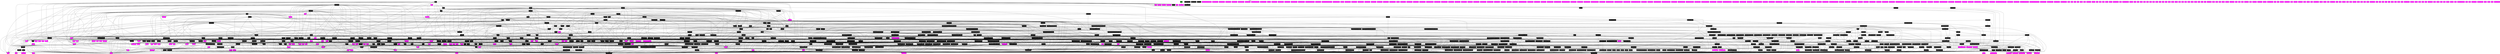 digraph GRAPH_0 {

  // Generated by Graph::Easy 0.76 at Thu Aug  6 17:21:16 2020

  edge [ arrowhead=normal ];
  graph [ label="Call Gdl", labelloc=top ];
  node [
    fillcolor=white,
    fontsize=11,
    shape=box,
    style=filled ];

  0 [ color="#000000", fillcolor="#000000", fontcolor="#ffffff", label=".init_proc\l" ]
  1 [ color="#000000", fillcolor="#ff00ff", fontcolor="#ffffff", label=".pthread_mutex_destroy\l" ]
  10 [ color="#000000", fillcolor="#ff00ff", fontcolor="#ffffff", label=".__lzo_init_v2\l" ]
  100 [ color="#000000", fillcolor="#ff00ff", fontcolor="#ffffff", label=".pthread_self\l" ]
  101 [ color="#000000", fillcolor="#ff00ff", fontcolor="#ffffff", label=".sem_post\l" ]
  102 [ color="#000000", fillcolor="#ff00ff", fontcolor="#ffffff", label=".snprintf\l" ]
  103 [ color="#000000", fillcolor="#ff00ff", fontcolor="#ffffff", label=".close\l" ]
  104 [ color="#000000", fillcolor="#ff00ff", fontcolor="#ffffff", label=".read\l" ]
  105 [ color="#000000", fillcolor="#ff00ff", fontcolor="#ffffff", label="._Unwind_Resume\l" ]
  106 [ color="#000000", fillcolor="#ff00ff", fontcolor="#ffffff", label=".vfprintf\l" ]
  107 [ color="#000000", fillcolor="#ff00ff", fontcolor="#ffffff", label=".__xstat64\l" ]
  108 [ color="#000000", fillcolor="#ff00ff", fontcolor="#ffffff", label=".pow\l" ]
  109 [ color="#000000", fillcolor="#ff00ff", fontcolor="#ffffff", label=".fclose\l" ]
  11 [ color="#000000", fillcolor="#ff00ff", fontcolor="#ffffff", label=".isatty\l" ]
  110 [ color="#000000", fillcolor="#ff00ff", fontcolor="#ffffff", label=".memmove\l" ]
  111 [ color="#000000", fillcolor="#ff00ff", fontcolor="#ffffff", label=".ftruncate64\l" ]
  112 [ color="#000000", fillcolor="#ff00ff", fontcolor="#ffffff", label=".unlink\l" ]
  113 [ color="#000000", fillcolor="#ff00ff", fontcolor="#ffffff", label=".pthread_attr_setdetachstate\l" ]
  114 [ color="#000000", fillcolor="#ff00ff", fontcolor="#ffffff", label=".strcpy\l" ]
  115 [ color="#000000", fillcolor="#ff00ff", fontcolor="#ffffff", label=".mmap\l" ]
  116 [ color="#000000", fillcolor="#ff00ff", fontcolor="#ffffff", label=".pthread_cond_destroy\l" ]
  117 [ color="#000000", fillcolor="#ff00ff", fontcolor="#ffffff", label=".sem_init\l" ]
  118 [ color="#000000", fillcolor="#ff00ff", fontcolor="#ffffff", label=".mmap64\l" ]
  119 [ color="#000000", fillcolor="#ff00ff", fontcolor="#ffffff", label=".realloc\l" ]
  12 [ color="#000000", fillcolor="#ff00ff", fontcolor="#ffffff", label=".open64\l" ]
  120 [ color="#000000", fillcolor="#ff00ff", fontcolor="#ffffff", label="__gmon_start__\l" ]
  121 [ color="#000000", fillcolor="#008000", label="_start\l" ]
  122 [ color="#000000", fillcolor="#000000", fontcolor="#ffffff", label="__x86.get_pc_thunk.bx\l" ]
  123 [ color="#000000", fillcolor="#000000", fontcolor="#ffffff", label="deregister_tm_clones\l" ]
  124 [ color="#000000", fillcolor="#000000", fontcolor="#ffffff", label="register_tm_clones\l" ]
  125 [ color="#000000", fillcolor="#000000", fontcolor="#ffffff", label="__do_global_dtors_aux\l" ]
  126 [ color="#000000", fillcolor="#000000", fontcolor="#ffffff", label="frame_dummy\l" ]
  127 [ color="#000000", fillcolor="#000000", fontcolor="#ffffff", label="print_stuff\l" ]
  128 [ color="#000000", fillcolor="#000000", fontcolor="#ffffff", label="print_err\l" ]
  129 [ color="#000000", fillcolor="#000000", fontcolor="#ffffff", label="fatal\l" ]
  13 [ color="#000000", fillcolor="#ff00ff", fontcolor="#ffffff", label=".strstr\l" ]
  130 [ color="#000000", fillcolor="#000000", fontcolor="#ffffff", label="failure\l" ]
  131 [ color="#000000", fillcolor="#000000", fontcolor="#ffffff", label="usage\l" ]
  132 [ color="#000000", fillcolor="#000000", fontcolor="#ffffff", label="license\l" ]
  133 [ color="#000000", fillcolor="#000000", fontcolor="#ffffff", label="sighandler\l" ]
  134 [ color="#000000", fillcolor="#000000", fontcolor="#ffffff", label="show_summary\l" ]
  135 [ color="#000000", fillcolor="#000000", fontcolor="#ffffff", label="set_stdout\l" ]
  136 [ color="#000000", fillcolor="#000000", fontcolor="#ffffff", label="recurse_dirlist\l" ]
  137 [ color="#000000", fillcolor="#000000", fontcolor="#ffffff", label="main\l" ]
  138 [ color="#000000", fillcolor="#000000", fontcolor="#ffffff", label="print_stuff_5\l" ]
  139 [ color="#000000", fillcolor="#000000", fontcolor="#ffffff", label="print_err_5\l" ]
  14 [ color="#000000", fillcolor="#ff00ff", fontcolor="#ffffff", label=".fstatvfs64\l" ]
  140 [ color="#000000", fillcolor="#000000", fontcolor="#ffffff", label="fatal_5\l" ]
  141 [ color="#000000", fillcolor="#000000", fontcolor="#ffffff", label="failure_5\l" ]
  142 [ color="#000000", fillcolor="#000000", fontcolor="#ffffff", label="fdout_seekto\l" ]
  143 [ color="#000000", fillcolor="#000000", fontcolor="#ffffff", label="get_ram\l" ]
  144 [ color="#000000", fillcolor="#000000", fontcolor="#ffffff", label="nloops\l" ]
  145 [ color="#000000", fillcolor="#000000", fontcolor="#ffffff", label="write_magic\l" ]
  146 [ color="#000000", fillcolor="#000000", fontcolor="#ffffff", label="enc_loops\l" ]
  147 [ color="#000000", fillcolor="#000000", fontcolor="#ffffff", label="get_magic\l" ]
  148 [ color="#000000", fillcolor="#000000", fontcolor="#ffffff", label="read_magic\l" ]
  149 [ color="#000000", fillcolor="#000000", fontcolor="#ffffff", label="preserve_perms\l" ]
  15 [ color="#000000", fillcolor="#ff00ff", fontcolor="#ffffff", label=".setpriority\l" ]
  150 [ color="#000000", fillcolor="#000000", fontcolor="#ffffff", label="preserve_times\l" ]
  151 [ color="#000000", fillcolor="#000000", fontcolor="#ffffff", label="open_tmpoutfile\l" ]
  152 [ color="#000000", fillcolor="#000000", fontcolor="#ffffff", label="fwrite_stdout\l" ]
  153 [ color="#000000", fillcolor="#000000", fontcolor="#ffffff", label="write_fdout\l" ]
  154 [ color="#000000", fillcolor="#000000", fontcolor="#ffffff", label="flush_tmpoutbuf\l" ]
  155 [ color="#000000", fillcolor="#000000", fontcolor="#ffffff", label="dump_tmpoutfile\l" ]
  156 [ color="#000000", fillcolor="#000000", fontcolor="#ffffff", label="write_fdin\l" ]
  157 [ color="#000000", fillcolor="#000000", fontcolor="#ffffff", label="open_tmpinfile\l" ]
  158 [ color="#000000", fillcolor="#000000", fontcolor="#ffffff", label="read_tmpinmagic\l" ]
  159 [ color="#000000", fillcolor="#000000", fontcolor="#ffffff", label="read_tmpinfile\l" ]
  16 [ color="#000000", fillcolor="#ff00ff", fontcolor="#ffffff", label=".pthread_attr_destroy\l" ]
  160 [ color="#000000", fillcolor="#000000", fontcolor="#ffffff", label="open_tmpoutbuf\l" ]
  161 [ color="#000000", fillcolor="#000000", fontcolor="#ffffff", label="close_tmpoutbuf\l" ]
  162 [ color="#000000", fillcolor="#000000", fontcolor="#ffffff", label="open_tmpinbuf\l" ]
  163 [ color="#000000", fillcolor="#000000", fontcolor="#ffffff", label="clear_tmpinbuf\l" ]
  164 [ color="#000000", fillcolor="#000000", fontcolor="#ffffff", label="clear_tmpinfile\l" ]
  165 [ color="#000000", fillcolor="#000000", fontcolor="#ffffff", label="close_tmpinbuf\l" ]
  166 [ color="#000000", fillcolor="#000000", fontcolor="#ffffff", label="get_pass\l" ]
  167 [ color="#000000", fillcolor="#000000", fontcolor="#ffffff", label="get_hash\l" ]
  168 [ color="#000000", fillcolor="#000000", fontcolor="#ffffff", label="release_hashes\l" ]
  169 [ color="#000000", fillcolor="#000000", fontcolor="#ffffff", label="decompress_file\l" ]
  17 [ color="#000000", fillcolor="#ff00ff", fontcolor="#ffffff", label=".strdup\l" ]
  170 [ color="#000000", fillcolor="#000000", fontcolor="#ffffff", label="get_header_info\l" ]
  171 [ color="#000000", fillcolor="#000000", fontcolor="#ffffff", label="percentage\l" ]
  172 [ color="#000000", fillcolor="#000000", fontcolor="#ffffff", label="get_fileinfo\l" ]
  173 [ color="#000000", fillcolor="#000000", fontcolor="#ffffff", label="compress_file\l" ]
  174 [ color="#000000", fillcolor="#000000", fontcolor="#ffffff", label="initialise_control\l" ]
  175 [ color="#000000", fillcolor="#000000", fontcolor="#ffffff", label="__x86.get_pc_thunk.ax\l" ]
  176 [ color="#000000", fillcolor="#000000", fontcolor="#ffffff", label="__x86.get_pc_thunk.cx\l" ]
  177 [ color="#000000", fillcolor="#000000", fontcolor="#ffffff", label="print_stuff_0\l" ]
  178 [ color="#000000", fillcolor="#000000", fontcolor="#ffffff", label="print_err_0\l" ]
  179 [ color="#000000", fillcolor="#000000", fontcolor="#ffffff", label="fatal_0\l" ]
  18 [ color="#000000", fillcolor="#ff00ff", fontcolor="#ffffff", label=".pthread_cond_broadcast\l" ]
  180 [ color="#000000", fillcolor="#000000", fontcolor="#ffffff", label="failure_0\l" ]
  181 [ color="#000000", fillcolor="#000000", fontcolor="#ffffff", label="lrz_encrypt\l" ]
  182 [ color="#000000", fillcolor="#000000", fontcolor="#ffffff", label="cksem_init\l" ]
  183 [ color="#000000", fillcolor="#000000", fontcolor="#ffffff", label="cksem_post\l" ]
  184 [ color="#000000", fillcolor="#000000", fontcolor="#ffffff", label="cksem_wait\l" ]
  185 [ color="#000000", fillcolor="#000000", fontcolor="#ffffff", label="remap_low_sb\l" ]
  186 [ color="#000000", fillcolor="#000000", fontcolor="#ffffff", label="remap_high_sb\l" ]
  187 [ color="#000000", fillcolor="#000000", fontcolor="#ffffff", label="sliding_get_sb\l" ]
  188 [ color="#000000", fillcolor="#000000", fontcolor="#ffffff", label="sliding_get_sb_range\l" ]
  189 [ color="#000000", fillcolor="#000000", fontcolor="#ffffff", label="single_mcpy\l" ]
  19 [ color="#000000", fillcolor="#ff00ff", fontcolor="#ffffff", label=".getopt_long\l" ]
  190 [ color="#000000", fillcolor="#000000", fontcolor="#ffffff", label="sliding_mcpy\l" ]
  191 [ color="#000000", fillcolor="#000000", fontcolor="#ffffff", label="put_u8\l" ]
  192 [ color="#000000", fillcolor="#000000", fontcolor="#ffffff", label="put_u32\l" ]
  193 [ color="#000000", fillcolor="#000000", fontcolor="#ffffff", label="put_vchars\l" ]
  194 [ color="#000000", fillcolor="#000000", fontcolor="#ffffff", label="put_header\l" ]
  195 [ color="#000000", fillcolor="#000000", fontcolor="#ffffff", label="put_match\l" ]
  196 [ color="#000000", fillcolor="#000000", fontcolor="#ffffff", label="write_sbstream\l" ]
  197 [ color="#000000", fillcolor="#000000", fontcolor="#ffffff", label="put_literal\l" ]
  198 [ color="#000000", fillcolor="#000000", fontcolor="#ffffff", label="empty_hash\l" ]
  199 [ color="#000000", fillcolor="#000000", fontcolor="#ffffff", label="primary_hash\l" ]
  2 [ color="#000000", fillcolor="#ff00ff", fontcolor="#ffffff", label=".fchmod\l" ]
  20 [ color="#000000", fillcolor="#ff00ff", fontcolor="#ffffff", label=".uncompress\l" ]
  200 [ color="#000000", fillcolor="#000000", fontcolor="#ffffff", label="increase_mask\l" ]
  201 [ color="#000000", fillcolor="#000000", fontcolor="#ffffff", label="minimum_bitness\l" ]
  202 [ color="#000000", fillcolor="#000000", fontcolor="#ffffff", label="lesser_bitness\l" ]
  203 [ color="#000000", fillcolor="#000000", fontcolor="#ffffff", label="insert_hash\l" ]
  204 [ color="#000000", fillcolor="#000000", fontcolor="#ffffff", label="clean_one_from_hash\l" ]
  205 [ color="#000000", fillcolor="#000000", fontcolor="#ffffff", label="single_next_tag\l" ]
  206 [ color="#000000", fillcolor="#000000", fontcolor="#ffffff", label="sliding_next_tag\l" ]
  207 [ color="#000000", fillcolor="#000000", fontcolor="#ffffff", label="single_full_tag\l" ]
  208 [ color="#000000", fillcolor="#000000", fontcolor="#ffffff", label="sliding_full_tag\l" ]
  209 [ color="#000000", fillcolor="#000000", fontcolor="#ffffff", label="single_match_len\l" ]
  21 [ color="#000000", fillcolor="#ff00ff", fontcolor="#ffffff", label=".sysconf\l" ]
  210 [ color="#000000", fillcolor="#000000", fontcolor="#ffffff", label="sliding_match_len\l" ]
  211 [ color="#000000", fillcolor="#000000", fontcolor="#ffffff", label="find_best_match\l" ]
  212 [ color="#000000", fillcolor="#000000", fontcolor="#ffffff", label="show_distrib\l" ]
  213 [ color="#000000", fillcolor="#000000", fontcolor="#ffffff", label="cksumthread\l" ]
  214 [ color="#000000", fillcolor="#000000", fontcolor="#ffffff", label="cksum_update\l" ]
  215 [ color="#000000", fillcolor="#000000", fontcolor="#ffffff", label="hash_search\l" ]
  216 [ color="#000000", fillcolor="#000000", fontcolor="#ffffff", label="init_hash_indexes\l" ]
  217 [ color="#000000", fillcolor="#000000", fontcolor="#ffffff", label="mmap_stdin\l" ]
  218 [ color="#000000", fillcolor="#000000", fontcolor="#ffffff", label="init_sliding_mmap\l" ]
  219 [ color="#000000", fillcolor="#000000", fontcolor="#ffffff", label="rzip_chunk\l" ]
  22 [ color="#000000", fillcolor="#ff00ff", fontcolor="#ffffff", label=".calloc\l" ]
  220 [ color="#000000", fillcolor="#000000", fontcolor="#ffffff", label="rzip_fd\l" ]
  221 [ color="#000000", fillcolor="#000000", fontcolor="#ffffff", label="rzip_control_free\l" ]
  222 [ color="#000000", fillcolor="#000000", fontcolor="#ffffff", label="__x86.get_pc_thunk.si\l" ]
  223 [ color="#000000", fillcolor="#000000", fontcolor="#ffffff", label="__x86.get_pc_thunk.di\l" ]
  224 [ color="#000000", fillcolor="#000000", fontcolor="#ffffff", label="print_stuff_1\l" ]
  225 [ color="#000000", fillcolor="#000000", fontcolor="#ffffff", label="print_err_1\l" ]
  226 [ color="#000000", fillcolor="#000000", fontcolor="#ffffff", label="fatal_1\l" ]
  227 [ color="#000000", fillcolor="#000000", fontcolor="#ffffff", label="failure_1\l" ]
  228 [ color="#000000", fillcolor="#000000", fontcolor="#ffffff", label="lrz_decrypt\l" ]
  229 [ color="#000000", fillcolor="#000000", fontcolor="#ffffff", label="read_u8\l" ]
  23 [ color="#000000", fillcolor="#ff00ff", fontcolor="#ffffff", label=".__divdi3\l" ]
  230 [ color="#000000", fillcolor="#000000", fontcolor="#ffffff", label="read_u32\l" ]
  231 [ color="#000000", fillcolor="#000000", fontcolor="#ffffff", label="read_vchars\l" ]
  232 [ color="#000000", fillcolor="#000000", fontcolor="#ffffff", label="seekcur_fdout\l" ]
  233 [ color="#000000", fillcolor="#000000", fontcolor="#ffffff", label="seekto_fdhist\l" ]
  234 [ color="#000000", fillcolor="#000000", fontcolor="#ffffff", label="seekcur_fdin\l" ]
  235 [ color="#000000", fillcolor="#000000", fontcolor="#ffffff", label="seekto_fdin\l" ]
  236 [ color="#000000", fillcolor="#000000", fontcolor="#ffffff", label="seekto_fdinend\l" ]
  237 [ color="#000000", fillcolor="#000000", fontcolor="#ffffff", label="read_header\l" ]
  238 [ color="#000000", fillcolor="#000000", fontcolor="#ffffff", label="unzip_literal\l" ]
  239 [ color="#000000", fillcolor="#000000", fontcolor="#ffffff", label="read_fdhist\l" ]
  24 [ color="#000000", fillcolor="#ff00ff", fontcolor="#ffffff", label=".ferror\l" ]
  240 [ color="#000000", fillcolor="#000000", fontcolor="#ffffff", label="unzip_match\l" ]
  241 [ color="#000000", fillcolor="#000000", fontcolor="#ffffff", label="runzip_chunk\l" ]
  242 [ color="#000000", fillcolor="#000000", fontcolor="#ffffff", label="runzip_fd\l" ]
  243 [ color="#000000", fillcolor="#000000", fontcolor="#ffffff", label="print_stuff_2\l" ]
  244 [ color="#000000", fillcolor="#000000", fontcolor="#ffffff", label="print_err_2\l" ]
  245 [ color="#000000", fillcolor="#000000", fontcolor="#ffffff", label="fatal_2\l" ]
  246 [ color="#000000", fillcolor="#000000", fontcolor="#ffffff", label="failure_2\l" ]
  247 [ color="#000000", fillcolor="#000000", fontcolor="#ffffff", label="lrz_encrypt_1\l" ]
  248 [ color="#000000", fillcolor="#000000", fontcolor="#ffffff", label="lrz_decrypt_1\l" ]
  249 [ color="#000000", fillcolor="#000000", fontcolor="#ffffff", label="cksem_init_1\l" ]
  25 [ color="#000000", fillcolor="#ff00ff", fontcolor="#ffffff", label=".fputc\l" ]
  250 [ color="#000000", fillcolor="#000000", fontcolor="#ffffff", label="cksem_post_1\l" ]
  251 [ color="#000000", fillcolor="#000000", fontcolor="#ffffff", label="cksem_wait_1\l" ]
  252 [ color="#000000", fillcolor="#000000", fontcolor="#ffffff", label="init_mutex\l" ]
  253 [ color="#000000", fillcolor="#000000", fontcolor="#ffffff", label="unlock_mutex\l" ]
  254 [ color="#000000", fillcolor="#000000", fontcolor="#ffffff", label="lock_mutex\l" ]
  255 [ color="#000000", fillcolor="#000000", fontcolor="#ffffff", label="cond_wait\l" ]
  256 [ color="#000000", fillcolor="#000000", fontcolor="#ffffff", label="cond_broadcast\l" ]
  257 [ color="#000000", fillcolor="#000000", fontcolor="#ffffff", label="create_pthread\l" ]
  258 [ color="#000000", fillcolor="#000000", fontcolor="#ffffff", label="detach_pthread\l" ]
  259 [ color="#000000", fillcolor="#000000", fontcolor="#ffffff", label="join_pthread\l" ]
  26 [ color="#000000", fillcolor="#ff00ff", fontcolor="#ffffff", label=".fgets\l" ]
  260 [ color="#000000", fillcolor="#000000", fontcolor="#ffffff", label="zpaq_compress_buf\l" ]
  261 [ color="#000000", fillcolor="#000000", fontcolor="#ffffff", label="bzip2_compress_buf\l" ]
  262 [ color="#000000", fillcolor="#000000", fontcolor="#ffffff", label="gzip_compress_buf\l" ]
  263 [ color="#000000", fillcolor="#000000", fontcolor="#ffffff", label="lzma_compress_buf\l" ]
  264 [ color="#000000", fillcolor="#000000", fontcolor="#ffffff", label="lzo_compress_buf\l" ]
  265 [ color="#000000", fillcolor="#000000", fontcolor="#ffffff", label="zpaq_decompress_buf\l" ]
  266 [ color="#000000", fillcolor="#000000", fontcolor="#ffffff", label="bzip2_decompress_buf\l" ]
  267 [ color="#000000", fillcolor="#000000", fontcolor="#ffffff", label="gzip_decompress_buf\l" ]
  268 [ color="#000000", fillcolor="#000000", fontcolor="#ffffff", label="lzma_decompress_buf\l" ]
  269 [ color="#000000", fillcolor="#000000", fontcolor="#ffffff", label="lzo_decompress_buf\l" ]
  27 [ color="#000000", fillcolor="#ff00ff", fontcolor="#ffffff", label=".fwrite\l" ]
  270 [ color="#000000", fillcolor="#000000", fontcolor="#ffffff", label="put_fdout\l" ]
  271 [ color="#000000", fillcolor="#000000", fontcolor="#ffffff", label="write_1g\l" ]
  272 [ color="#000000", fillcolor="#000000", fontcolor="#ffffff", label="read_fdin\l" ]
  273 [ color="#000000", fillcolor="#000000", fontcolor="#ffffff", label="dump_stdin\l" ]
  274 [ color="#000000", fillcolor="#000000", fontcolor="#ffffff", label="read_1g\l" ]
  275 [ color="#000000", fillcolor="#000000", fontcolor="#ffffff", label="write_buf\l" ]
  276 [ color="#000000", fillcolor="#000000", fontcolor="#ffffff", label="write_u8\l" ]
  277 [ color="#000000", fillcolor="#000000", fontcolor="#ffffff", label="write_val\l" ]
  278 [ color="#000000", fillcolor="#000000", fontcolor="#ffffff", label="read_buf\l" ]
  279 [ color="#000000", fillcolor="#000000", fontcolor="#ffffff", label="read_u8_1\l" ]
  28 [ color="#000000", fillcolor="#ff00ff", fontcolor="#ffffff", label=".memcpy\l" ]
  280 [ color="#000000", fillcolor="#000000", fontcolor="#ffffff", label="read_u32_1\l" ]
  281 [ color="#000000", fillcolor="#000000", fontcolor="#ffffff", label="read_val\l" ]
  282 [ color="#000000", fillcolor="#000000", fontcolor="#ffffff", label="fd_seekto\l" ]
  283 [ color="#000000", fillcolor="#000000", fontcolor="#ffffff", label="seekto\l" ]
  284 [ color="#000000", fillcolor="#000000", fontcolor="#ffffff", label="read_seekto\l" ]
  285 [ color="#000000", fillcolor="#000000", fontcolor="#ffffff", label="get_seek\l" ]
  286 [ color="#000000", fillcolor="#000000", fontcolor="#ffffff", label="get_readseek\l" ]
  287 [ color="#000000", fillcolor="#000000", fontcolor="#ffffff", label="prepare_streamout_threads\l" ]
  288 [ color="#000000", fillcolor="#000000", fontcolor="#ffffff", label="close_streamout_threads\l" ]
  289 [ color="#000000", fillcolor="#000000", fontcolor="#ffffff", label="open_stream_out\l" ]
  29 [ color="#000000", fillcolor="#ff00ff", fontcolor="#ffffff", label=".compress2\l" ]
  290 [ color="#000000", fillcolor="#000000", fontcolor="#ffffff", label="decrypt_header\l" ]
  291 [ color="#000000", fillcolor="#000000", fontcolor="#ffffff", label="open_stream_in\l" ]
  292 [ color="#000000", fillcolor="#000000", fontcolor="#ffffff", label="rewrite_encrypted\l" ]
  293 [ color="#000000", fillcolor="#000000", fontcolor="#ffffff", label="compthread\l" ]
  294 [ color="#000000", fillcolor="#000000", fontcolor="#ffffff", label="clear_buffer\l" ]
  295 [ color="#000000", fillcolor="#000000", fontcolor="#ffffff", label="flush_buffer\l" ]
  296 [ color="#000000", fillcolor="#000000", fontcolor="#ffffff", label="ucompthread\l" ]
  297 [ color="#000000", fillcolor="#000000", fontcolor="#ffffff", label="fill_buffer\l" ]
  298 [ color="#000000", fillcolor="#000000", fontcolor="#ffffff", label="write_stream\l" ]
  299 [ color="#000000", fillcolor="#000000", fontcolor="#ffffff", label="read_stream\l" ]
  3 [ color="#000000", fillcolor="#ff00ff", fontcolor="#ffffff", label=".rewind\l" ]
  30 [ color="#000000", fillcolor="#ff00ff", fontcolor="#ffffff", label=".write\l" ]
  300 [ color="#000000", fillcolor="#000000", fontcolor="#ffffff", label="close_stream_out\l" ]
  301 [ color="#000000", fillcolor="#000000", fontcolor="#ffffff", label="close_stream_in\l" ]
  302 [ color="#000000", fillcolor="#000000", fontcolor="#ffffff", label="lzo_compresses\l" ]
  303 [ color="#000000", fillcolor="#000000", fontcolor="#ffffff", label="print_stuff_3\l" ]
  304 [ color="#000000", fillcolor="#000000", fontcolor="#ffffff", label="print_err_3\l" ]
  305 [ color="#000000", fillcolor="#000000", fontcolor="#ffffff", label="fatal_3\l" ]
  306 [ color="#000000", fillcolor="#000000", fontcolor="#ffffff", label="failure_3\l" ]
  307 [ color="#000000", fillcolor="#000000", fontcolor="#ffffff", label="register_infile\l" ]
  308 [ color="#000000", fillcolor="#000000", fontcolor="#ffffff", label="register_outfile\l" ]
  309 [ color="#000000", fillcolor="#000000", fontcolor="#ffffff", label="register_outputfile\l" ]
  31 [ color="#000000", fillcolor="#ff00ff", fontcolor="#ffffff", label=".malloc\l" ]
  310 [ color="#000000", fillcolor="#000000", fontcolor="#ffffff", label="unlink_files\l" ]
  311 [ color="#000000", fillcolor="#000000", fontcolor="#ffffff", label="fatal_exit\l" ]
  312 [ color="#000000", fillcolor="#000000", fontcolor="#ffffff", label="setup_overhead\l" ]
  313 [ color="#000000", fillcolor="#000000", fontcolor="#ffffff", label="setup_ram\l" ]
  314 [ color="#000000", fillcolor="#000000", fontcolor="#ffffff", label="round_to_page\l" ]
  315 [ color="#000000", fillcolor="#000000", fontcolor="#ffffff", label="round_up_page\l" ]
  316 [ color="#000000", fillcolor="#000000", fontcolor="#ffffff", label="get_rand\l" ]
  317 [ color="#000000", fillcolor="#000000", fontcolor="#ffffff", label="read_config\l" ]
  318 [ color="#000000", fillcolor="#000000", fontcolor="#ffffff", label="xor128\l" ]
  319 [ color="#000000", fillcolor="#000000", fontcolor="#ffffff", label="lrz_keygen\l" ]
  32 [ color="#000000", fillcolor="#ff00ff", fontcolor="#ffffff", label=".strlen\l" ]
  320 [ color="#000000", fillcolor="#000000", fontcolor="#ffffff", label="lrz_crypt\l" ]
  321 [ color="#000000", fillcolor="#000000", fontcolor="#ffffff", label="lrz_stretch\l" ]
  322 [ color="#000000", fillcolor="#000000", fontcolor="#ffffff", label="md5_init_ctx\l" ]
  323 [ color="#000000", fillcolor="#000000", fontcolor="#ffffff", label="set_uint32\l" ]
  324 [ color="#000000", fillcolor="#000000", fontcolor="#ffffff", label="md5_read_ctx\l" ]
  325 [ color="#000000", fillcolor="#000000", fontcolor="#ffffff", label="md5_finish_ctx\l" ]
  326 [ color="#000000", fillcolor="#000000", fontcolor="#ffffff", label="md5_stream\l" ]
  327 [ color="#000000", fillcolor="#000000", fontcolor="#ffffff", label="md5_buffer\l" ]
  328 [ color="#000000", fillcolor="#000000", fontcolor="#ffffff", label="md5_process_bytes\l" ]
  329 [ color="#000000", fillcolor="#000000", fontcolor="#ffffff", label="md5_process_block\l" ]
  33 [ color="#000000", fillcolor="#ff00ff", fontcolor="#ffffff", label=".fopen64\l" ]
  330 [ color="#000000", fillcolor="#000000", fontcolor="#ffffff", label="aes_gen_tables\l" ]
  331 [ color="#000000", fillcolor="#000000", fontcolor="#ffffff", label="aes_setkey_enc\l" ]
  332 [ color="#000000", fillcolor="#000000", fontcolor="#ffffff", label="aes_setkey_dec\l" ]
  333 [ color="#000000", fillcolor="#000000", fontcolor="#ffffff", label="aes_crypt_ecb\l" ]
  334 [ color="#000000", fillcolor="#000000", fontcolor="#ffffff", label="aes_crypt_cbc\l" ]
  335 [ color="#000000", fillcolor="#000000", fontcolor="#ffffff", label="sha4_starts\l" ]
  336 [ color="#000000", fillcolor="#000000", fontcolor="#ffffff", label="sha4_process\l" ]
  337 [ color="#000000", fillcolor="#000000", fontcolor="#ffffff", label="sha4_update\l" ]
  338 [ color="#000000", fillcolor="#000000", fontcolor="#ffffff", label="sha4_finish\l" ]
  339 [ color="#000000", fillcolor="#000000", fontcolor="#ffffff", label="sha4\l" ]
  34 [ color="#000000", fillcolor="#ff00ff", fontcolor="#ffffff", label=".BZ2_bzBuffToBuffCompress\l" ]
  340 [ color="#000000", fillcolor="#000000", fontcolor="#ffffff", label="zpaq_compress\l" ]
  341 [ color="#000000", fillcolor="#000000", fontcolor="#ffffff", label="zpaq_decompress\l" ]
  342 [ color="#000000", fillcolor="#000000", fontcolor="#ffffff", label="_ZN7libzpaq6callocEjj\l" ]
  343 [ color="#000000", fillcolor="#000000", fontcolor="#ffffff", label="_ZN7libzpaq4freeEPv\l" ]
  344 [ color="#000000", fillcolor="#000000", fontcolor="#ffffff", label="_ZN7libzpaq6memcmpEPKvS1_j\l" ]
  345 [ color="#000000", fillcolor="#000000", fontcolor="#ffffff", label="_ZN7libzpaq6memsetEPvij\l" ]
  346 [ color="#000000", fillcolor="#000000", fontcolor="#ffffff", label="_ZN7libzpaq3logEd\l" ]
  347 [ color="#000000", fillcolor="#000000", fontcolor="#ffffff", label="_ZN7libzpaq3expEd\l" ]
  348 [ color="#000000", fillcolor="#000000", fontcolor="#ffffff", label="_ZN7libzpaq3powEdd\l" ]
  349 [ color="#000000", fillcolor="#000000", fontcolor="#ffffff", label="_ZN7libzpaq5toU16EPKc\l" ]
  35 [ color="#000000", fillcolor="#ff00ff", fontcolor="#ffffff", label=".munmap\l" ]
  350 [ color="#000000", fillcolor="#000000", fontcolor="#ffffff", label="_ZN7libzpaq6Reader4readEPci\l" ]
  351 [ color="#000000", fillcolor="#000000", fontcolor="#ffffff", label="_ZN7libzpaq6Writer5writeEPKci\l" ]
  352 [ color="#000000", fillcolor="#000000", fontcolor="#ffffff", label="_ZN7libzpaq5errorEPKc\l" ]
  353 [ color="#000000", fillcolor="#000000", fontcolor="#ffffff", label="_ZN7libzpaq6allocxERPhRii\l" ]
  354 [ color="#000000", fillcolor="#000000", fontcolor="#ffffff", label="_ZN7libzpaq4SHA14initEv\l" ]
  355 [ color="#000000", fillcolor="#000000", fontcolor="#ffffff", label="_ZN7libzpaq4SHA16resultEv\l" ]
  356 [ color="#000000", fillcolor="#000000", fontcolor="#ffffff", label="_ZN7libzpaq4SHA17processEv\l" ]
  357 [ color="#000000", fillcolor="#000000", fontcolor="#ffffff", label="_ZN7libzpaq9Component4initEv\l" ]
  358 [ color="#000000", fillcolor="#000000", fontcolor="#ffffff", label="_ZN7libzpaq10StateTable10num_statesEii\l" ]
  359 [ color="#000000", fillcolor="#000000", fontcolor="#ffffff", label="_ZN7libzpaq10StateTable8discountERi\l" ]
  36 [ color="#000000", fillcolor="#ff00ff", fontcolor="#ffffff", label=".__moddi3\l" ]
  360 [ color="#000000", fillcolor="#000000", fontcolor="#ffffff", label="_ZN7libzpaq10StateTable10next_stateERiS1_i\l" ]
  361 [ color="#000000", fillcolor="#000000", fontcolor="#ffffff", label="_ZN7libzpaq10StateTableC2Ev\l" ]
  362 [ color="#000000", fillcolor="#000000", fontcolor="#ffffff", label="_ZN7libzpaq5ZPAQL5writeEPNS_6WriterEb\l" ]
  363 [ color="#000000", fillcolor="#000000", fontcolor="#ffffff", label="_ZN7libzpaq5ZPAQL4readEPNS_6ReaderE\l" ]
  364 [ color="#000000", fillcolor="#000000", fontcolor="#ffffff", label="_ZN7libzpaq5ZPAQL5clearEv\l" ]
  365 [ color="#000000", fillcolor="#000000", fontcolor="#ffffff", label="_ZN7libzpaq5ZPAQLC2Ev\l" ]
  366 [ color="#000000", fillcolor="#000000", fontcolor="#ffffff", label="_ZN7libzpaq5ZPAQLD2Ev\l" ]
  367 [ color="#000000", fillcolor="#000000", fontcolor="#ffffff", label="_ZN7libzpaq5ZPAQL5inithEv\l" ]
  368 [ color="#000000", fillcolor="#000000", fontcolor="#ffffff", label="_ZN7libzpaq5ZPAQL5initpEv\l" ]
  369 [ color="#000000", fillcolor="#000000", fontcolor="#ffffff", label="_ZN7libzpaq5ZPAQL5flushEv\l" ]
  37 [ color="#000000", fillcolor="#ff00ff", fontcolor="#ffffff", label=".fprintf\l" ]
  370 [ color="#000000", fillcolor="#000000", fontcolor="#ffffff", label="_ZN7libzpaq5ZPAQL6memoryEv\l" ]
  371 [ color="#000000", fillcolor="#000000", fontcolor="#ffffff", label="_ZN7libzpaq5ZPAQL4initEii\l" ]
  372 [ color="#000000", fillcolor="#000000", fontcolor="#ffffff", label="_ZN7libzpaq5ZPAQL4run0Ej\l" ]
  373 [ color="#000000", fillcolor="#000000", fontcolor="#ffffff", label="_ZN7libzpaq5ZPAQL7executeEv\l" ]
  374 [ color="#000000", fillcolor="#000000", fontcolor="#ffffff", label="_ZN7libzpaq5ZPAQL3errEv\l" ]
  375 [ color="#000000", fillcolor="#000000", fontcolor="#ffffff", label="_ZN7libzpaq9PredictorC2ERNS_5ZPAQLE\l" ]
  376 [ color="#000000", fillcolor="#000000", fontcolor="#ffffff", label="_ZN7libzpaq9PredictorD2Ev\l" ]
  377 [ color="#000000", fillcolor="#000000", fontcolor="#ffffff", label="_ZN7libzpaq9Predictor4initEv\l" ]
  378 [ color="#000000", fillcolor="#000000", fontcolor="#ffffff", label="_ZN7libzpaq9Predictor8predict0Ev\l" ]
  379 [ color="#000000", fillcolor="#000000", fontcolor="#ffffff", label="_ZN7libzpaq9Predictor7update0Ei\l" ]
  38 [ color="#000000", fillcolor="#ff00ff", fontcolor="#ffffff", label=".mlock\l" ]
  380 [ color="#000000", fillcolor="#000000", fontcolor="#ffffff", label="_ZN7libzpaq9Predictor4findERNS_5ArrayIhEEij\l" ]
  381 [ color="#000000", fillcolor="#000000", fontcolor="#ffffff", label="_ZN7libzpaq7DecoderC2ERNS_5ZPAQLE\l" ]
  382 [ color="#000000", fillcolor="#000000", fontcolor="#ffffff", label="_ZN7libzpaq7Decoder4initEv\l" ]
  383 [ color="#000000", fillcolor="#000000", fontcolor="#ffffff", label="_ZN7libzpaq7Decoder7loadbufEv\l" ]
  384 [ color="#000000", fillcolor="#000000", fontcolor="#ffffff", label="_ZN7libzpaq7Decoder6decodeEi\l" ]
  385 [ color="#000000", fillcolor="#000000", fontcolor="#ffffff", label="_ZN7libzpaq7Decoder10decompressEv\l" ]
  386 [ color="#000000", fillcolor="#000000", fontcolor="#ffffff", label="_ZN7libzpaq7Decoder4skipEv\l" ]
  387 [ color="#000000", fillcolor="#000000", fontcolor="#ffffff", label="_ZN7libzpaq13PostProcessor4initEii\l" ]
  388 [ color="#000000", fillcolor="#000000", fontcolor="#ffffff", label="_ZN7libzpaq13PostProcessor5writeEi\l" ]
  389 [ color="#000000", fillcolor="#000000", fontcolor="#ffffff", label="_ZN7libzpaq12Decompresser9findBlockEPd\l" ]
  39 [ color="#000000", fillcolor="#ff00ff", fontcolor="#ffffff", label=".sprintf\l" ]
  390 [ color="#000000", fillcolor="#000000", fontcolor="#ffffff", label="_ZN7libzpaq12Decompresser12findFilenameEPNS_6WriterE\l" ]
  391 [ color="#000000", fillcolor="#000000", fontcolor="#ffffff", label="_ZN7libzpaq12Decompresser11readCommentEPNS_6WriterE\l" ]
  392 [ color="#000000", fillcolor="#000000", fontcolor="#ffffff", label="_ZN7libzpaq12Decompresser10decompressEi\l" ]
  393 [ color="#000000", fillcolor="#000000", fontcolor="#ffffff", label="_ZN7libzpaq12Decompresser14readSegmentEndEPc\l" ]
  394 [ color="#000000", fillcolor="#000000", fontcolor="#ffffff", label="_ZN7libzpaq10decompressEPNS_6ReaderEPNS_6WriterE\l" ]
  395 [ color="#000000", fillcolor="#000000", fontcolor="#ffffff", label="_ZN7libzpaq7Encoder4initEv\l" ]
  396 [ color="#000000", fillcolor="#000000", fontcolor="#ffffff", label="_ZN7libzpaq7Encoder6encodeEii\l" ]
  397 [ color="#000000", fillcolor="#000000", fontcolor="#ffffff", label="_ZN7libzpaq7Encoder8compressEi\l" ]
  398 [ color="#000000", fillcolor="#000000", fontcolor="#ffffff", label="_ZN7libzpaq10Compressor8writeTagEv\l" ]
  399 [ color="#000000", fillcolor="#000000", fontcolor="#ffffff", label="_ZN7libzpaq10Compressor10startBlockEi\l" ]
  4 [ color="#000000", fillcolor="#ff00ff", fontcolor="#ffffff", label=".strcat\l" ]
  40 [ color="#000000", fillcolor="#ff00ff", fontcolor="#ffffff", label=".lzo1x_decompress\l" ]
  400 [ color="#000000", fillcolor="#000000", fontcolor="#ffffff", label="_ZN7libzpaq10Compressor10startBlockEPKc\l" ]
  401 [ color="#000000", fillcolor="#000000", fontcolor="#ffffff", label="_ZN7libzpaq10Compressor12startSegmentEPKcS2_\l" ]
  402 [ color="#000000", fillcolor="#000000", fontcolor="#ffffff", label="_ZN7libzpaq10Compressor11postProcessEPKci\l" ]
  403 [ color="#000000", fillcolor="#000000", fontcolor="#ffffff", label="_ZN7libzpaq10Compressor8compressEi\l" ]
  404 [ color="#000000", fillcolor="#000000", fontcolor="#ffffff", label="_ZN7libzpaq10Compressor10endSegmentEPKc\l" ]
  405 [ color="#000000", fillcolor="#000000", fontcolor="#ffffff", label="_ZN7libzpaq10Compressor8endBlockEv\l" ]
  406 [ color="#000000", fillcolor="#000000", fontcolor="#ffffff", label="_ZN7libzpaq8compressEPNS_6ReaderEPNS_6WriterEi\l" ]
  407 [ color="#000000", fillcolor="#000000", fontcolor="#ffffff", label="_ZN7libzpaqL6flush1EPNS_5ZPAQLE\l" ]
  408 [ color="#000000", fillcolor="#000000", fontcolor="#ffffff", label="_ZN7libzpaqL5iserrEi\l" ]
  409 [ color="#000000", fillcolor="#000000", fontcolor="#ffffff", label="_ZN7libzpaqL3putEPhiRiji\l" ]
  41 [ color="#000000", fillcolor="#ff00ff", fontcolor="#ffffff", label=".random\l" ]
  410 [ color="#000000", fillcolor="#000000", fontcolor="#ffffff", label="_ZN7libzpaqL7put4lsbEPhiRij\l" ]
  411 [ color="#000000", fillcolor="#000000", fontcolor="#ffffff", label="_ZN7libzpaq5ZPAQL8assembleEv\l" ]
  412 [ color="#000000", fillcolor="#000000", fontcolor="#ffffff", label="_ZN7libzpaq9Predictor10assemble_pEv\l" ]
  413 [ color="#000000", fillcolor="#000000", fontcolor="#ffffff", label="_ZN7libzpaq9Predictor7predictEv\l" ]
  414 [ color="#000000", fillcolor="#000000", fontcolor="#ffffff", label="_ZN7libzpaq9Predictor6updateEi\l" ]
  415 [ color="#000000", fillcolor="#000000", fontcolor="#ffffff", label="_ZN7libzpaq5ZPAQL3runEj\l" ]
  416 [ color="#000000", fillcolor="#000000", fontcolor="#ffffff", label="_ZN7libzpaq6ReaderD2Ev\l" ]
  417 [ color="#000000", fillcolor="#000000", fontcolor="#ffffff", label="_ZN7libzpaq6ReaderD0Ev\l" ]
  418 [ color="#000000", fillcolor="#000000", fontcolor="#ffffff", label="_ZN7libzpaq6WriterD2Ev\l" ]
  419 [ color="#000000", fillcolor="#000000", fontcolor="#ffffff", label="_ZN7libzpaq6WriterD0Ev\l" ]
  42 [ color="#000000", fillcolor="#ff00ff", fontcolor="#ffffff", label=".mremap\l" ]
  420 [ color="#000000", fillcolor="#000000", fontcolor="#ffffff", label="_ZN7libzpaq4SHA13putEi\l" ]
  421 [ color="#000000", fillcolor="#000000", fontcolor="#ffffff", label="_ZN7libzpaq5ZPAQL1HEi\l" ]
  422 [ color="#000000", fillcolor="#000000", fontcolor="#ffffff", label="_ZN7libzpaq5ZPAQL4outcEi\l" ]
  423 [ color="#000000", fillcolor="#000000", fontcolor="#ffffff", label="_ZN7libzpaq5ZPAQL3divEj\l" ]
  424 [ color="#000000", fillcolor="#000000", fontcolor="#ffffff", label="_ZN7libzpaq5ZPAQL3modEj\l" ]
  425 [ color="#000000", fillcolor="#000000", fontcolor="#ffffff", label="_ZN7libzpaq5ZPAQL4swapERj\l" ]
  426 [ color="#000000", fillcolor="#000000", fontcolor="#ffffff", label="_ZN7libzpaq5ZPAQL4swapERh\l" ]
  427 [ color="#000000", fillcolor="#000000", fontcolor="#ffffff", label="_ZN7libzpaq9ComponentC2Ev\l" ]
  428 [ color="#000000", fillcolor="#000000", fontcolor="#ffffff", label="_ZN7libzpaq10StateTable4nextEii\l" ]
  429 [ color="#000000", fillcolor="#000000", fontcolor="#ffffff", label="_ZN7libzpaq10StateTable6cminitEi\l" ]
  43 [ color="#000000", fillcolor="#ff00ff", fontcolor="#ffffff", label=".tcgetattr\l" ]
  430 [ color="#000000", fillcolor="#000000", fontcolor="#ffffff", label="_ZN7libzpaq9Predictor9isModeledEv\l" ]
  431 [ color="#000000", fillcolor="#000000", fontcolor="#ffffff", label="_ZN7libzpaq9Predictor5trainERNS_9ComponentEi\l" ]
  432 [ color="#000000", fillcolor="#000000", fontcolor="#ffffff", label="_ZN7libzpaq9Predictor6squashEi\l" ]
  433 [ color="#000000", fillcolor="#000000", fontcolor="#ffffff", label="_ZN7libzpaq9Predictor7stretchEi\l" ]
  434 [ color="#000000", fillcolor="#000000", fontcolor="#ffffff", label="_ZN7libzpaq9Predictor7clamp2kEi\l" ]
  435 [ color="#000000", fillcolor="#000000", fontcolor="#ffffff", label="_ZN7libzpaq9Predictor9clamp512kEi\l" ]
  436 [ color="#000000", fillcolor="#000000", fontcolor="#ffffff", label="_ZN7libzpaq13PostProcessorC2Ev\l" ]
  437 [ color="#000000", fillcolor="#000000", fontcolor="#ffffff", label="_ZNK7libzpaq13PostProcessor8getStateEv\l" ]
  438 [ color="#000000", fillcolor="#000000", fontcolor="#ffffff", label="_ZN7libzpaq13PostProcessor9setOutputEPNS_6WriterE\l" ]
  439 [ color="#000000", fillcolor="#000000", fontcolor="#ffffff", label="_ZN7libzpaq7DecoderD2Ev\l" ]
  44 [ color="#000000", fillcolor="#ff00ff", fontcolor="#ffffff", label=".strcmp\l" ]
  440 [ color="#000000", fillcolor="#000000", fontcolor="#ffffff", label="_ZN7libzpaq13PostProcessorD2Ev\l" ]
  441 [ color="#000000", fillcolor="#000000", fontcolor="#ffffff", label="_ZN7libzpaq12DecompresserC2Ev\l" ]
  442 [ color="#000000", fillcolor="#000000", fontcolor="#ffffff", label="_ZN7libzpaq12Decompresser8setInputEPNS_6ReaderE\l" ]
  443 [ color="#000000", fillcolor="#000000", fontcolor="#ffffff", label="_ZN7libzpaq12Decompresser9setOutputEPNS_6WriterE\l" ]
  444 [ color="#000000", fillcolor="#000000", fontcolor="#ffffff", label="_ZN7libzpaq7EncoderC2ERNS_5ZPAQLE\l" ]
  445 [ color="#000000", fillcolor="#000000", fontcolor="#ffffff", label="_ZN7libzpaq7EncoderD2Ev\l" ]
  446 [ color="#000000", fillcolor="#000000", fontcolor="#ffffff", label="_ZN7libzpaq10CompressorC2Ev\l" ]
  447 [ color="#000000", fillcolor="#000000", fontcolor="#ffffff", label="_ZN7libzpaq10Compressor9setOutputEPNS_6WriterE\l" ]
  448 [ color="#000000", fillcolor="#000000", fontcolor="#ffffff", label="_ZN7libzpaq10Compressor8setInputEPNS_6ReaderE\l" ]
  449 [ color="#000000", fillcolor="#000000", fontcolor="#ffffff", label="_ZN7libzpaq6ReaderC2Ev\l" ]
  45 [ color="#000000", fillcolor="#ff00ff", fontcolor="#ffffff", label=".time\l" ]
  450 [ color="#000000", fillcolor="#000000", fontcolor="#ffffff", label="_ZN7bufReadC2EPhPxxPiblP8_IO_FILE\l" ]
  451 [ color="#000000", fillcolor="#000000", fontcolor="#ffffff", label="_ZN7bufRead3getEv\l" ]
  452 [ color="#000000", fillcolor="#000000", fontcolor="#ffffff", label="_ZN7bufRead4readEPci\l" ]
  453 [ color="#000000", fillcolor="#000000", fontcolor="#ffffff", label="_ZN7libzpaq6WriterC2Ev\l" ]
  454 [ color="#000000", fillcolor="#000000", fontcolor="#ffffff", label="_ZN8bufWriteC2EPhPx\l" ]
  455 [ color="#000000", fillcolor="#000000", fontcolor="#ffffff", label="_ZN8bufWrite3putEi\l" ]
  456 [ color="#000000", fillcolor="#000000", fontcolor="#ffffff", label="_ZN8bufWrite5writeEPKci\l" ]
  457 [ color="#000000", fillcolor="#000000", fontcolor="#ffffff", label="_ZN7libzpaq9ComponentD2Ev\l" ]
  458 [ color="#000000", fillcolor="#000000", fontcolor="#ffffff", label="_ZN7libzpaq12DecompresserD2Ev\l" ]
  459 [ color="#000000", fillcolor="#000000", fontcolor="#ffffff", label="_ZN7libzpaq12MemoryReaderC2EPKc\l" ]
  46 [ color="#000000", fillcolor="#ff00ff", fontcolor="#ffffff", label=".lzo1x_1_compress\l" ]
  460 [ color="#000000", fillcolor="#000000", fontcolor="#ffffff", label="_ZN7libzpaq12MemoryReader3getEv\l" ]
  461 [ color="#000000", fillcolor="#000000", fontcolor="#ffffff", label="_ZN7libzpaq10CompressorD2Ev\l" ]
  462 [ color="#000000", fillcolor="#000000", fontcolor="#ffffff", label="_ZN7libzpaq5ArrayIjEclEj\l" ]
  463 [ color="#000000", fillcolor="#000000", fontcolor="#ffffff", label="_ZN7libzpaq5ArrayIcEixEj\l" ]
  464 [ color="#000000", fillcolor="#000000", fontcolor="#ffffff", label="_ZNK7libzpaq5ArrayIcE5isizeEv\l" ]
  465 [ color="#000000", fillcolor="#000000", fontcolor="#ffffff", label="_ZN7libzpaq5ArrayIjEC2Eji\l" ]
  466 [ color="#000000", fillcolor="#000000", fontcolor="#ffffff", label="_ZN7libzpaq5ArrayIjED2Ev\l" ]
  467 [ color="#000000", fillcolor="#000000", fontcolor="#ffffff", label="_ZN7libzpaq5ArrayIhEC2Eji\l" ]
  468 [ color="#000000", fillcolor="#000000", fontcolor="#ffffff", label="_ZN7libzpaq5ArrayIhED2Ev\l" ]
  469 [ color="#000000", fillcolor="#000000", fontcolor="#ffffff", label="_ZN7libzpaq5ArrayItEC2Eji\l" ]
  47 [ color="#000000", fillcolor="#ff00ff", fontcolor="#ffffff", label=".fsync\l" ]
  470 [ color="#000000", fillcolor="#000000", fontcolor="#ffffff", label="_ZN7libzpaq5ArrayItED2Ev\l" ]
  471 [ color="#000000", fillcolor="#000000", fontcolor="#ffffff", label="_ZN7libzpaq5ArrayIhEixEj\l" ]
  472 [ color="#000000", fillcolor="#000000", fontcolor="#ffffff", label="_ZN7libzpaq5ArrayIcED2Ev\l" ]
  473 [ color="#000000", fillcolor="#000000", fontcolor="#ffffff", label="_ZN7libzpaq5ArrayIcEC2Eji\l" ]
  474 [ color="#000000", fillcolor="#000000", fontcolor="#ffffff", label="_ZN7libzpaq5ArrayIjE6resizeEji\l" ]
  475 [ color="#000000", fillcolor="#000000", fontcolor="#ffffff", label="_ZN7libzpaq5ArrayIhE6resizeEji\l" ]
  476 [ color="#000000", fillcolor="#000000", fontcolor="#ffffff", label="_ZN7libzpaq5ArrayItE6resizeEji\l" ]
  477 [ color="#000000", fillcolor="#000000", fontcolor="#ffffff", label="_ZNK7libzpaq5ArrayIhE4sizeEv\l" ]
  478 [ color="#000000", fillcolor="#000000", fontcolor="#ffffff", label="_ZNK7libzpaq5ArrayIhE5isizeEv\l" ]
  479 [ color="#000000", fillcolor="#000000", fontcolor="#ffffff", label="_ZN7libzpaq5ArrayIcE6resizeEji\l" ]
  48 [ color="#000000", fillcolor="#ff00ff", fontcolor="#ffffff", label=".__errno_location\l" ]
  480 [ color="#000000", fillcolor="#000000", fontcolor="#ffffff", label="_ZN7libzpaq5ArrayIjEixEj\l" ]
  481 [ color="#000000", fillcolor="#000000", fontcolor="#ffffff", label="_ZN7libzpaq5ArrayIhEclEj\l" ]
  482 [ color="#000000", fillcolor="#000000", fontcolor="#ffffff", label="_ZNK7libzpaq5ArrayIjE4sizeEv\l" ]
  483 [ color="#000000", fillcolor="#000000", fontcolor="#ffffff", label="_ZNK7libzpaq5ArrayItE4sizeEv\l" ]
  484 [ color="#000000", fillcolor="#000000", fontcolor="#ffffff", label="_ZN7libzpaq5ArrayItEixEj\l" ]
  485 [ color="#000000", fillcolor="#000000", fontcolor="#ffffff", label="_ZNK7libzpaq5ArrayIcE4sizeEv\l" ]
  486 [ color="#000000", fillcolor="#000000", fontcolor="#ffffff", label="_ZN7libzpaq5ArrayIiEC2Eji\l" ]
  487 [ color="#000000", fillcolor="#000000", fontcolor="#ffffff", label="_ZN7libzpaq5ArrayIiED2Ev\l" ]
  488 [ color="#000000", fillcolor="#000000", fontcolor="#ffffff", label="_ZN7libzpaq5ArrayIiEixEj\l" ]
  489 [ color="#000000", fillcolor="#000000", fontcolor="#ffffff", label="_ZN7libzpaq5ArrayIiE6resizeEji\l" ]
  49 [ color="#000000", fillcolor="#ff00ff", fontcolor="#ffffff", label=".getchar\l" ]
  490 [ color="#000000", fillcolor="#000000", fontcolor="#ffffff", label="_ZN7libzpaq12MemoryReaderD2Ev\l" ]
  491 [ color="#000000", fillcolor="#000000", fontcolor="#ffffff", label="_ZN7libzpaq12MemoryReaderD0Ev\l" ]
  492 [ color="#000000", fillcolor="#000000", fontcolor="#ffffff", label="_ZN8bufWriteD2Ev\l" ]
  493 [ color="#000000", fillcolor="#000000", fontcolor="#ffffff", label="_ZN8bufWriteD0Ev\l" ]
  494 [ color="#000000", fillcolor="#000000", fontcolor="#ffffff", label="_ZN7bufReadD2Ev\l" ]
  495 [ color="#000000", fillcolor="#000000", fontcolor="#ffffff", label="_ZN7bufReadD0Ev\l" ]
  496 [ color="#000000", fillcolor="#000000", fontcolor="#ffffff", label="CrcGenerateTable\l" ]
  497 [ color="#000000", fillcolor="#000000", fontcolor="#ffffff", label="CrcUpdate\l" ]
  498 [ color="#000000", fillcolor="#000000", fontcolor="#ffffff", label="CrcCalc\l" ]
  499 [ color="#000000", fillcolor="#000000", fontcolor="#ffffff", label="SzAlloc\l" ]
  5 [ color="#000000", fillcolor="#ff00ff", fontcolor="#ffffff", label=".fread\l" ]
  50 [ color="#000000", fillcolor="#ff00ff", fontcolor="#ffffff", label=".strncpy\l" ]
  500 [ color="#000000", fillcolor="#000000", fontcolor="#ffffff", label="SzFree\l" ]
  501 [ color="#000000", fillcolor="#000000", fontcolor="#ffffff", label="LzmaCompress\l" ]
  502 [ color="#000000", fillcolor="#000000", fontcolor="#ffffff", label="LzmaUncompress\l" ]
  503 [ color="#000000", fillcolor="#000000", fontcolor="#ffffff", label="MyAlloc\l" ]
  504 [ color="#000000", fillcolor="#000000", fontcolor="#ffffff", label="MyFree\l" ]
  505 [ color="#000000", fillcolor="#000000", fontcolor="#ffffff", label="LzmaDec_DecodeReal\l" ]
  506 [ color="#000000", fillcolor="#000000", fontcolor="#ffffff", label="LzmaDec_WriteRem\l" ]
  507 [ color="#000000", fillcolor="#000000", fontcolor="#ffffff", label="LzmaDec_DecodeReal2\l" ]
  508 [ color="#000000", fillcolor="#000000", fontcolor="#ffffff", label="LzmaDec_TryDummy\l" ]
  509 [ color="#000000", fillcolor="#000000", fontcolor="#ffffff", label="LzmaDec_InitRc\l" ]
  51 [ color="#000000", fillcolor="#ff00ff", fontcolor="#ffffff", label=".fflush\l" ]
  510 [ color="#000000", fillcolor="#000000", fontcolor="#ffffff", label="LzmaDec_InitDicAndState\l" ]
  511 [ color="#000000", fillcolor="#000000", fontcolor="#ffffff", label="LzmaDec_Init\l" ]
  512 [ color="#000000", fillcolor="#000000", fontcolor="#ffffff", label="LzmaDec_InitStateReal\l" ]
  513 [ color="#000000", fillcolor="#000000", fontcolor="#ffffff", label="LzmaDec_DecodeToDic\l" ]
  514 [ color="#000000", fillcolor="#000000", fontcolor="#ffffff", label="LzmaDec_DecodeToBuf\l" ]
  515 [ color="#000000", fillcolor="#000000", fontcolor="#ffffff", label="LzmaDec_FreeProbs\l" ]
  516 [ color="#000000", fillcolor="#000000", fontcolor="#ffffff", label="LzmaDec_FreeDict\l" ]
  517 [ color="#000000", fillcolor="#000000", fontcolor="#ffffff", label="LzmaDec_Free\l" ]
  518 [ color="#000000", fillcolor="#000000", fontcolor="#ffffff", label="LzmaProps_Decode\l" ]
  519 [ color="#000000", fillcolor="#000000", fontcolor="#ffffff", label="LzmaDec_AllocateProbs2\l" ]
  52 [ color="#000000", fillcolor="#ff00ff", fontcolor="#ffffff", label=".memcmp\l" ]
  520 [ color="#000000", fillcolor="#000000", fontcolor="#ffffff", label="LzmaDec_AllocateProbs\l" ]
  521 [ color="#000000", fillcolor="#000000", fontcolor="#ffffff", label="LzmaDec_Allocate\l" ]
  522 [ color="#000000", fillcolor="#000000", fontcolor="#ffffff", label="LzmaDecode\l" ]
  523 [ color="#000000", fillcolor="#000000", fontcolor="#ffffff", label="LzmaEncProps_Init\l" ]
  524 [ color="#000000", fillcolor="#000000", fontcolor="#ffffff", label="LzmaEncProps_Normalize\l" ]
  525 [ color="#000000", fillcolor="#000000", fontcolor="#ffffff", label="LzmaEncProps_GetDictSize\l" ]
  526 [ color="#000000", fillcolor="#000000", fontcolor="#ffffff", label="LzmaEnc_FastPosInit\l" ]
  527 [ color="#000000", fillcolor="#000000", fontcolor="#ffffff", label="LzmaEnc_SaveState\l" ]
  528 [ color="#000000", fillcolor="#000000", fontcolor="#ffffff", label="LzmaEnc_RestoreState\l" ]
  529 [ color="#000000", fillcolor="#000000", fontcolor="#ffffff", label="LzmaEnc_SetProps\l" ]
  53 [ color="#000000", fillcolor="#ff00ff", fontcolor="#ffffff", label=".sigemptyset\l" ]
  530 [ color="#000000", fillcolor="#000000", fontcolor="#ffffff", label="RangeEnc_Construct\l" ]
  531 [ color="#000000", fillcolor="#000000", fontcolor="#ffffff", label="RangeEnc_Alloc\l" ]
  532 [ color="#000000", fillcolor="#000000", fontcolor="#ffffff", label="RangeEnc_Free\l" ]
  533 [ color="#000000", fillcolor="#000000", fontcolor="#ffffff", label="RangeEnc_Init\l" ]
  534 [ color="#000000", fillcolor="#000000", fontcolor="#ffffff", label="RangeEnc_FlushStream\l" ]
  535 [ color="#000000", fillcolor="#000000", fontcolor="#ffffff", label="RangeEnc_ShiftLow\l" ]
  536 [ color="#000000", fillcolor="#000000", fontcolor="#ffffff", label="RangeEnc_FlushData\l" ]
  537 [ color="#000000", fillcolor="#000000", fontcolor="#ffffff", label="RangeEnc_EncodeDirectBits\l" ]
  538 [ color="#000000", fillcolor="#000000", fontcolor="#ffffff", label="RangeEnc_EncodeBit\l" ]
  539 [ color="#000000", fillcolor="#000000", fontcolor="#ffffff", label="LitEnc_Encode\l" ]
  54 [ color="#000000", fillcolor="#ff00ff", fontcolor="#ffffff", label=".__xpg_basename\l" ]
  540 [ color="#000000", fillcolor="#000000", fontcolor="#ffffff", label="LitEnc_EncodeMatched\l" ]
  541 [ color="#000000", fillcolor="#000000", fontcolor="#ffffff", label="LzmaEnc_InitPriceTables\l" ]
  542 [ color="#000000", fillcolor="#000000", fontcolor="#ffffff", label="LitEnc_GetPrice\l" ]
  543 [ color="#000000", fillcolor="#000000", fontcolor="#ffffff", label="LitEnc_GetPriceMatched\l" ]
  544 [ color="#000000", fillcolor="#000000", fontcolor="#ffffff", label="RcTree_Encode\l" ]
  545 [ color="#000000", fillcolor="#000000", fontcolor="#ffffff", label="RcTree_ReverseEncode\l" ]
  546 [ color="#000000", fillcolor="#000000", fontcolor="#ffffff", label="RcTree_GetPrice\l" ]
  547 [ color="#000000", fillcolor="#000000", fontcolor="#ffffff", label="RcTree_ReverseGetPrice\l" ]
  548 [ color="#000000", fillcolor="#000000", fontcolor="#ffffff", label="LenEnc_Init\l" ]
  549 [ color="#000000", fillcolor="#000000", fontcolor="#ffffff", label="LenEnc_Encode\l" ]
  55 [ color="#000000", fillcolor="#ff00ff", fontcolor="#ffffff", label=".strrchr\l" ]
  550 [ color="#000000", fillcolor="#000000", fontcolor="#ffffff", label="LenEnc_SetPrices\l" ]
  551 [ color="#000000", fillcolor="#000000", fontcolor="#ffffff", label="LenPriceEnc_UpdateTable\l" ]
  552 [ color="#000000", fillcolor="#000000", fontcolor="#ffffff", label="LenPriceEnc_UpdateTables\l" ]
  553 [ color="#000000", fillcolor="#000000", fontcolor="#ffffff", label="LenEnc_Encode2\l" ]
  554 [ color="#000000", fillcolor="#000000", fontcolor="#ffffff", label="MovePos\l" ]
  555 [ color="#000000", fillcolor="#000000", fontcolor="#ffffff", label="ReadMatchDistances\l" ]
  556 [ color="#000000", fillcolor="#000000", fontcolor="#ffffff", label="GetRepLen1Price\l" ]
  557 [ color="#000000", fillcolor="#000000", fontcolor="#ffffff", label="GetPureRepPrice\l" ]
  558 [ color="#000000", fillcolor="#000000", fontcolor="#ffffff", label="GetRepPrice\l" ]
  559 [ color="#000000", fillcolor="#000000", fontcolor="#ffffff", label="Backward\l" ]
  56 [ color="#000000", fillcolor="#ff00ff", fontcolor="#ffffff", label=".getenv\l" ]
  560 [ color="#000000", fillcolor="#000000", fontcolor="#ffffff", label="GetOptimum\l" ]
  561 [ color="#000000", fillcolor="#000000", fontcolor="#ffffff", label="GetOptimumFast\l" ]
  562 [ color="#000000", fillcolor="#000000", fontcolor="#ffffff", label="WriteEndMarker\l" ]
  563 [ color="#000000", fillcolor="#000000", fontcolor="#ffffff", label="CheckErrors\l" ]
  564 [ color="#000000", fillcolor="#000000", fontcolor="#ffffff", label="Flush\l" ]
  565 [ color="#000000", fillcolor="#000000", fontcolor="#ffffff", label="FillAlignPrices\l" ]
  566 [ color="#000000", fillcolor="#000000", fontcolor="#ffffff", label="FillDistancesPrices\l" ]
  567 [ color="#000000", fillcolor="#000000", fontcolor="#ffffff", label="LzmaEnc_Construct\l" ]
  568 [ color="#000000", fillcolor="#000000", fontcolor="#ffffff", label="LzmaEnc_Create\l" ]
  569 [ color="#000000", fillcolor="#000000", fontcolor="#ffffff", label="LzmaEnc_FreeLits\l" ]
  57 [ color="#000000", fillcolor="#ff00ff", fontcolor="#ffffff", label="._ZdlPv\l" ]
  570 [ color="#000000", fillcolor="#000000", fontcolor="#ffffff", label="LzmaEnc_Destruct\l" ]
  571 [ color="#000000", fillcolor="#000000", fontcolor="#ffffff", label="LzmaEnc_Destroy\l" ]
  572 [ color="#000000", fillcolor="#000000", fontcolor="#ffffff", label="LzmaEnc_CodeOneBlock\l" ]
  573 [ color="#000000", fillcolor="#000000", fontcolor="#ffffff", label="LzmaEnc_Alloc\l" ]
  574 [ color="#000000", fillcolor="#000000", fontcolor="#ffffff", label="LzmaEnc_Init\l" ]
  575 [ color="#000000", fillcolor="#000000", fontcolor="#ffffff", label="LzmaEnc_InitPrices\l" ]
  576 [ color="#000000", fillcolor="#000000", fontcolor="#ffffff", label="LzmaEnc_AllocAndInit\l" ]
  577 [ color="#000000", fillcolor="#000000", fontcolor="#ffffff", label="LzmaEnc_Prepare\l" ]
  578 [ color="#000000", fillcolor="#000000", fontcolor="#ffffff", label="LzmaEnc_PrepareForLzma2\l" ]
  579 [ color="#000000", fillcolor="#000000", fontcolor="#ffffff", label="LzmaEnc_SetInputBuf\l" ]
  58 [ color="#000000", fillcolor="#ff00ff", fontcolor="#ffffff", label=".pthread_detach\l" ]
  580 [ color="#000000", fillcolor="#000000", fontcolor="#ffffff", label="LzmaEnc_MemPrepare\l" ]
  581 [ color="#000000", fillcolor="#000000", fontcolor="#ffffff", label="LzmaEnc_Finish\l" ]
  582 [ color="#000000", fillcolor="#000000", fontcolor="#ffffff", label="MyWrite\l" ]
  583 [ color="#000000", fillcolor="#000000", fontcolor="#ffffff", label="LzmaEnc_GetNumAvailableBytes\l" ]
  584 [ color="#000000", fillcolor="#000000", fontcolor="#ffffff", label="LzmaEnc_GetCurBuf\l" ]
  585 [ color="#000000", fillcolor="#000000", fontcolor="#ffffff", label="LzmaEnc_CodeOneMemBlock\l" ]
  586 [ color="#000000", fillcolor="#000000", fontcolor="#ffffff", label="LzmaEnc_Encode2\l" ]
  587 [ color="#000000", fillcolor="#000000", fontcolor="#ffffff", label="LzmaEnc_Encode\l" ]
  588 [ color="#000000", fillcolor="#000000", fontcolor="#ffffff", label="LzmaEnc_WriteProperties\l" ]
  589 [ color="#000000", fillcolor="#000000", fontcolor="#ffffff", label="LzmaEnc_MemEncode\l" ]
  59 [ color="#000000", fillcolor="#ff00ff", fontcolor="#ffffff", label=".fdopen\l" ]
  590 [ color="#000000", fillcolor="#000000", fontcolor="#ffffff", label="LzmaEncode\l" ]
  591 [ color="#000000", fillcolor="#000000", fontcolor="#ffffff", label="__x86.get_pc_thunk.dx\l" ]
  592 [ color="#000000", fillcolor="#000000", fontcolor="#ffffff", label="LzInWindow_Free\l" ]
  593 [ color="#000000", fillcolor="#000000", fontcolor="#ffffff", label="LzInWindow_Create\l" ]
  594 [ color="#000000", fillcolor="#000000", fontcolor="#ffffff", label="MatchFinder_GetPointerToCurrentPos\l" ]
  595 [ color="#000000", fillcolor="#000000", fontcolor="#ffffff", label="MatchFinder_GetIndexByte\l" ]
  596 [ color="#000000", fillcolor="#000000", fontcolor="#ffffff", label="MatchFinder_GetNumAvailableBytes\l" ]
  597 [ color="#000000", fillcolor="#000000", fontcolor="#ffffff", label="MatchFinder_ReduceOffsets\l" ]
  598 [ color="#000000", fillcolor="#000000", fontcolor="#ffffff", label="MatchFinder_ReadBlock\l" ]
  599 [ color="#000000", fillcolor="#000000", fontcolor="#ffffff", label="MatchFinder_MoveBlock\l" ]
  6 [ color="#000000", fillcolor="#ff00ff", fontcolor="#ffffff", label=".tcsetattr\l" ]
  60 [ color="#000000", fillcolor="#ff00ff", fontcolor="#ffffff", label=".pthread_create\l" ]
  600 [ color="#000000", fillcolor="#000000", fontcolor="#ffffff", label="MatchFinder_NeedMove\l" ]
  601 [ color="#000000", fillcolor="#000000", fontcolor="#ffffff", label="MatchFinder_ReadIfRequired\l" ]
  602 [ color="#000000", fillcolor="#000000", fontcolor="#ffffff", label="MatchFinder_CheckAndMoveAndRead\l" ]
  603 [ color="#000000", fillcolor="#000000", fontcolor="#ffffff", label="MatchFinder_SetDefaultSettings\l" ]
  604 [ color="#000000", fillcolor="#000000", fontcolor="#ffffff", label="MatchFinder_Construct\l" ]
  605 [ color="#000000", fillcolor="#000000", fontcolor="#ffffff", label="MatchFinder_FreeThisClassMemory\l" ]
  606 [ color="#000000", fillcolor="#000000", fontcolor="#ffffff", label="MatchFinder_Free\l" ]
  607 [ color="#000000", fillcolor="#000000", fontcolor="#ffffff", label="AllocRefs\l" ]
  608 [ color="#000000", fillcolor="#000000", fontcolor="#ffffff", label="MatchFinder_Create\l" ]
  609 [ color="#000000", fillcolor="#000000", fontcolor="#ffffff", label="MatchFinder_SetLimits\l" ]
  61 [ color="#000000", fillcolor="#ff00ff", fontcolor="#ffffff", label=".__libc_start_main\l" ]
  610 [ color="#000000", fillcolor="#000000", fontcolor="#ffffff", label="MatchFinder_Init\l" ]
  611 [ color="#000000", fillcolor="#000000", fontcolor="#ffffff", label="MatchFinder_GetSubValue\l" ]
  612 [ color="#000000", fillcolor="#000000", fontcolor="#ffffff", label="MatchFinder_Normalize3\l" ]
  613 [ color="#000000", fillcolor="#000000", fontcolor="#ffffff", label="MatchFinder_Normalize\l" ]
  614 [ color="#000000", fillcolor="#000000", fontcolor="#ffffff", label="MatchFinder_CheckLimits\l" ]
  615 [ color="#000000", fillcolor="#000000", fontcolor="#ffffff", label="Hc_GetMatchesSpec\l" ]
  616 [ color="#000000", fillcolor="#000000", fontcolor="#ffffff", label="GetMatchesSpec1\l" ]
  617 [ color="#000000", fillcolor="#000000", fontcolor="#ffffff", label="SkipMatchesSpec\l" ]
  618 [ color="#000000", fillcolor="#000000", fontcolor="#ffffff", label="MatchFinder_MovePos\l" ]
  619 [ color="#000000", fillcolor="#000000", fontcolor="#ffffff", label="Bt2_MatchFinder_GetMatches\l" ]
  62 [ color="#000000", fillcolor="#ff00ff", fontcolor="#ffffff", label=".mkstemp64\l" ]
  620 [ color="#000000", fillcolor="#000000", fontcolor="#ffffff", label="Bt3Zip_MatchFinder_GetMatches\l" ]
  621 [ color="#000000", fillcolor="#000000", fontcolor="#ffffff", label="Bt3_MatchFinder_GetMatches\l" ]
  622 [ color="#000000", fillcolor="#000000", fontcolor="#ffffff", label="Bt4_MatchFinder_GetMatches\l" ]
  623 [ color="#000000", fillcolor="#000000", fontcolor="#ffffff", label="Hc4_MatchFinder_GetMatches\l" ]
  624 [ color="#000000", fillcolor="#000000", fontcolor="#ffffff", label="Hc3Zip_MatchFinder_GetMatches\l" ]
  625 [ color="#000000", fillcolor="#000000", fontcolor="#ffffff", label="Bt2_MatchFinder_Skip\l" ]
  626 [ color="#000000", fillcolor="#000000", fontcolor="#ffffff", label="Bt3Zip_MatchFinder_Skip\l" ]
  627 [ color="#000000", fillcolor="#000000", fontcolor="#ffffff", label="Bt3_MatchFinder_Skip\l" ]
  628 [ color="#000000", fillcolor="#000000", fontcolor="#ffffff", label="Bt4_MatchFinder_Skip\l" ]
  629 [ color="#000000", fillcolor="#000000", fontcolor="#ffffff", label="Hc4_MatchFinder_Skip\l" ]
  63 [ color="#000000", fillcolor="#ff00ff", fontcolor="#ffffff", label=".pthread_mutex_unlock\l" ]
  630 [ color="#000000", fillcolor="#000000", fontcolor="#ffffff", label="Hc3Zip_MatchFinder_Skip\l" ]
  631 [ color="#000000", fillcolor="#000000", fontcolor="#ffffff", label="MatchFinder_CreateVTable\l" ]
  632 [ color="#000000", fillcolor="#000000", fontcolor="#ffffff", label="MtSync_Construct\l" ]
  633 [ color="#000000", fillcolor="#000000", fontcolor="#ffffff", label="MtSync_GetNextBlock\l" ]
  634 [ color="#000000", fillcolor="#000000", fontcolor="#ffffff", label="MtSync_StopWriting\l" ]
  635 [ color="#000000", fillcolor="#000000", fontcolor="#ffffff", label="MtSync_Destruct\l" ]
  636 [ color="#000000", fillcolor="#000000", fontcolor="#ffffff", label="MtSync_Create2\l" ]
  637 [ color="#000000", fillcolor="#000000", fontcolor="#ffffff", label="MtSync_Create\l" ]
  638 [ color="#000000", fillcolor="#000000", fontcolor="#ffffff", label="MtSync_Init\l" ]
  639 [ color="#000000", fillcolor="#000000", fontcolor="#ffffff", label="GetHeads2\l" ]
  64 [ color="#000000", fillcolor="#ff00ff", fontcolor="#ffffff", label=".fscanf\l" ]
  640 [ color="#000000", fillcolor="#000000", fontcolor="#ffffff", label="GetHeads3\l" ]
  641 [ color="#000000", fillcolor="#000000", fontcolor="#ffffff", label="GetHeads4\l" ]
  642 [ color="#000000", fillcolor="#000000", fontcolor="#ffffff", label="GetHeads4b\l" ]
  643 [ color="#000000", fillcolor="#000000", fontcolor="#ffffff", label="HashThreadFunc\l" ]
  644 [ color="#000000", fillcolor="#000000", fontcolor="#ffffff", label="MatchFinderMt_GetNextBlock_Hash\l" ]
  645 [ color="#000000", fillcolor="#000000", fontcolor="#ffffff", label="BtGetMatches\l" ]
  646 [ color="#000000", fillcolor="#000000", fontcolor="#ffffff", label="BtFillBlock\l" ]
  647 [ color="#000000", fillcolor="#000000", fontcolor="#ffffff", label="BtThreadFunc\l" ]
  648 [ color="#000000", fillcolor="#000000", fontcolor="#ffffff", label="MatchFinderMt_Construct\l" ]
  649 [ color="#000000", fillcolor="#000000", fontcolor="#ffffff", label="MatchFinderMt_FreeMem\l" ]
  65 [ color="#000000", fillcolor="#ff00ff", fontcolor="#ffffff", label=".ntohl\l" ]
  650 [ color="#000000", fillcolor="#000000", fontcolor="#ffffff", label="MatchFinderMt_Destruct\l" ]
  651 [ color="#000000", fillcolor="#000000", fontcolor="#ffffff", label="HashThreadFunc2\l" ]
  652 [ color="#000000", fillcolor="#000000", fontcolor="#ffffff", label="BtThreadFunc2\l" ]
  653 [ color="#000000", fillcolor="#000000", fontcolor="#ffffff", label="MatchFinderMt_Create\l" ]
  654 [ color="#000000", fillcolor="#000000", fontcolor="#ffffff", label="MatchFinderMt_Init\l" ]
  655 [ color="#000000", fillcolor="#000000", fontcolor="#ffffff", label="MatchFinderMt_ReleaseStream\l" ]
  656 [ color="#000000", fillcolor="#000000", fontcolor="#ffffff", label="MatchFinderMt_Normalize\l" ]
  657 [ color="#000000", fillcolor="#000000", fontcolor="#ffffff", label="MatchFinderMt_GetNextBlock_Bt\l" ]
  658 [ color="#000000", fillcolor="#000000", fontcolor="#ffffff", label="MatchFinderMt_GetPointerToCurrentPos\l" ]
  659 [ color="#000000", fillcolor="#000000", fontcolor="#ffffff", label="MatchFinderMt_GetNumAvailableBytes\l" ]
  66 [ color="#000000", fillcolor="#ff00ff", fontcolor="#ffffff", label=".gettimeofday\l" ]
  660 [ color="#000000", fillcolor="#000000", fontcolor="#ffffff", label="MatchFinderMt_GetIndexByte\l" ]
  661 [ color="#000000", fillcolor="#000000", fontcolor="#ffffff", label="MixMatches2\l" ]
  662 [ color="#000000", fillcolor="#000000", fontcolor="#ffffff", label="MixMatches3\l" ]
  663 [ color="#000000", fillcolor="#000000", fontcolor="#ffffff", label="MatchFinderMt2_GetMatches\l" ]
  664 [ color="#000000", fillcolor="#000000", fontcolor="#ffffff", label="MatchFinderMt_GetMatches\l" ]
  665 [ color="#000000", fillcolor="#000000", fontcolor="#ffffff", label="MatchFinderMt0_Skip\l" ]
  666 [ color="#000000", fillcolor="#000000", fontcolor="#ffffff", label="MatchFinderMt2_Skip\l" ]
  667 [ color="#000000", fillcolor="#000000", fontcolor="#ffffff", label="MatchFinderMt3_Skip\l" ]
  668 [ color="#000000", fillcolor="#000000", fontcolor="#ffffff", label="MatchFinderMt_CreateVTable\l" ]
  669 [ color="#000000", fillcolor="#000000", fontcolor="#ffffff", label="Thread_Create\l" ]
  67 [ color="#000000", fillcolor="#ff00ff", fontcolor="#ffffff", label=".pthread_mutex_init\l" ]
  670 [ color="#000000", fillcolor="#000000", fontcolor="#ffffff", label="Thread_Wait\l" ]
  671 [ color="#000000", fillcolor="#000000", fontcolor="#ffffff", label="Thread_Close\l" ]
  672 [ color="#000000", fillcolor="#000000", fontcolor="#ffffff", label="Event_Create\l" ]
  673 [ color="#000000", fillcolor="#000000", fontcolor="#ffffff", label="Event_Set\l" ]
  674 [ color="#000000", fillcolor="#000000", fontcolor="#ffffff", label="Event_Reset\l" ]
  675 [ color="#000000", fillcolor="#000000", fontcolor="#ffffff", label="Event_Wait\l" ]
  676 [ color="#000000", fillcolor="#000000", fontcolor="#ffffff", label="Event_Close\l" ]
  677 [ color="#000000", fillcolor="#000000", fontcolor="#ffffff", label="Semaphore_Create\l" ]
  678 [ color="#000000", fillcolor="#000000", fontcolor="#ffffff", label="Semaphore_ReleaseN\l" ]
  679 [ color="#000000", fillcolor="#000000", fontcolor="#ffffff", label="Semaphore_Wait\l" ]
  68 [ color="#000000", fillcolor="#ff00ff", fontcolor="#ffffff", label=".fchown\l" ]
  680 [ color="#000000", fillcolor="#000000", fontcolor="#ffffff", label="Semaphore_Close\l" ]
  681 [ color="#000000", fillcolor="#000000", fontcolor="#ffffff", label="CriticalSection_Init\l" ]
  682 [ color="#000000", fillcolor="#000000", fontcolor="#ffffff", label="ManualResetEvent_Create\l" ]
  683 [ color="#000000", fillcolor="#000000", fontcolor="#ffffff", label="ManualResetEvent_CreateNotSignaled\l" ]
  684 [ color="#000000", fillcolor="#000000", fontcolor="#ffffff", label="AutoResetEvent_Create\l" ]
  685 [ color="#000000", fillcolor="#000000", fontcolor="#ffffff", label="AutoResetEvent_CreateNotSignaled\l" ]
  686 [ color="#000000", fillcolor="#000000", fontcolor="#ffffff", label="__libc_csu_init\l" ]
  687 [ color="#000000", fillcolor="#000000", fontcolor="#ffffff", label="__libc_csu_fini\l" ]
  688 [ color="#000000", fillcolor="#000000", fontcolor="#ffffff", label="stat64\l" ]
  689 [ color="#000000", fillcolor="#000000", fontcolor="#ffffff", label="fstat64\l" ]
  69 [ color="#000000", fillcolor="#ff00ff", fontcolor="#ffffff", label=".__ctype_b_loc\l" ]
  690 [ color="#000000", fillcolor="#000000", fontcolor="#ffffff", label="__stack_chk_fail_local\l" ]
  691 [ color="#000000", fillcolor="#ff00ff", fontcolor="#ffffff", label="pthread_mutex_destroy@@GLIBC_2.0\l" ]
  692 [ color="#000000", fillcolor="#ff00ff", fontcolor="#ffffff", label="fchmod@@GLIBC_2.0\l" ]
  693 [ color="#000000", fillcolor="#ff00ff", fontcolor="#ffffff", label="rewind@@GLIBC_2.0\l" ]
  694 [ color="#000000", fillcolor="#ff00ff", fontcolor="#ffffff", label="strcat@@GLIBC_2.0\l" ]
  695 [ color="#000000", fillcolor="#ff00ff", fontcolor="#ffffff", label="fread@@GLIBC_2.0\l" ]
  696 [ color="#000000", fillcolor="#ff00ff", fontcolor="#ffffff", label="tcsetattr@@GLIBC_2.0\l" ]
  697 [ color="#000000", fillcolor="#ff00ff", fontcolor="#ffffff", label="fileno@@GLIBC_2.0\l" ]
  698 [ color="#000000", fillcolor="#ff00ff", fontcolor="#ffffff", label="pthread_attr_init@@GLIBC_2.1\l" ]
  699 [ color="#000000", fillcolor="#ff00ff", fontcolor="#ffffff", label="sigaction@@GLIBC_2.0\l" ]
  7 [ color="#000000", fillcolor="#ff00ff", fontcolor="#ffffff", label=".fileno\l" ]
  70 [ color="#000000", fillcolor="#ff00ff", fontcolor="#ffffff", label=".__stack_chk_fail\l" ]
  700 [ color="#000000", fillcolor="#ff00ff", fontcolor="#ffffff", label="__lzo_init_v2\l" ]
  701 [ color="#000000", fillcolor="#ff00ff", fontcolor="#ffffff", label="isatty@@GLIBC_2.0\l" ]
  702 [ color="#000000", fillcolor="#ff00ff", fontcolor="#ffffff", label="open64@@GLIBC_2.2\l" ]
  703 [ color="#000000", fillcolor="#ff00ff", fontcolor="#ffffff", label="strstr@@GLIBC_2.0\l" ]
  704 [ color="#000000", fillcolor="#ff00ff", fontcolor="#ffffff", label="fstatvfs64@@GLIBC_2.1\l" ]
  705 [ color="#000000", fillcolor="#ff00ff", fontcolor="#ffffff", label="setpriority@@GLIBC_2.0\l" ]
  706 [ color="#000000", fillcolor="#ff00ff", fontcolor="#ffffff", label="pthread_attr_destroy@@GLIBC_2.0\l" ]
  707 [ color="#000000", fillcolor="#ff00ff", fontcolor="#ffffff", label="strdup@@GLIBC_2.0\l" ]
  708 [ color="#000000", fillcolor="#ff00ff", fontcolor="#ffffff", label="pthread_cond_broadcast@@GLIBC_2.3.2\l" ]
  709 [ color="#000000", fillcolor="#ff00ff", fontcolor="#ffffff", label="getopt_long@@GLIBC_2.0\l" ]
  71 [ color="#000000", fillcolor="#ff00ff", fontcolor="#ffffff", label=".lseek64\l" ]
  710 [ color="#000000", fillcolor="#ff00ff", fontcolor="#ffffff", label="uncompress\l" ]
  711 [ color="#000000", fillcolor="#ff00ff", fontcolor="#ffffff", label="sysconf@@GLIBC_2.0\l" ]
  712 [ color="#000000", fillcolor="#ff00ff", fontcolor="#ffffff", label="calloc@@GLIBC_2.0\l" ]
  713 [ color="#000000", fillcolor="#ff00ff", fontcolor="#ffffff", label="__divdi3@@GLIBC_2.0\l" ]
  714 [ color="#000000", fillcolor="#ff00ff", fontcolor="#ffffff", label="ferror@@GLIBC_2.0\l" ]
  715 [ color="#000000", fillcolor="#ff00ff", fontcolor="#ffffff", label="fputc@@GLIBC_2.0\l" ]
  716 [ color="#000000", fillcolor="#ff00ff", fontcolor="#ffffff", label="fgets@@GLIBC_2.0\l" ]
  717 [ color="#000000", fillcolor="#ff00ff", fontcolor="#ffffff", label="fwrite@@GLIBC_2.0\l" ]
  718 [ color="#000000", fillcolor="#ff00ff", fontcolor="#ffffff", label="memcpy@@GLIBC_2.0\l" ]
  719 [ color="#000000", fillcolor="#ff00ff", fontcolor="#ffffff", label="compress2\l" ]
  72 [ color="#000000", fillcolor="#ff00ff", fontcolor="#ffffff", label=".BZ2_bzBuffToBuffDecompress\l" ]
  720 [ color="#000000", fillcolor="#ff00ff", fontcolor="#ffffff", label="write@@GLIBC_2.0\l" ]
  721 [ color="#000000", fillcolor="#ff00ff", fontcolor="#ffffff", label="malloc@@GLIBC_2.0\l" ]
  722 [ color="#000000", fillcolor="#ff00ff", fontcolor="#ffffff", label="strlen@@GLIBC_2.0\l" ]
  723 [ color="#000000", fillcolor="#ff00ff", fontcolor="#ffffff", label="fopen64@@GLIBC_2.1\l" ]
  724 [ color="#000000", fillcolor="#ff00ff", fontcolor="#ffffff", label="BZ2_bzBuffToBuffCompress\l" ]
  725 [ color="#000000", fillcolor="#ff00ff", fontcolor="#ffffff", label="munmap@@GLIBC_2.0\l" ]
  726 [ color="#000000", fillcolor="#ff00ff", fontcolor="#ffffff", label="__moddi3@@GLIBC_2.0\l" ]
  727 [ color="#000000", fillcolor="#ff00ff", fontcolor="#ffffff", label="fprintf@@GLIBC_2.0\l" ]
  728 [ color="#000000", fillcolor="#ff00ff", fontcolor="#ffffff", label="mlock@@GLIBC_2.0\l" ]
  729 [ color="#000000", fillcolor="#ff00ff", fontcolor="#ffffff", label="sprintf@@GLIBC_2.0\l" ]
  73 [ color="#000000", fillcolor="#ff00ff", fontcolor="#ffffff", label=".readdir64\l" ]
  730 [ color="#000000", fillcolor="#ff00ff", fontcolor="#ffffff", label="lzo1x_decompress\l" ]
  731 [ color="#000000", fillcolor="#ff00ff", fontcolor="#ffffff", label="random@@GLIBC_2.0\l" ]
  732 [ color="#000000", fillcolor="#ff00ff", fontcolor="#ffffff", label="mremap@@GLIBC_2.0\l" ]
  733 [ color="#000000", fillcolor="#ff00ff", fontcolor="#ffffff", label="tcgetattr@@GLIBC_2.0\l" ]
  734 [ color="#000000", fillcolor="#ff00ff", fontcolor="#ffffff", label="strcmp@@GLIBC_2.0\l" ]
  735 [ color="#000000", fillcolor="#ff00ff", fontcolor="#ffffff", label="time@@GLIBC_2.0\l" ]
  736 [ color="#000000", fillcolor="#ff00ff", fontcolor="#ffffff", label="lzo1x_1_compress\l" ]
  737 [ color="#000000", fillcolor="#ff00ff", fontcolor="#ffffff", label="fsync@@GLIBC_2.0\l" ]
  738 [ color="#000000", fillcolor="#ff00ff", fontcolor="#ffffff", label="__errno_location@@GLIBC_2.0\l" ]
  739 [ color="#000000", fillcolor="#ff00ff", fontcolor="#ffffff", label="getchar@@GLIBC_2.0\l" ]
  74 [ color="#000000", fillcolor="#ff00ff", fontcolor="#ffffff", label=".log\l" ]
  740 [ color="#000000", fillcolor="#ff00ff", fontcolor="#ffffff", label="strncpy@@GLIBC_2.0\l" ]
  741 [ color="#000000", fillcolor="#ff00ff", fontcolor="#ffffff", label="fflush@@GLIBC_2.0\l" ]
  742 [ color="#000000", fillcolor="#ff00ff", fontcolor="#ffffff", label="memcmp@@GLIBC_2.0\l" ]
  743 [ color="#000000", fillcolor="#ff00ff", fontcolor="#ffffff", label="sigemptyset@@GLIBC_2.0\l" ]
  744 [ color="#000000", fillcolor="#ff00ff", fontcolor="#ffffff", label="__xpg_basename@@GLIBC_2.0\l" ]
  745 [ color="#000000", fillcolor="#ff00ff", fontcolor="#ffffff", label="strrchr@@GLIBC_2.0\l" ]
  746 [ color="#000000", fillcolor="#ff00ff", fontcolor="#ffffff", label="getenv@@GLIBC_2.0\l" ]
  747 [ color="#000000", fillcolor="#ff00ff", fontcolor="#ffffff", label="_ZdlPv@@GLIBCXX_3.4\l" ]
  748 [ color="#000000", fillcolor="#ff00ff", fontcolor="#ffffff", label="pthread_detach@@GLIBC_2.0\l" ]
  749 [ color="#000000", fillcolor="#ff00ff", fontcolor="#ffffff", label="fdopen@@GLIBC_2.1\l" ]
  75 [ color="#000000", fillcolor="#ff00ff", fontcolor="#ffffff", label=".pthread_mutex_lock\l" ]
  750 [ color="#000000", fillcolor="#ff00ff", fontcolor="#ffffff", label="pthread_create@@GLIBC_2.1\l" ]
  751 [ color="#000000", fillcolor="#ff00ff", fontcolor="#ffffff", label="__libc_start_main@@GLIBC_2.0\l" ]
  752 [ color="#000000", fillcolor="#ff00ff", fontcolor="#ffffff", label="mkstemp64@@GLIBC_2.2\l" ]
  753 [ color="#000000", fillcolor="#ff00ff", fontcolor="#ffffff", label="pthread_mutex_unlock@@GLIBC_2.0\l" ]
  754 [ color="#000000", fillcolor="#ff00ff", fontcolor="#ffffff", label="fscanf@@GLIBC_2.0\l" ]
  755 [ color="#000000", fillcolor="#ff00ff", fontcolor="#ffffff", label="ntohl@@GLIBC_2.0\l" ]
  756 [ color="#000000", fillcolor="#ff00ff", fontcolor="#ffffff", label="gettimeofday@@GLIBC_2.0\l" ]
  757 [ color="#000000", fillcolor="#ff00ff", fontcolor="#ffffff", label="pthread_mutex_init@@GLIBC_2.0\l" ]
  758 [ color="#000000", fillcolor="#ff00ff", fontcolor="#ffffff", label="fchown@@GLIBC_2.0\l" ]
  759 [ color="#000000", fillcolor="#ff00ff", fontcolor="#ffffff", label="__ctype_b_loc@@GLIBC_2.3\l" ]
  76 [ color="#000000", fillcolor="#ff00ff", fontcolor="#ffffff", label=".__fxstat64\l" ]
  760 [ color="#000000", fillcolor="#ff00ff", fontcolor="#ffffff", label="__stack_chk_fail@@GLIBC_2.4\l" ]
  761 [ color="#000000", fillcolor="#ff00ff", fontcolor="#ffffff", label="lseek64@@GLIBC_2.2\l" ]
  762 [ color="#000000", fillcolor="#ff00ff", fontcolor="#ffffff", label="BZ2_bzBuffToBuffDecompress\l" ]
  763 [ color="#000000", fillcolor="#ff00ff", fontcolor="#ffffff", label="readdir64@@GLIBC_2.2\l" ]
  764 [ color="#000000", fillcolor="#ff00ff", fontcolor="#ffffff", label="log@@GLIBC_2.0\l" ]
  765 [ color="#000000", fillcolor="#ff00ff", fontcolor="#ffffff", label="pthread_mutex_lock@@GLIBC_2.0\l" ]
  766 [ color="#000000", fillcolor="#ff00ff", fontcolor="#ffffff", label="__fxstat64@@GLIBC_2.2\l" ]
  767 [ color="#000000", fillcolor="#ff00ff", fontcolor="#ffffff", label="sem_wait@@GLIBC_2.1\l" ]
  768 [ color="#000000", fillcolor="#ff00ff", fontcolor="#ffffff", label="utime@@GLIBC_2.0\l" ]
  769 [ color="#000000", fillcolor="#ff00ff", fontcolor="#ffffff", label="pthread_cond_init@@GLIBC_2.3.2\l" ]
  77 [ color="#000000", fillcolor="#ff00ff", fontcolor="#ffffff", label=".sem_wait\l" ]
  770 [ color="#000000", fillcolor="#ff00ff", fontcolor="#ffffff", label="free@@GLIBC_2.0\l" ]
  771 [ color="#000000", fillcolor="#ff00ff", fontcolor="#ffffff", label="strncmp@@GLIBC_2.0\l" ]
  772 [ color="#000000", fillcolor="#ff00ff", fontcolor="#ffffff", label="strcasecmp@@GLIBC_2.0\l" ]
  773 [ color="#000000", fillcolor="#ff00ff", fontcolor="#ffffff", label="fgetc@@GLIBC_2.0\l" ]
  774 [ color="#000000", fillcolor="#ff00ff", fontcolor="#ffffff", label="opendir@@GLIBC_2.0\l" ]
  775 [ color="#000000", fillcolor="#ff00ff", fontcolor="#ffffff", label="pthread_join@@GLIBC_2.0\l" ]
  776 [ color="#000000", fillcolor="#ff00ff", fontcolor="#ffffff", label="closedir@@GLIBC_2.0\l" ]
  777 [ color="#000000", fillcolor="#ff00ff", fontcolor="#ffffff", label="ffsll@@GLIBC_2.1\l" ]
  778 [ color="#000000", fillcolor="#ff00ff", fontcolor="#ffffff", label="exit@@GLIBC_2.0\l" ]
  779 [ color="#000000", fillcolor="#ff00ff", fontcolor="#ffffff", label="strerror@@GLIBC_2.0\l" ]
  78 [ color="#000000", fillcolor="#ff00ff", fontcolor="#ffffff", label=".utime\l" ]
  780 [ color="#000000", fillcolor="#ff00ff", fontcolor="#ffffff", label="pthread_cond_wait@@GLIBC_2.3.2\l" ]
  781 [ color="#000000", fillcolor="#ff00ff", fontcolor="#ffffff", label="feof@@GLIBC_2.0\l" ]
  782 [ color="#000000", fillcolor="#ff00ff", fontcolor="#ffffff", label="strtok@@GLIBC_2.0\l" ]
  783 [ color="#000000", fillcolor="#ff00ff", fontcolor="#ffffff", label="perror@@GLIBC_2.0\l" ]
  784 [ color="#000000", fillcolor="#ff00ff", fontcolor="#ffffff", label="atol@@GLIBC_2.0\l" ]
  785 [ color="#000000", fillcolor="#ff00ff", fontcolor="#ffffff", label="atoi@@GLIBC_2.0\l" ]
  786 [ color="#000000", fillcolor="#ff00ff", fontcolor="#ffffff", label="munlock@@GLIBC_2.0\l" ]
  787 [ color="#000000", fillcolor="#ff00ff", fontcolor="#ffffff", label="exp@@GLIBC_2.0\l" ]
  788 [ color="#000000", fillcolor="#ff00ff", fontcolor="#ffffff", label="memset@@GLIBC_2.0\l" ]
  789 [ color="#000000", fillcolor="#ff00ff", fontcolor="#ffffff", label="putchar@@GLIBC_2.0\l" ]
  79 [ color="#000000", fillcolor="#ff00ff", fontcolor="#ffffff", label=".pthread_cond_init\l" ]
  790 [ color="#000000", fillcolor="#ff00ff", fontcolor="#ffffff", label="__gxx_personality_v0@@CXXABI_1.3\l" ]
  791 [ color="#000000", fillcolor="#ff00ff", fontcolor="#ffffff", label="pthread_self@@GLIBC_2.0\l" ]
  792 [ color="#000000", fillcolor="#ff00ff", fontcolor="#ffffff", label="sem_post@@GLIBC_2.1\l" ]
  793 [ color="#000000", fillcolor="#ff00ff", fontcolor="#ffffff", label="snprintf@@GLIBC_2.0\l" ]
  794 [ color="#000000", fillcolor="#ff00ff", fontcolor="#ffffff", label="close@@GLIBC_2.0\l" ]
  795 [ color="#000000", fillcolor="#ff00ff", fontcolor="#ffffff", label="read@@GLIBC_2.0\l" ]
  796 [ color="#000000", fillcolor="#ff00ff", fontcolor="#ffffff", label="_Unwind_Resume@@GCC_3.0\l" ]
  797 [ color="#000000", fillcolor="#ff00ff", fontcolor="#ffffff", label="vfprintf@@GLIBC_2.0\l" ]
  798 [ color="#000000", fillcolor="#ff00ff", fontcolor="#ffffff", label="__xstat64@@GLIBC_2.2\l" ]
  799 [ color="#000000", fillcolor="#ff00ff", fontcolor="#ffffff", label="pow@@GLIBC_2.0\l" ]
  8 [ color="#000000", fillcolor="#ff00ff", fontcolor="#ffffff", label=".pthread_attr_init\l" ]
  80 [ color="#000000", fillcolor="#ff00ff", fontcolor="#ffffff", label=".free\l" ]
  800 [ color="#000000", fillcolor="#ff00ff", fontcolor="#ffffff", label="fclose@@GLIBC_2.1\l" ]
  801 [ color="#000000", fillcolor="#ff00ff", fontcolor="#ffffff", label="memmove@@GLIBC_2.0\l" ]
  802 [ color="#000000", fillcolor="#ff00ff", fontcolor="#ffffff", label="ftruncate64@@GLIBC_2.1\l" ]
  803 [ color="#000000", fillcolor="#ff00ff", fontcolor="#ffffff", label="unlink@@GLIBC_2.0\l" ]
  804 [ color="#000000", fillcolor="#ff00ff", fontcolor="#ffffff", label="pthread_attr_setdetachstate@@GLIBC_2.0\l" ]
  805 [ color="#000000", fillcolor="#ff00ff", fontcolor="#ffffff", label="strcpy@@GLIBC_2.0\l" ]
  806 [ color="#000000", fillcolor="#ff00ff", fontcolor="#ffffff", label="mmap@@GLIBC_2.0\l" ]
  807 [ color="#000000", fillcolor="#ff00ff", fontcolor="#ffffff", label="__cxa_pure_virtual@@CXXABI_1.3\l" ]
  808 [ color="#000000", fillcolor="#ff00ff", fontcolor="#ffffff", label="pthread_cond_destroy@@GLIBC_2.3.2\l" ]
  809 [ color="#000000", fillcolor="#ff00ff", fontcolor="#ffffff", label="sem_init@@GLIBC_2.1\l" ]
  81 [ color="#000000", fillcolor="#ff00ff", fontcolor="#ffffff", label=".strncmp\l" ]
  810 [ color="#000000", fillcolor="#ff00ff", fontcolor="#ffffff", label="mmap64@@GLIBC_2.1\l" ]
  811 [ color="#000000", fillcolor="#ff00ff", fontcolor="#ffffff", label="realloc@@GLIBC_2.0\l" ]
  812 [ color="#000000", fillcolor="#ff00ff", fontcolor="#ffffff", label="pthread_mutex_destroy\l" ]
  813 [ color="#000000", fillcolor="#ff00ff", fontcolor="#ffffff", label="fchmod\l" ]
  814 [ color="#000000", fillcolor="#ff00ff", fontcolor="#ffffff", label="rewind\l" ]
  815 [ color="#000000", fillcolor="#ff00ff", fontcolor="#ffffff", label="strcat\l" ]
  816 [ color="#000000", fillcolor="#ff00ff", fontcolor="#ffffff", label="fread\l" ]
  817 [ color="#000000", fillcolor="#ff00ff", fontcolor="#ffffff", label="tcsetattr\l" ]
  818 [ color="#000000", fillcolor="#ff00ff", fontcolor="#ffffff", label="fileno\l" ]
  819 [ color="#000000", fillcolor="#ff00ff", fontcolor="#ffffff", label="pthread_attr_init\l" ]
  82 [ color="#000000", fillcolor="#ff00ff", fontcolor="#ffffff", label=".strcasecmp\l" ]
  820 [ color="#000000", fillcolor="#ff00ff", fontcolor="#ffffff", label="sigaction_0\l" ]
  821 [ color="#000000", fillcolor="#ff00ff", fontcolor="#ffffff", label="isatty\l" ]
  822 [ color="#000000", fillcolor="#ff00ff", fontcolor="#ffffff", label="open64\l" ]
  823 [ color="#000000", fillcolor="#ff00ff", fontcolor="#ffffff", label="strstr\l" ]
  824 [ color="#000000", fillcolor="#ff00ff", fontcolor="#ffffff", label="fstatvfs64\l" ]
  825 [ color="#000000", fillcolor="#ff00ff", fontcolor="#ffffff", label="setpriority\l" ]
  826 [ color="#000000", fillcolor="#ff00ff", fontcolor="#ffffff", label="pthread_attr_destroy\l" ]
  827 [ color="#000000", fillcolor="#ff00ff", fontcolor="#ffffff", label="strdup\l" ]
  828 [ color="#000000", fillcolor="#ff00ff", fontcolor="#ffffff", label="pthread_cond_broadcast\l" ]
  829 [ color="#000000", fillcolor="#ff00ff", fontcolor="#ffffff", label="getopt_long\l" ]
  83 [ color="#000000", fillcolor="#ff00ff", fontcolor="#ffffff", label=".fgetc\l" ]
  830 [ color="#000000", fillcolor="#ff00ff", fontcolor="#ffffff", label="sysconf\l" ]
  831 [ color="#000000", fillcolor="#ff00ff", fontcolor="#ffffff", label="calloc\l" ]
  832 [ color="#000000", fillcolor="#ff00ff", fontcolor="#ffffff", label="__divdi3\l" ]
  833 [ color="#000000", fillcolor="#ff00ff", fontcolor="#ffffff", label="ferror\l" ]
  834 [ color="#000000", fillcolor="#ff00ff", fontcolor="#ffffff", label="fputc\l" ]
  835 [ color="#000000", fillcolor="#ff00ff", fontcolor="#ffffff", label="fgets\l" ]
  836 [ color="#000000", fillcolor="#ff00ff", fontcolor="#ffffff", label="fwrite\l" ]
  837 [ color="#000000", fillcolor="#ff00ff", fontcolor="#ffffff", label="memcpy\l" ]
  838 [ color="#000000", fillcolor="#ff00ff", fontcolor="#ffffff", label="write\l" ]
  839 [ color="#000000", fillcolor="#ff00ff", fontcolor="#ffffff", label="malloc\l" ]
  84 [ color="#000000", fillcolor="#ff00ff", fontcolor="#ffffff", label=".opendir\l" ]
  840 [ color="#000000", fillcolor="#ff00ff", fontcolor="#ffffff", label="strlen\l" ]
  841 [ color="#000000", fillcolor="#ff00ff", fontcolor="#ffffff", label="fopen64\l" ]
  842 [ color="#000000", fillcolor="#ff00ff", fontcolor="#ffffff", label="munmap\l" ]
  843 [ color="#000000", fillcolor="#ff00ff", fontcolor="#ffffff", label="__moddi3\l" ]
  844 [ color="#000000", fillcolor="#ff00ff", fontcolor="#ffffff", label="fprintf\l" ]
  845 [ color="#000000", fillcolor="#ff00ff", fontcolor="#ffffff", label="mlock\l" ]
  846 [ color="#000000", fillcolor="#ff00ff", fontcolor="#ffffff", label="sprintf\l" ]
  847 [ color="#000000", fillcolor="#ff00ff", fontcolor="#ffffff", label="random\l" ]
  848 [ color="#000000", fillcolor="#ff00ff", fontcolor="#ffffff", label="mremap\l" ]
  849 [ color="#000000", fillcolor="#ff00ff", fontcolor="#ffffff", label="tcgetattr\l" ]
  85 [ color="#000000", fillcolor="#ff00ff", fontcolor="#ffffff", label=".pthread_join\l" ]
  850 [ color="#000000", fillcolor="#ff00ff", fontcolor="#ffffff", label="strcmp\l" ]
  851 [ color="#000000", fillcolor="#ff00ff", fontcolor="#ffffff", label="time\l" ]
  852 [ color="#000000", fillcolor="#ff00ff", fontcolor="#ffffff", label="fsync\l" ]
  853 [ color="#000000", fillcolor="#ff00ff", fontcolor="#ffffff", label="__errno_location\l" ]
  854 [ color="#000000", fillcolor="#ff00ff", fontcolor="#ffffff", label="getchar\l" ]
  855 [ color="#000000", fillcolor="#ff00ff", fontcolor="#ffffff", label="strncpy\l" ]
  856 [ color="#000000", fillcolor="#ff00ff", fontcolor="#ffffff", label="fflush\l" ]
  857 [ color="#000000", fillcolor="#ff00ff", fontcolor="#ffffff", label="memcmp\l" ]
  858 [ color="#000000", fillcolor="#ff00ff", fontcolor="#ffffff", label="sigemptyset\l" ]
  859 [ color="#000000", fillcolor="#ff00ff", fontcolor="#ffffff", label="__xpg_basename\l" ]
  86 [ color="#000000", fillcolor="#ff00ff", fontcolor="#ffffff", label=".closedir\l" ]
  860 [ color="#000000", fillcolor="#ff00ff", fontcolor="#ffffff", label="strrchr\l" ]
  861 [ color="#000000", fillcolor="#ff00ff", fontcolor="#ffffff", label="getenv\l" ]
  862 [ color="#000000", fillcolor="#ff00ff", fontcolor="#ffffff", label="_ZdlPv\l" ]
  863 [ color="#000000", fillcolor="#ff00ff", fontcolor="#ffffff", label="pthread_detach\l" ]
  864 [ color="#000000", fillcolor="#ff00ff", fontcolor="#ffffff", label="fdopen\l" ]
  865 [ color="#000000", fillcolor="#ff00ff", fontcolor="#ffffff", label="pthread_create\l" ]
  866 [ color="#000000", fillcolor="#ff00ff", fontcolor="#ffffff", label="__libc_start_main\l" ]
  867 [ color="#000000", fillcolor="#ff00ff", fontcolor="#ffffff", label="mkstemp64\l" ]
  868 [ color="#000000", fillcolor="#ff00ff", fontcolor="#ffffff", label="pthread_mutex_unlock\l" ]
  869 [ color="#000000", fillcolor="#ff00ff", fontcolor="#ffffff", label="fscanf\l" ]
  87 [ color="#000000", fillcolor="#ff00ff", fontcolor="#ffffff", label=".ffsll\l" ]
  870 [ color="#000000", fillcolor="#ff00ff", fontcolor="#ffffff", label="ntohl\l" ]
  871 [ color="#000000", fillcolor="#ff00ff", fontcolor="#ffffff", label="gettimeofday\l" ]
  872 [ color="#000000", fillcolor="#ff00ff", fontcolor="#ffffff", label="pthread_mutex_init\l" ]
  873 [ color="#000000", fillcolor="#ff00ff", fontcolor="#ffffff", label="fchown\l" ]
  874 [ color="#000000", fillcolor="#ff00ff", fontcolor="#ffffff", label="__ctype_b_loc\l" ]
  875 [ color="#000000", fillcolor="#ff00ff", fontcolor="#ffffff", label="__stack_chk_fail\l" ]
  876 [ color="#000000", fillcolor="#ff00ff", fontcolor="#ffffff", label="lseek64\l" ]
  877 [ color="#000000", fillcolor="#ff00ff", fontcolor="#ffffff", label="readdir64\l" ]
  878 [ color="#000000", fillcolor="#ff00ff", fontcolor="#ffffff", label="log\l" ]
  879 [ color="#000000", fillcolor="#ff00ff", fontcolor="#ffffff", label="pthread_mutex_lock\l" ]
  88 [ color="#000000", fillcolor="#ff00ff", fontcolor="#ffffff", label=".exit\l" ]
  880 [ color="#000000", fillcolor="#ff00ff", fontcolor="#ffffff", label="__fxstat64\l" ]
  881 [ color="#000000", fillcolor="#ff00ff", fontcolor="#ffffff", label="sem_wait\l" ]
  882 [ color="#000000", fillcolor="#ff00ff", fontcolor="#ffffff", label="utime\l" ]
  883 [ color="#000000", fillcolor="#ff00ff", fontcolor="#ffffff", label="pthread_cond_init\l" ]
  884 [ color="#000000", fillcolor="#ff00ff", fontcolor="#ffffff", label="free\l" ]
  885 [ color="#000000", fillcolor="#ff00ff", fontcolor="#ffffff", label="strncmp\l" ]
  886 [ color="#000000", fillcolor="#ff00ff", fontcolor="#ffffff", label="strcasecmp\l" ]
  887 [ color="#000000", fillcolor="#ff00ff", fontcolor="#ffffff", label="fgetc\l" ]
  888 [ color="#000000", fillcolor="#ff00ff", fontcolor="#ffffff", label="opendir\l" ]
  889 [ color="#000000", fillcolor="#ff00ff", fontcolor="#ffffff", label="pthread_join\l" ]
  89 [ color="#000000", fillcolor="#ff00ff", fontcolor="#ffffff", label=".strerror\l" ]
  890 [ color="#000000", fillcolor="#ff00ff", fontcolor="#ffffff", label="closedir\l" ]
  891 [ color="#000000", fillcolor="#ff00ff", fontcolor="#ffffff", label="ffsll\l" ]
  892 [ color="#000000", fillcolor="#ff00ff", fontcolor="#ffffff", label="exit\l" ]
  893 [ color="#000000", fillcolor="#ff00ff", fontcolor="#ffffff", label="strerror\l" ]
  894 [ color="#000000", fillcolor="#ff00ff", fontcolor="#ffffff", label="pthread_cond_wait\l" ]
  895 [ color="#000000", fillcolor="#ff00ff", fontcolor="#ffffff", label="feof\l" ]
  896 [ color="#000000", fillcolor="#ff00ff", fontcolor="#ffffff", label="strtok\l" ]
  897 [ color="#000000", fillcolor="#ff00ff", fontcolor="#ffffff", label="perror\l" ]
  898 [ color="#000000", fillcolor="#ff00ff", fontcolor="#ffffff", label="atol\l" ]
  899 [ color="#000000", fillcolor="#ff00ff", fontcolor="#ffffff", label="atoi\l" ]
  9 [ color="#000000", fillcolor="#000000", fontcolor="#ffffff", label=".sigaction\l" ]
  90 [ color="#000000", fillcolor="#ff00ff", fontcolor="#ffffff", label=".pthread_cond_wait\l" ]
  900 [ color="#000000", fillcolor="#ff00ff", fontcolor="#ffffff", label="munlock\l" ]
  901 [ color="#000000", fillcolor="#ff00ff", fontcolor="#ffffff", label="exp\l" ]
  902 [ color="#000000", fillcolor="#ff00ff", fontcolor="#ffffff", label="memset\l" ]
  903 [ color="#000000", fillcolor="#ff00ff", fontcolor="#ffffff", label="putchar\l" ]
  904 [ color="#000000", fillcolor="#ff00ff", fontcolor="#ffffff", label="__gxx_personality_v0\l" ]
  905 [ color="#000000", fillcolor="#ff00ff", fontcolor="#ffffff", label="pthread_self\l" ]
  906 [ color="#000000", fillcolor="#ff00ff", fontcolor="#ffffff", label="sem_post\l" ]
  907 [ color="#000000", fillcolor="#ff00ff", fontcolor="#ffffff", label="snprintf\l" ]
  908 [ color="#000000", fillcolor="#ff00ff", fontcolor="#ffffff", label="close\l" ]
  909 [ color="#000000", fillcolor="#ff00ff", fontcolor="#ffffff", label="read\l" ]
  91 [ color="#000000", fillcolor="#ff00ff", fontcolor="#ffffff", label=".feof\l" ]
  910 [ color="#000000", fillcolor="#ff00ff", fontcolor="#ffffff", label="_Unwind_Resume\l" ]
  911 [ color="#000000", fillcolor="#ff00ff", fontcolor="#ffffff", label="vfprintf\l" ]
  912 [ color="#000000", fillcolor="#ff00ff", fontcolor="#ffffff", label="__xstat64\l" ]
  913 [ color="#000000", fillcolor="#ff00ff", fontcolor="#ffffff", label="pow\l" ]
  914 [ color="#000000", fillcolor="#ff00ff", fontcolor="#ffffff", label="fclose\l" ]
  915 [ color="#000000", fillcolor="#ff00ff", fontcolor="#ffffff", label="memmove\l" ]
  916 [ color="#000000", fillcolor="#ff00ff", fontcolor="#ffffff", label="ftruncate64\l" ]
  917 [ color="#000000", fillcolor="#ff00ff", fontcolor="#ffffff", label="unlink\l" ]
  918 [ color="#000000", fillcolor="#ff00ff", fontcolor="#ffffff", label="pthread_attr_setdetachstate\l" ]
  919 [ color="#000000", fillcolor="#ff00ff", fontcolor="#ffffff", label="strcpy\l" ]
  92 [ color="#000000", fillcolor="#ff00ff", fontcolor="#ffffff", label=".strtok\l" ]
  920 [ color="#000000", fillcolor="#ff00ff", fontcolor="#ffffff", label="mmap\l" ]
  921 [ color="#000000", fillcolor="#ff00ff", fontcolor="#ffffff", label="__cxa_pure_virtual\l" ]
  922 [ color="#000000", fillcolor="#ff00ff", fontcolor="#ffffff", label="pthread_cond_destroy\l" ]
  923 [ color="#000000", fillcolor="#ff00ff", fontcolor="#ffffff", label="sem_init\l" ]
  924 [ color="#000000", fillcolor="#ff00ff", fontcolor="#ffffff", label="mmap64\l" ]
  925 [ color="#000000", fillcolor="#ff00ff", fontcolor="#ffffff", label="realloc\l" ]
  926 [ color="#000000", fillcolor="#ff00ff", fontcolor="#ffffff", label="__imp___gmon_start__\l" ]
  93 [ color="#000000", fillcolor="#ff00ff", fontcolor="#ffffff", label=".perror\l" ]
  94 [ color="#000000", fillcolor="#ff00ff", fontcolor="#ffffff", label=".atol\l" ]
  95 [ color="#000000", fillcolor="#ff00ff", fontcolor="#ffffff", label=".atoi\l" ]
  96 [ color="#000000", fillcolor="#ff00ff", fontcolor="#ffffff", label=".munlock\l" ]
  97 [ color="#000000", fillcolor="#ff00ff", fontcolor="#ffffff", label=".exp\l" ]
  98 [ color="#000000", fillcolor="#ff00ff", fontcolor="#ffffff", label=".memset\l" ]
  99 [ color="#000000", fillcolor="#ff00ff", fontcolor="#ffffff", label=".putchar\l" ]

  0 -> 122 [ color="#000000" ]
  0 -> 120 [ color="#000000" ]
  121 -> 61 [ color="#000000" ]
  125 -> 123 [ color="#000000" ]
  127 -> 70 [ color="#000000" ]
  127 -> 51 [ color="#000000" ]
  127 -> 106 [ color="#000000" ]
  128 -> 70 [ color="#000000" ]
  128 -> 51 [ color="#000000" ]
  128 -> 106 [ color="#000000" ]
  129 -> 93 [ color="#000000" ]
  129 -> 70 [ color="#000000" ]
  129 -> 311 [ color="#000000" ]
  129 -> 106 [ color="#000000" ]
  130 -> 70 [ color="#000000" ]
  130 -> 311 [ color="#000000" ]
  130 -> 106 [ color="#000000" ]
  131 -> 127 [ color="#000000" ]
  132 -> 127 [ color="#000000" ]
  133 -> 88 [ color="#000000" ]
  133 -> 7 [ color="#000000" ]
  133 -> 6 [ color="#000000" ]
  133 -> 43 [ color="#000000" ]
  133 -> 310 [ color="#000000" ]
  134 -> 23 [ color="#000000" ]
  134 -> 127 [ color="#000000" ]
  135 -> 309 [ color="#000000" ]
  136 -> 86 [ color="#000000" ]
  136 -> 84 [ color="#000000" ]
  136 -> 73 [ color="#000000" ]
  136 -> 70 [ color="#000000" ]
  136 -> 688 [ color="#000000" ]
  136 -> 44 [ color="#000000" ]
  136 -> 39 [ color="#000000" ]
  136 -> 136 [ color="#000000" ]
  136 -> 130 [ color="#000000" ]
  136 -> 128 [ color="#000000" ]
  136 -> 127 [ color="#000000" ]
  136 -> 119 [ color="#000000" ]
  136 -> 114 [ color="#000000" ]
  137 -> 95 [ color="#000000" ]
  137 -> 94 [ color="#000000" ]
  137 -> 9 [ color="#000000" ]
  137 -> 88 [ color="#000000" ]
  137 -> 70 [ color="#000000" ]
  137 -> 7 [ color="#000000" ]
  137 -> 688 [ color="#000000" ]
  137 -> 66 [ color="#000000" ]
  137 -> 56 [ color="#000000" ]
  137 -> 54 [ color="#000000" ]
  137 -> 53 [ color="#000000" ]
  137 -> 496 [ color="#000000" ]
  137 -> 44 [ color="#000000" ]
  137 -> 32 [ color="#000000" ]
  137 -> 317 [ color="#000000" ]
  137 -> 313 [ color="#000000" ]
  137 -> 312 [ color="#000000" ]
  137 -> 31 [ color="#000000" ]
  137 -> 309 [ color="#000000" ]
  137 -> 19 [ color="#000000" ]
  137 -> 174 [ color="#000000" ]
  137 -> 173 [ color="#000000" ]
  137 -> 172 [ color="#000000" ]
  137 -> 169 [ color="#000000" ]
  137 -> 15 [ color="#000000" ]
  137 -> 136 [ color="#000000" ]
  137 -> 135 [ color="#000000" ]
  137 -> 134 [ color="#000000" ]
  137 -> 132 [ color="#000000" ]
  137 -> 131 [ color="#000000" ]
  137 -> 130 [ color="#000000" ]
  137 -> 13 [ color="#000000" ]
  137 -> 129 [ color="#000000" ]
  137 -> 128 [ color="#000000" ]
  137 -> 127 [ color="#000000" ]
  137 -> 114 [ color="#000000" ]
  137 -> 11 [ color="#000000" ]
  138 -> 690 [ color="#000000" ]
  138 -> 51 [ color="#000000" ]
  138 -> 122 [ color="#000000" ]
  138 -> 106 [ color="#000000" ]
  139 -> 690 [ color="#000000" ]
  139 -> 51 [ color="#000000" ]
  139 -> 122 [ color="#000000" ]
  139 -> 106 [ color="#000000" ]
  140 -> 93 [ color="#000000" ]
  140 -> 690 [ color="#000000" ]
  140 -> 311 [ color="#000000" ]
  140 -> 122 [ color="#000000" ]
  140 -> 106 [ color="#000000" ]
  141 -> 690 [ color="#000000" ]
  141 -> 311 [ color="#000000" ]
  141 -> 122 [ color="#000000" ]
  141 -> 106 [ color="#000000" ]
  142 -> 71 [ color="#000000" ]
  142 -> 176 [ color="#000000" ]
  142 -> 139 [ color="#000000" ]
  143 -> 91 [ color="#000000" ]
  143 -> 690 [ color="#000000" ]
  143 -> 64 [ color="#000000" ]
  143 -> 33 [ color="#000000" ]
  143 -> 26 [ color="#000000" ]
  143 -> 21 [ color="#000000" ]
  143 -> 140 [ color="#000000" ]
  143 -> 122 [ color="#000000" ]
  143 -> 109 [ color="#000000" ]
  144 -> 122 [ color="#000000" ]
  144 -> 108 [ color="#000000" ]
  145 -> 690 [ color="#000000" ]
  145 -> 270 [ color="#000000" ]
  145 -> 142 [ color="#000000" ]
  145 -> 140 [ color="#000000" ]
  145 -> 122 [ color="#000000" ]
  146 -> 175 [ color="#000000" ]
  147 -> 81 [ color="#000000" ]
  147 -> 690 [ color="#000000" ]
  147 -> 65 [ color="#000000" ]
  147 -> 146 [ color="#000000" ]
  147 -> 141 [ color="#000000" ]
  147 -> 138 [ color="#000000" ]
  147 -> 122 [ color="#000000" ]
  148 -> 98 [ color="#000000" ]
  148 -> 690 [ color="#000000" ]
  148 -> 147 [ color="#000000" ]
  148 -> 140 [ color="#000000" ]
  148 -> 122 [ color="#000000" ]
  148 -> 104 [ color="#000000" ]
  149 -> 690 [ color="#000000" ]
  149 -> 689 [ color="#000000" ]
  149 -> 68 [ color="#000000" ]
  149 -> 2 [ color="#000000" ]
  149 -> 140 [ color="#000000" ]
  149 -> 138 [ color="#000000" ]
  149 -> 122 [ color="#000000" ]
  150 -> 78 [ color="#000000" ]
  150 -> 690 [ color="#000000" ]
  150 -> 689 [ color="#000000" ]
  150 -> 140 [ color="#000000" ]
  150 -> 138 [ color="#000000" ]
  150 -> 122 [ color="#000000" ]
  151 -> 62 [ color="#000000" ]
  151 -> 32 [ color="#000000" ]
  151 -> 308 [ color="#000000" ]
  151 -> 140 [ color="#000000" ]
  151 -> 138 [ color="#000000" ]
  151 -> 122 [ color="#000000" ]
  151 -> 119 [ color="#000000" ]
  151 -> 114 [ color="#000000" ]
  152 -> 51 [ color="#000000" ]
  152 -> 27 [ color="#000000" ]
  152 -> 140 [ color="#000000" ]
  152 -> 122 [ color="#000000" ]
  153 -> 30 [ color="#000000" ]
  153 -> 140 [ color="#000000" ]
  153 -> 122 [ color="#000000" ]
  154 -> 153 [ color="#000000" ]
  154 -> 152 [ color="#000000" ]
  154 -> 138 [ color="#000000" ]
  154 -> 122 [ color="#000000" ]
  155 -> 99 [ color="#000000" ]
  155 -> 83 [ color="#000000" ]
  155 -> 59 [ color="#000000" ]
  155 -> 51 [ color="#000000" ]
  155 -> 47 [ color="#000000" ]
  155 -> 3 [ color="#000000" ]
  155 -> 140 [ color="#000000" ]
  155 -> 138 [ color="#000000" ]
  155 -> 122 [ color="#000000" ]
  155 -> 111 [ color="#000000" ]
  156 -> 30 [ color="#000000" ]
  156 -> 140 [ color="#000000" ]
  156 -> 122 [ color="#000000" ]
  157 -> 80 [ color="#000000" ]
  157 -> 62 [ color="#000000" ]
  157 -> 32 [ color="#000000" ]
  157 -> 31 [ color="#000000" ]
  157 -> 307 [ color="#000000" ]
  157 -> 140 [ color="#000000" ]
  157 -> 138 [ color="#000000" ]
  157 -> 122 [ color="#000000" ]
  157 -> 114 [ color="#000000" ]
  157 -> 112 [ color="#000000" ]
  157 -> 103 [ color="#000000" ]
  158 -> 98 [ color="#000000" ]
  158 -> 690 [ color="#000000" ]
  158 -> 49 [ color="#000000" ]
  158 -> 147 [ color="#000000" ]
  158 -> 141 [ color="#000000" ]
  158 -> 122 [ color="#000000" ]
  159 -> 59 [ color="#000000" ]
  159 -> 51 [ color="#000000" ]
  159 -> 49 [ color="#000000" ]
  159 -> 3 [ color="#000000" ]
  159 -> 27 [ color="#000000" ]
  159 -> 25 [ color="#000000" ]
  159 -> 140 [ color="#000000" ]
  159 -> 122 [ color="#000000" ]
  160 -> 690 [ color="#000000" ]
  160 -> 314 [ color="#000000" ]
  160 -> 31 [ color="#000000" ]
  160 -> 23 [ color="#000000" ]
  160 -> 140 [ color="#000000" ]
  160 -> 138 [ color="#000000" ]
  160 -> 122 [ color="#000000" ]
  161 -> 80 [ color="#000000" ]
  161 -> 175 [ color="#000000" ]
  162 -> 31 [ color="#000000" ]
  162 -> 140 [ color="#000000" ]
  162 -> 122 [ color="#000000" ]
  163 -> 175 [ color="#000000" ]
  164 -> 71 [ color="#000000" ]
  164 -> 140 [ color="#000000" ]
  164 -> 122 [ color="#000000" ]
  164 -> 111 [ color="#000000" ]
  165 -> 80 [ color="#000000" ]
  165 -> 175 [ color="#000000" ]
  166 -> 98 [ color="#000000" ]
  166 -> 50 [ color="#000000" ]
  166 -> 32 [ color="#000000" ]
  166 -> 26 [ color="#000000" ]
  166 -> 141 [ color="#000000" ]
  166 -> 122 [ color="#000000" ]
  167 -> 98 [ color="#000000" ]
  167 -> 96 [ color="#000000" ]
  167 -> 80 [ color="#000000" ]
  167 -> 7 [ color="#000000" ]
  167 -> 690 [ color="#000000" ]
  167 -> 6 [ color="#000000" ]
  167 -> 44 [ color="#000000" ]
  167 -> 43 [ color="#000000" ]
  167 -> 38 [ color="#000000" ]
  167 -> 321 [ color="#000000" ]
  167 -> 32 [ color="#000000" ]
  167 -> 28 [ color="#000000" ]
  167 -> 22 [ color="#000000" ]
  167 -> 168 [ color="#000000" ]
  167 -> 166 [ color="#000000" ]
  167 -> 140 [ color="#000000" ]
  167 -> 138 [ color="#000000" ]
  167 -> 122 [ color="#000000" ]
  168 -> 98 [ color="#000000" ]
  168 -> 96 [ color="#000000" ]
  168 -> 80 [ color="#000000" ]
  168 -> 122 [ color="#000000" ]
  169 -> 80 [ color="#000000" ]
  169 -> 7 [ color="#000000" ]
  169 -> 690 [ color="#000000" ]
  169 -> 688 [ color="#000000" ]
  169 -> 55 [ color="#000000" ]
  169 -> 48 [ color="#000000" ]
  169 -> 44 [ color="#000000" ]
  169 -> 4 [ color="#000000" ]
  169 -> 32 [ color="#000000" ]
  169 -> 31 [ color="#000000" ]
  169 -> 28 [ color="#000000" ]
  169 -> 242 [ color="#000000" ]
  169 -> 17 [ color="#000000" ]
  169 -> 168 [ color="#000000" ]
  169 -> 167 [ color="#000000" ]
  169 -> 162 [ color="#000000" ]
  169 -> 161 [ color="#000000" ]
  169 -> 160 [ color="#000000" ]
  169 -> 158 [ color="#000000" ]
  169 -> 157 [ color="#000000" ]
  169 -> 155 [ color="#000000" ]
  169 -> 151 [ color="#000000" ]
  169 -> 150 [ color="#000000" ]
  169 -> 149 [ color="#000000" ]
  169 -> 148 [ color="#000000" ]
  169 -> 141 [ color="#000000" ]
  169 -> 140 [ color="#000000" ]
  169 -> 14 [ color="#000000" ]
  169 -> 139 [ color="#000000" ]
  169 -> 138 [ color="#000000" ]
  169 -> 122 [ color="#000000" ]
  169 -> 12 [ color="#000000" ]
  169 -> 114 [ color="#000000" ]
  169 -> 112 [ color="#000000" ]
  169 -> 103 [ color="#000000" ]
  170 -> 690 [ color="#000000" ]
  170 -> 140 [ color="#000000" ]
  170 -> 122 [ color="#000000" ]
  170 -> 104 [ color="#000000" ]
  171 -> 23 [ color="#000000" ]
  171 -> 176 [ color="#000000" ]
  172 -> 80 [ color="#000000" ]
  172 -> 71 [ color="#000000" ]
  172 -> 7 [ color="#000000" ]
  172 -> 690 [ color="#000000" ]
  172 -> 689 [ color="#000000" ]
  172 -> 688 [ color="#000000" ]
  172 -> 55 [ color="#000000" ]
  172 -> 44 [ color="#000000" ]
  172 -> 4 [ color="#000000" ]
  172 -> 32 [ color="#000000" ]
  172 -> 28 [ color="#000000" ]
  172 -> 171 [ color="#000000" ]
  172 -> 170 [ color="#000000" ]
  172 -> 148 [ color="#000000" ]
  172 -> 141 [ color="#000000" ]
  172 -> 140 [ color="#000000" ]
  172 -> 138 [ color="#000000" ]
  172 -> 122 [ color="#000000" ]
  172 -> 12 [ color="#000000" ]
  172 -> 114 [ color="#000000" ]
  172 -> 104 [ color="#000000" ]
  172 -> 103 [ color="#000000" ]
  173 -> 98 [ color="#000000" ]
  173 -> 80 [ color="#000000" ]
  173 -> 7 [ color="#000000" ]
  173 -> 690 [ color="#000000" ]
  173 -> 55 [ color="#000000" ]
  173 -> 48 [ color="#000000" ]
  173 -> 44 [ color="#000000" ]
  173 -> 4 [ color="#000000" ]
  173 -> 32 [ color="#000000" ]
  173 -> 31 [ color="#000000" ]
  173 -> 30 [ color="#000000" ]
  173 -> 220 [ color="#000000" ]
  173 -> 17 [ color="#000000" ]
  173 -> 168 [ color="#000000" ]
  173 -> 167 [ color="#000000" ]
  173 -> 161 [ color="#000000" ]
  173 -> 160 [ color="#000000" ]
  173 -> 150 [ color="#000000" ]
  173 -> 149 [ color="#000000" ]
  173 -> 145 [ color="#000000" ]
  173 -> 140 [ color="#000000" ]
  173 -> 139 [ color="#000000" ]
  173 -> 138 [ color="#000000" ]
  173 -> 122 [ color="#000000" ]
  173 -> 12 [ color="#000000" ]
  173 -> 114 [ color="#000000" ]
  173 -> 112 [ color="#000000" ]
  173 -> 103 [ color="#000000" ]
  174 -> 98 [ color="#000000" ]
  174 -> 690 [ color="#000000" ]
  174 -> 56 [ color="#000000" ]
  174 -> 45 [ color="#000000" ]
  174 -> 32 [ color="#000000" ]
  174 -> 316 [ color="#000000" ]
  174 -> 31 [ color="#000000" ]
  174 -> 309 [ color="#000000" ]
  174 -> 21 [ color="#000000" ]
  174 -> 144 [ color="#000000" ]
  174 -> 143 [ color="#000000" ]
  174 -> 140 [ color="#000000" ]
  174 -> 138 [ color="#000000" ]
  174 -> 122 [ color="#000000" ]
  174 -> 114 [ color="#000000" ]
  177 -> 690 [ color="#000000" ]
  177 -> 51 [ color="#000000" ]
  177 -> 122 [ color="#000000" ]
  177 -> 106 [ color="#000000" ]
  178 -> 690 [ color="#000000" ]
  178 -> 51 [ color="#000000" ]
  178 -> 122 [ color="#000000" ]
  178 -> 106 [ color="#000000" ]
  179 -> 93 [ color="#000000" ]
  179 -> 690 [ color="#000000" ]
  179 -> 311 [ color="#000000" ]
  179 -> 122 [ color="#000000" ]
  179 -> 106 [ color="#000000" ]
  180 -> 690 [ color="#000000" ]
  180 -> 311 [ color="#000000" ]
  180 -> 122 [ color="#000000" ]
  180 -> 106 [ color="#000000" ]
  181 -> 320 [ color="#000000" ]
  181 -> 175 [ color="#000000" ]
  182 -> 48 [ color="#000000" ]
  182 -> 179 [ color="#000000" ]
  182 -> 122 [ color="#000000" ]
  182 -> 117 [ color="#000000" ]
  183 -> 48 [ color="#000000" ]
  183 -> 179 [ color="#000000" ]
  183 -> 122 [ color="#000000" ]
  183 -> 101 [ color="#000000" ]
  184 -> 77 [ color="#000000" ]
  184 -> 48 [ color="#000000" ]
  184 -> 179 [ color="#000000" ]
  184 -> 122 [ color="#000000" ]
  185 -> 690 [ color="#000000" ]
  185 -> 35 [ color="#000000" ]
  185 -> 314 [ color="#000000" ]
  185 -> 180 [ color="#000000" ]
  185 -> 177 [ color="#000000" ]
  185 -> 122 [ color="#000000" ]
  185 -> 118 [ color="#000000" ]
  186 -> 36 [ color="#000000" ]
  186 -> 35 [ color="#000000" ]
  186 -> 222 [ color="#000000" ]
  186 -> 180 [ color="#000000" ]
  186 -> 118 [ color="#000000" ]
  187 -> 186 [ color="#000000" ]
  187 -> 175 [ color="#000000" ]
  188 -> 179 [ color="#000000" ]
  188 -> 176 [ color="#000000" ]
  189 -> 28 [ color="#000000" ]
  189 -> 175 [ color="#000000" ]
  190 -> 28 [ color="#000000" ]
  190 -> 222 [ color="#000000" ]
  190 -> 188 [ color="#000000" ]
  190 -> 187 [ color="#000000" ]
  191 -> 298 [ color="#000000" ]
  191 -> 175 [ color="#000000" ]
  192 -> 298 [ color="#000000" ]
  192 -> 175 [ color="#000000" ]
  193 -> 298 [ color="#000000" ]
  193 -> 176 [ color="#000000" ]
  194 -> 193 [ color="#000000" ]
  194 -> 191 [ color="#000000" ]
  194 -> 175 [ color="#000000" ]
  195 -> 194 [ color="#000000" ]
  195 -> 193 [ color="#000000" ]
  195 -> 175 [ color="#000000" ]
  196 -> 295 [ color="#000000" ]
  196 -> 222 [ color="#000000" ]
  197 -> 196 [ color="#000000" ]
  197 -> 194 [ color="#000000" ]
  197 -> 175 [ color="#000000" ]
  198 -> 176 [ color="#000000" ]
  199 -> 175 [ color="#000000" ]
  200 -> 175 [ color="#000000" ]
  201 -> 200 [ color="#000000" ]
  201 -> 175 [ color="#000000" ]
  202 -> 87 [ color="#000000" ]
  202 -> 122 [ color="#000000" ]
  203 -> 203 [ color="#000000" ]
  203 -> 202 [ color="#000000" ]
  203 -> 201 [ color="#000000" ]
  203 -> 199 [ color="#000000" ]
  203 -> 198 [ color="#000000" ]
  203 -> 122 [ color="#000000" ]
  204 -> 223 [ color="#000000" ]
  204 -> 200 [ color="#000000" ]
  204 -> 198 [ color="#000000" ]
  204 -> 177 [ color="#000000" ]
  205 -> 175 [ color="#000000" ]
  206 -> 187 [ color="#000000" ]
  206 -> 175 [ color="#000000" ]
  207 -> 175 [ color="#000000" ]
  208 -> 187 [ color="#000000" ]
  208 -> 175 [ color="#000000" ]
  209 -> 175 [ color="#000000" ]
  210 -> 187 [ color="#000000" ]
  210 -> 175 [ color="#000000" ]
  211 -> 690 [ color="#000000" ]
  211 -> 199 [ color="#000000" ]
  211 -> 198 [ color="#000000" ]
  211 -> 175 [ color="#000000" ]
  212 -> 199 [ color="#000000" ]
  212 -> 198 [ color="#000000" ]
  212 -> 178 [ color="#000000" ]
  212 -> 177 [ color="#000000" ]
  212 -> 122 [ color="#000000" ]
  213 -> 80 [ color="#000000" ]
  213 -> 58 [ color="#000000" ]
  213 -> 497 [ color="#000000" ]
  213 -> 328 [ color="#000000" ]
  213 -> 183 [ color="#000000" ]
  213 -> 122 [ color="#000000" ]
  213 -> 100 [ color="#000000" ]
  214 -> 690 [ color="#000000" ]
  214 -> 257 [ color="#000000" ]
  214 -> 175 [ color="#000000" ]
  215 -> 98 [ color="#000000" ]
  215 -> 80 [ color="#000000" ]
  215 -> 690 [ color="#000000" ]
  215 -> 497 [ color="#000000" ]
  215 -> 36 [ color="#000000" ]
  215 -> 328 [ color="#000000" ]
  215 -> 314 [ color="#000000" ]
  215 -> 31 [ color="#000000" ]
  215 -> 23 [ color="#000000" ]
  215 -> 22 [ color="#000000" ]
  215 -> 214 [ color="#000000" ]
  215 -> 212 [ color="#000000" ]
  215 -> 211 [ color="#000000" ]
  215 -> 204 [ color="#000000" ]
  215 -> 203 [ color="#000000" ]
  215 -> 197 [ color="#000000" ]
  215 -> 195 [ color="#000000" ]
  215 -> 192 [ color="#000000" ]
  215 -> 185 [ color="#000000" ]
  215 -> 184 [ color="#000000" ]
  215 -> 183 [ color="#000000" ]
  215 -> 180 [ color="#000000" ]
  215 -> 177 [ color="#000000" ]
  215 -> 175 [ color="#000000" ]
  216 -> 41 [ color="#000000" ]
  216 -> 122 [ color="#000000" ]
  217 -> 7 [ color="#000000" ]
  217 -> 42 [ color="#000000" ]
  217 -> 180 [ color="#000000" ]
  217 -> 177 [ color="#000000" ]
  217 -> 122 [ color="#000000" ]
  217 -> 104 [ color="#000000" ]
  218 -> 180 [ color="#000000" ]
  218 -> 122 [ color="#000000" ]
  218 -> 118 [ color="#000000" ]
  219 -> 35 [ color="#000000" ]
  219 -> 300 [ color="#000000" ]
  219 -> 289 [ color="#000000" ]
  219 -> 218 [ color="#000000" ]
  219 -> 215 [ color="#000000" ]
  219 -> 180 [ color="#000000" ]
  219 -> 177 [ color="#000000" ]
  219 -> 122 [ color="#000000" ]
  220 -> 80 [ color="#000000" ]
  220 -> 690 [ color="#000000" ]
  220 -> 689 [ color="#000000" ]
  220 -> 66 [ color="#000000" ]
  220 -> 48 [ color="#000000" ]
  220 -> 36 [ color="#000000" ]
  220 -> 325 [ color="#000000" ]
  220 -> 322 [ color="#000000" ]
  220 -> 314 [ color="#000000" ]
  220 -> 288 [ color="#000000" ]
  220 -> 287 [ color="#000000" ]
  220 -> 271 [ color="#000000" ]
  220 -> 252 [ color="#000000" ]
  220 -> 23 [ color="#000000" ]
  220 -> 222 [ color="#000000" ]
  220 -> 22 [ color="#000000" ]
  220 -> 219 [ color="#000000" ]
  220 -> 217 [ color="#000000" ]
  220 -> 216 [ color="#000000" ]
  220 -> 183 [ color="#000000" ]
  220 -> 182 [ color="#000000" ]
  220 -> 181 [ color="#000000" ]
  220 -> 180 [ color="#000000" ]
  220 -> 177 [ color="#000000" ]
  220 -> 154 [ color="#000000" ]
  220 -> 14 [ color="#000000" ]
  220 -> 118 [ color="#000000" ]
  220 -> 10 [ color="#000000" ]
  221 -> 80 [ color="#000000" ]
  221 -> 122 [ color="#000000" ]
  224 -> 690 [ color="#000000" ]
  224 -> 51 [ color="#000000" ]
  224 -> 122 [ color="#000000" ]
  224 -> 106 [ color="#000000" ]
  225 -> 690 [ color="#000000" ]
  225 -> 51 [ color="#000000" ]
  225 -> 122 [ color="#000000" ]
  225 -> 106 [ color="#000000" ]
  226 -> 93 [ color="#000000" ]
  226 -> 690 [ color="#000000" ]
  226 -> 311 [ color="#000000" ]
  226 -> 122 [ color="#000000" ]
  226 -> 106 [ color="#000000" ]
  227 -> 690 [ color="#000000" ]
  227 -> 311 [ color="#000000" ]
  227 -> 122 [ color="#000000" ]
  227 -> 106 [ color="#000000" ]
  228 -> 320 [ color="#000000" ]
  228 -> 175 [ color="#000000" ]
  229 -> 690 [ color="#000000" ]
  229 -> 299 [ color="#000000" ]
  229 -> 226 [ color="#000000" ]
  229 -> 122 [ color="#000000" ]
  230 -> 690 [ color="#000000" ]
  230 -> 299 [ color="#000000" ]
  230 -> 226 [ color="#000000" ]
  230 -> 122 [ color="#000000" ]
  231 -> 690 [ color="#000000" ]
  231 -> 299 [ color="#000000" ]
  231 -> 226 [ color="#000000" ]
  231 -> 122 [ color="#000000" ]
  232 -> 71 [ color="#000000" ]
  232 -> 175 [ color="#000000" ]
  233 -> 71 [ color="#000000" ]
  233 -> 225 [ color="#000000" ]
  233 -> 222 [ color="#000000" ]
  234 -> 71 [ color="#000000" ]
  234 -> 175 [ color="#000000" ]
  235 -> 71 [ color="#000000" ]
  235 -> 225 [ color="#000000" ]
  235 -> 176 [ color="#000000" ]
  236 -> 71 [ color="#000000" ]
  236 -> 49 [ color="#000000" ]
  236 -> 227 [ color="#000000" ]
  236 -> 222 [ color="#000000" ]
  237 -> 690 [ color="#000000" ]
  237 -> 231 [ color="#000000" ]
  237 -> 229 [ color="#000000" ]
  237 -> 175 [ color="#000000" ]
  238 -> 80 [ color="#000000" ]
  238 -> 497 [ color="#000000" ]
  238 -> 328 [ color="#000000" ]
  238 -> 31 [ color="#000000" ]
  238 -> 299 [ color="#000000" ]
  238 -> 271 [ color="#000000" ]
  238 -> 227 [ color="#000000" ]
  238 -> 226 [ color="#000000" ]
  238 -> 122 [ color="#000000" ]
  239 -> 28 [ color="#000000" ]
  239 -> 274 [ color="#000000" ]
  239 -> 225 [ color="#000000" ]
  239 -> 176 [ color="#000000" ]
  240 -> 80 [ color="#000000" ]
  240 -> 497 [ color="#000000" ]
  240 -> 328 [ color="#000000" ]
  240 -> 31 [ color="#000000" ]
  240 -> 271 [ color="#000000" ]
  240 -> 239 [ color="#000000" ]
  240 -> 233 [ color="#000000" ]
  240 -> 232 [ color="#000000" ]
  240 -> 231 [ color="#000000" ]
  240 -> 227 [ color="#000000" ]
  240 -> 226 [ color="#000000" ]
  240 -> 222 [ color="#000000" ]
  241 -> 690 [ color="#000000" ]
  241 -> 689 [ color="#000000" ]
  241 -> 301 [ color="#000000" ]
  241 -> 291 [ color="#000000" ]
  241 -> 286 [ color="#000000" ]
  241 -> 274 [ color="#000000" ]
  241 -> 240 [ color="#000000" ]
  241 -> 238 [ color="#000000" ]
  241 -> 237 [ color="#000000" ]
  241 -> 234 [ color="#000000" ]
  241 -> 230 [ color="#000000" ]
  241 -> 227 [ color="#000000" ]
  241 -> 226 [ color="#000000" ]
  241 -> 224 [ color="#000000" ]
  241 -> 122 [ color="#000000" ]
  242 -> 690 [ color="#000000" ]
  242 -> 66 [ color="#000000" ]
  242 -> 59 [ color="#000000" ]
  242 -> 326 [ color="#000000" ]
  242 -> 325 [ color="#000000" ]
  242 -> 322 [ color="#000000" ]
  242 -> 274 [ color="#000000" ]
  242 -> 241 [ color="#000000" ]
  242 -> 236 [ color="#000000" ]
  242 -> 235 [ color="#000000" ]
  242 -> 233 [ color="#000000" ]
  242 -> 228 [ color="#000000" ]
  242 -> 227 [ color="#000000" ]
  242 -> 226 [ color="#000000" ]
  242 -> 225 [ color="#000000" ]
  242 -> 224 [ color="#000000" ]
  242 -> 164 [ color="#000000" ]
  242 -> 163 [ color="#000000" ]
  242 -> 161 [ color="#000000" ]
  242 -> 155 [ color="#000000" ]
  242 -> 154 [ color="#000000" ]
  242 -> 122 [ color="#000000" ]
  243 -> 690 [ color="#000000" ]
  243 -> 51 [ color="#000000" ]
  243 -> 122 [ color="#000000" ]
  243 -> 106 [ color="#000000" ]
  244 -> 690 [ color="#000000" ]
  244 -> 51 [ color="#000000" ]
  244 -> 122 [ color="#000000" ]
  244 -> 106 [ color="#000000" ]
  245 -> 93 [ color="#000000" ]
  245 -> 690 [ color="#000000" ]
  245 -> 311 [ color="#000000" ]
  245 -> 122 [ color="#000000" ]
  245 -> 106 [ color="#000000" ]
  246 -> 690 [ color="#000000" ]
  246 -> 311 [ color="#000000" ]
  246 -> 122 [ color="#000000" ]
  246 -> 106 [ color="#000000" ]
  247 -> 320 [ color="#000000" ]
  247 -> 175 [ color="#000000" ]
  248 -> 320 [ color="#000000" ]
  248 -> 175 [ color="#000000" ]
  249 -> 48 [ color="#000000" ]
  249 -> 245 [ color="#000000" ]
  249 -> 122 [ color="#000000" ]
  249 -> 117 [ color="#000000" ]
  250 -> 48 [ color="#000000" ]
  250 -> 245 [ color="#000000" ]
  250 -> 122 [ color="#000000" ]
  250 -> 101 [ color="#000000" ]
  251 -> 77 [ color="#000000" ]
  251 -> 48 [ color="#000000" ]
  251 -> 245 [ color="#000000" ]
  251 -> 122 [ color="#000000" ]
  252 -> 67 [ color="#000000" ]
  252 -> 245 [ color="#000000" ]
  252 -> 122 [ color="#000000" ]
  253 -> 63 [ color="#000000" ]
  253 -> 245 [ color="#000000" ]
  253 -> 122 [ color="#000000" ]
  254 -> 75 [ color="#000000" ]
  254 -> 245 [ color="#000000" ]
  254 -> 122 [ color="#000000" ]
  255 -> 90 [ color="#000000" ]
  255 -> 245 [ color="#000000" ]
  255 -> 122 [ color="#000000" ]
  256 -> 245 [ color="#000000" ]
  256 -> 18 [ color="#000000" ]
  256 -> 122 [ color="#000000" ]
  257 -> 60 [ color="#000000" ]
  257 -> 245 [ color="#000000" ]
  257 -> 122 [ color="#000000" ]
  258 -> 58 [ color="#000000" ]
  258 -> 245 [ color="#000000" ]
  258 -> 122 [ color="#000000" ]
  259 -> 85 [ color="#000000" ]
  259 -> 245 [ color="#000000" ]
  259 -> 122 [ color="#000000" ]
  260 -> 80 [ color="#000000" ]
  260 -> 690 [ color="#000000" ]
  260 -> 340 [ color="#000000" ]
  260 -> 315 [ color="#000000" ]
  260 -> 31 [ color="#000000" ]
  260 -> 302 [ color="#000000" ]
  260 -> 244 [ color="#000000" ]
  260 -> 243 [ color="#000000" ]
  260 -> 222 [ color="#000000" ]
  261 -> 80 [ color="#000000" ]
  261 -> 690 [ color="#000000" ]
  261 -> 34 [ color="#000000" ]
  261 -> 315 [ color="#000000" ]
  261 -> 31 [ color="#000000" ]
  261 -> 302 [ color="#000000" ]
  261 -> 244 [ color="#000000" ]
  261 -> 243 [ color="#000000" ]
  261 -> 122 [ color="#000000" ]
  262 -> 80 [ color="#000000" ]
  262 -> 690 [ color="#000000" ]
  262 -> 315 [ color="#000000" ]
  262 -> 31 [ color="#000000" ]
  262 -> 29 [ color="#000000" ]
  262 -> 244 [ color="#000000" ]
  262 -> 243 [ color="#000000" ]
  262 -> 122 [ color="#000000" ]
  263 -> 80 [ color="#000000" ]
  263 -> 690 [ color="#000000" ]
  263 -> 501 [ color="#000000" ]
  263 -> 315 [ color="#000000" ]
  263 -> 31 [ color="#000000" ]
  263 -> 302 [ color="#000000" ]
  263 -> 261 [ color="#000000" ]
  263 -> 254 [ color="#000000" ]
  263 -> 253 [ color="#000000" ]
  263 -> 244 [ color="#000000" ]
  263 -> 243 [ color="#000000" ]
  263 -> 122 [ color="#000000" ]
  264 -> 80 [ color="#000000" ]
  264 -> 690 [ color="#000000" ]
  264 -> 46 [ color="#000000" ]
  264 -> 315 [ color="#000000" ]
  264 -> 31 [ color="#000000" ]
  264 -> 244 [ color="#000000" ]
  264 -> 243 [ color="#000000" ]
  264 -> 22 [ color="#000000" ]
  264 -> 122 [ color="#000000" ]
  265 -> 80 [ color="#000000" ]
  265 -> 690 [ color="#000000" ]
  265 -> 341 [ color="#000000" ]
  265 -> 315 [ color="#000000" ]
  265 -> 31 [ color="#000000" ]
  265 -> 244 [ color="#000000" ]
  265 -> 222 [ color="#000000" ]
  266 -> 80 [ color="#000000" ]
  266 -> 72 [ color="#000000" ]
  266 -> 690 [ color="#000000" ]
  266 -> 315 [ color="#000000" ]
  266 -> 31 [ color="#000000" ]
  266 -> 244 [ color="#000000" ]
  266 -> 122 [ color="#000000" ]
  267 -> 80 [ color="#000000" ]
  267 -> 690 [ color="#000000" ]
  267 -> 315 [ color="#000000" ]
  267 -> 31 [ color="#000000" ]
  267 -> 244 [ color="#000000" ]
  267 -> 20 [ color="#000000" ]
  267 -> 122 [ color="#000000" ]
  268 -> 80 [ color="#000000" ]
  268 -> 690 [ color="#000000" ]
  268 -> 502 [ color="#000000" ]
  268 -> 315 [ color="#000000" ]
  268 -> 31 [ color="#000000" ]
  268 -> 244 [ color="#000000" ]
  268 -> 122 [ color="#000000" ]
  269 -> 80 [ color="#000000" ]
  269 -> 690 [ color="#000000" ]
  269 -> 40 [ color="#000000" ]
  269 -> 315 [ color="#000000" ]
  269 -> 31 [ color="#000000" ]
  269 -> 244 [ color="#000000" ]
  269 -> 122 [ color="#000000" ]
  270 -> 30 [ color="#000000" ]
  270 -> 28 [ color="#000000" ]
  270 -> 246 [ color="#000000" ]
  270 -> 244 [ color="#000000" ]
  270 -> 243 [ color="#000000" ]
  270 -> 161 [ color="#000000" ]
  270 -> 153 [ color="#000000" ]
  270 -> 122 [ color="#000000" ]
  271 -> 270 [ color="#000000" ]
  271 -> 122 [ color="#000000" ]
  272 -> 49 [ color="#000000" ]
  272 -> 246 [ color="#000000" ]
  272 -> 122 [ color="#000000" ]
  273 -> 165 [ color="#000000" ]
  273 -> 159 [ color="#000000" ]
  273 -> 156 [ color="#000000" ]
  273 -> 122 [ color="#000000" ]
  274 -> 28 [ color="#000000" ]
  274 -> 273 [ color="#000000" ]
  274 -> 272 [ color="#000000" ]
  274 -> 246 [ color="#000000" ]
  274 -> 122 [ color="#000000" ]
  274 -> 104 [ color="#000000" ]
  275 -> 89 [ color="#000000" ]
  275 -> 48 [ color="#000000" ]
  275 -> 271 [ color="#000000" ]
  275 -> 244 [ color="#000000" ]
  275 -> 122 [ color="#000000" ]
  276 -> 275 [ color="#000000" ]
  276 -> 175 [ color="#000000" ]
  277 -> 275 [ color="#000000" ]
  277 -> 175 [ color="#000000" ]
  278 -> 89 [ color="#000000" ]
  278 -> 48 [ color="#000000" ]
  278 -> 274 [ color="#000000" ]
  278 -> 244 [ color="#000000" ]
  278 -> 122 [ color="#000000" ]
  279 -> 278 [ color="#000000" ]
  279 -> 175 [ color="#000000" ]
  280 -> 278 [ color="#000000" ]
  280 -> 175 [ color="#000000" ]
  281 -> 278 [ color="#000000" ]
  281 -> 175 [ color="#000000" ]
  282 -> 71 [ color="#000000" ]
  282 -> 244 [ color="#000000" ]
  282 -> 122 [ color="#000000" ]
  283 -> 282 [ color="#000000" ]
  283 -> 244 [ color="#000000" ]
  283 -> 176 [ color="#000000" ]
  284 -> 282 [ color="#000000" ]
  284 -> 273 [ color="#000000" ]
  284 -> 272 [ color="#000000" ]
  284 -> 244 [ color="#000000" ]
  284 -> 222 [ color="#000000" ]
  285 -> 71 [ color="#000000" ]
  285 -> 245 [ color="#000000" ]
  285 -> 122 [ color="#000000" ]
  286 -> 71 [ color="#000000" ]
  286 -> 245 [ color="#000000" ]
  286 -> 122 [ color="#000000" ]
  287 -> 80 [ color="#000000" ]
  287 -> 250 [ color="#000000" ]
  287 -> 249 [ color="#000000" ]
  287 -> 245 [ color="#000000" ]
  287 -> 22 [ color="#000000" ]
  287 -> 122 [ color="#000000" ]
  288 -> 80 [ color="#000000" ]
  288 -> 251 [ color="#000000" ]
  288 -> 122 [ color="#000000" ]
  289 -> 80 [ color="#000000" ]
  289 -> 31 [ color="#000000" ]
  289 -> 245 [ color="#000000" ]
  289 -> 243 [ color="#000000" ]
  289 -> 23 [ color="#000000" ]
  289 -> 222 [ color="#000000" ]
  289 -> 22 [ color="#000000" ]
  290 -> 248 [ color="#000000" ]
  290 -> 175 [ color="#000000" ]
  291 -> 80 [ color="#000000" ]
  291 -> 690 [ color="#000000" ]
  291 -> 290 [ color="#000000" ]
  291 -> 286 [ color="#000000" ]
  291 -> 281 [ color="#000000" ]
  291 -> 280 [ color="#000000" ]
  291 -> 279 [ color="#000000" ]
  291 -> 278 [ color="#000000" ]
  291 -> 245 [ color="#000000" ]
  291 -> 244 [ color="#000000" ]
  291 -> 243 [ color="#000000" ]
  291 -> 22 [ color="#000000" ]
  291 -> 122 [ color="#000000" ]
  292 -> 80 [ color="#000000" ]
  292 -> 316 [ color="#000000" ]
  292 -> 31 [ color="#000000" ]
  292 -> 285 [ color="#000000" ]
  292 -> 283 [ color="#000000" ]
  292 -> 278 [ color="#000000" ]
  292 -> 275 [ color="#000000" ]
  292 -> 247 [ color="#000000" ]
  292 -> 246 [ color="#000000" ]
  292 -> 245 [ color="#000000" ]
  292 -> 122 [ color="#000000" ]
  293 -> 80 [ color="#000000" ]
  293 -> 47 [ color="#000000" ]
  293 -> 316 [ color="#000000" ]
  293 -> 292 [ color="#000000" ]
  293 -> 285 [ color="#000000" ]
  293 -> 283 [ color="#000000" ]
  293 -> 277 [ color="#000000" ]
  293 -> 276 [ color="#000000" ]
  293 -> 275 [ color="#000000" ]
  293 -> 264 [ color="#000000" ]
  293 -> 263 [ color="#000000" ]
  293 -> 262 [ color="#000000" ]
  293 -> 261 [ color="#000000" ]
  293 -> 260 [ color="#000000" ]
  293 -> 256 [ color="#000000" ]
  293 -> 255 [ color="#000000" ]
  293 -> 254 [ color="#000000" ]
  293 -> 253 [ color="#000000" ]
  293 -> 250 [ color="#000000" ]
  293 -> 247 [ color="#000000" ]
  293 -> 246 [ color="#000000" ]
  293 -> 245 [ color="#000000" ]
  293 -> 244 [ color="#000000" ]
  293 -> 243 [ color="#000000" ]
  293 -> 154 [ color="#000000" ]
  293 -> 15 [ color="#000000" ]
  293 -> 145 [ color="#000000" ]
  293 -> 122 [ color="#000000" ]
  293 -> 119 [ color="#000000" ]
  294 -> 31 [ color="#000000" ]
  294 -> 258 [ color="#000000" ]
  294 -> 257 [ color="#000000" ]
  294 -> 251 [ color="#000000" ]
  294 -> 250 [ color="#000000" ]
  294 -> 246 [ color="#000000" ]
  294 -> 243 [ color="#000000" ]
  294 -> 122 [ color="#000000" ]
  295 -> 294 [ color="#000000" ]
  295 -> 175 [ color="#000000" ]
  296 -> 80 [ color="#000000" ]
  296 -> 269 [ color="#000000" ]
  296 -> 268 [ color="#000000" ]
  296 -> 267 [ color="#000000" ]
  296 -> 266 [ color="#000000" ]
  296 -> 265 [ color="#000000" ]
  296 -> 255 [ color="#000000" ]
  296 -> 254 [ color="#000000" ]
  296 -> 253 [ color="#000000" ]
  296 -> 246 [ color="#000000" ]
  296 -> 244 [ color="#000000" ]
  296 -> 243 [ color="#000000" ]
  296 -> 15 [ color="#000000" ]
  296 -> 122 [ color="#000000" ]
  297 -> 80 [ color="#000000" ]
  297 -> 690 [ color="#000000" ]
  297 -> 47 [ color="#000000" ]
  297 -> 31 [ color="#000000" ]
  297 -> 290 [ color="#000000" ]
  297 -> 286 [ color="#000000" ]
  297 -> 284 [ color="#000000" ]
  297 -> 281 [ color="#000000" ]
  297 -> 280 [ color="#000000" ]
  297 -> 279 [ color="#000000" ]
  297 -> 278 [ color="#000000" ]
  297 -> 259 [ color="#000000" ]
  297 -> 257 [ color="#000000" ]
  297 -> 256 [ color="#000000" ]
  297 -> 254 [ color="#000000" ]
  297 -> 253 [ color="#000000" ]
  297 -> 248 [ color="#000000" ]
  297 -> 246 [ color="#000000" ]
  297 -> 245 [ color="#000000" ]
  297 -> 243 [ color="#000000" ]
  297 -> 175 [ color="#000000" ]
  298 -> 295 [ color="#000000" ]
  298 -> 28 [ color="#000000" ]
  298 -> 222 [ color="#000000" ]
  299 -> 297 [ color="#000000" ]
  299 -> 28 [ color="#000000" ]
  299 -> 222 [ color="#000000" ]
  300 -> 98 [ color="#000000" ]
  300 -> 294 [ color="#000000" ]
  300 -> 292 [ color="#000000" ]
  300 -> 251 [ color="#000000" ]
  300 -> 250 [ color="#000000" ]
  300 -> 244 [ color="#000000" ]
  300 -> 22 [ color="#000000" ]
  300 -> 122 [ color="#000000" ]
  300 -> 119 [ color="#000000" ]
  301 -> 80 [ color="#000000" ]
  301 -> 286 [ color="#000000" ]
  301 -> 284 [ color="#000000" ]
  301 -> 243 [ color="#000000" ]
  301 -> 122 [ color="#000000" ]
  302 -> 80 [ color="#000000" ]
  302 -> 690 [ color="#000000" ]
  302 -> 46 [ color="#000000" ]
  302 -> 31 [ color="#000000" ]
  302 -> 245 [ color="#000000" ]
  302 -> 243 [ color="#000000" ]
  302 -> 122 [ color="#000000" ]
  303 -> 690 [ color="#000000" ]
  303 -> 51 [ color="#000000" ]
  303 -> 122 [ color="#000000" ]
  303 -> 106 [ color="#000000" ]
  304 -> 690 [ color="#000000" ]
  304 -> 51 [ color="#000000" ]
  304 -> 122 [ color="#000000" ]
  304 -> 106 [ color="#000000" ]
  305 -> 93 [ color="#000000" ]
  305 -> 690 [ color="#000000" ]
  305 -> 311 [ color="#000000" ]
  305 -> 122 [ color="#000000" ]
  305 -> 106 [ color="#000000" ]
  306 -> 690 [ color="#000000" ]
  306 -> 311 [ color="#000000" ]
  306 -> 122 [ color="#000000" ]
  306 -> 106 [ color="#000000" ]
  307 -> 175 [ color="#000000" ]
  308 -> 175 [ color="#000000" ]
  309 -> 175 [ color="#000000" ]
  310 -> 122 [ color="#000000" ]
  310 -> 112 [ color="#000000" ]
  311 -> 88 [ color="#000000" ]
  311 -> 7 [ color="#000000" ]
  311 -> 6 [ color="#000000" ]
  311 -> 51 [ color="#000000" ]
  311 -> 43 [ color="#000000" ]
  311 -> 310 [ color="#000000" ]
  311 -> 27 [ color="#000000" ]
  311 -> 122 [ color="#000000" ]
  312 -> 175 [ color="#000000" ]
  313 -> 314 [ color="#000000" ]
  313 -> 23 [ color="#000000" ]
  313 -> 222 [ color="#000000" ]
  314 -> 36 [ color="#000000" ]
  314 -> 21 [ color="#000000" ]
  314 -> 122 [ color="#000000" ]
  315 -> 175 [ color="#000000" ]
  316 -> 41 [ color="#000000" ]
  316 -> 305 [ color="#000000" ]
  316 -> 122 [ color="#000000" ]
  316 -> 12 [ color="#000000" ]
  316 -> 104 [ color="#000000" ]
  316 -> 103 [ color="#000000" ]
  317 -> 95 [ color="#000000" ]
  317 -> 92 [ color="#000000" ]
  317 -> 82 [ color="#000000" ]
  317 -> 690 [ color="#000000" ]
  317 -> 69 [ color="#000000" ]
  317 -> 56 [ color="#000000" ]
  317 -> 44 [ color="#000000" ]
  317 -> 37 [ color="#000000" ]
  317 -> 33 [ color="#000000" ]
  317 -> 32 [ color="#000000" ]
  317 -> 31 [ color="#000000" ]
  317 -> 306 [ color="#000000" ]
  317 -> 305 [ color="#000000" ]
  317 -> 304 [ color="#000000" ]
  317 -> 27 [ color="#000000" ]
  317 -> 26 [ color="#000000" ]
  317 -> 122 [ color="#000000" ]
  317 -> 119 [ color="#000000" ]
  317 -> 114 [ color="#000000" ]
  317 -> 109 [ color="#000000" ]
  317 -> 102 [ color="#000000" ]
  318 -> 175 [ color="#000000" ]
  319 -> 98 [ color="#000000" ]
  319 -> 96 [ color="#000000" ]
  319 -> 690 [ color="#000000" ]
  319 -> 38 [ color="#000000" ]
  319 -> 339 [ color="#000000" ]
  319 -> 28 [ color="#000000" ]
  319 -> 122 [ color="#000000" ]
  320 -> 98 [ color="#000000" ]
  320 -> 96 [ color="#000000" ]
  320 -> 690 [ color="#000000" ]
  320 -> 38 [ color="#000000" ]
  320 -> 334 [ color="#000000" ]
  320 -> 333 [ color="#000000" ]
  320 -> 332 [ color="#000000" ]
  320 -> 331 [ color="#000000" ]
  320 -> 319 [ color="#000000" ]
  320 -> 318 [ color="#000000" ]
  320 -> 306 [ color="#000000" ]
  320 -> 303 [ color="#000000" ]
  320 -> 28 [ color="#000000" ]
  320 -> 222 [ color="#000000" ]
  321 -> 98 [ color="#000000" ]
  321 -> 96 [ color="#000000" ]
  321 -> 690 [ color="#000000" ]
  321 -> 38 [ color="#000000" ]
  321 -> 338 [ color="#000000" ]
  321 -> 337 [ color="#000000" ]
  321 -> 335 [ color="#000000" ]
  321 -> 303 [ color="#000000" ]
  321 -> 23 [ color="#000000" ]
  321 -> 122 [ color="#000000" ]
  322 -> 175 [ color="#000000" ]
  323 -> 175 [ color="#000000" ]
  324 -> 323 [ color="#000000" ]
  324 -> 175 [ color="#000000" ]
  325 -> 329 [ color="#000000" ]
  325 -> 324 [ color="#000000" ]
  325 -> 28 [ color="#000000" ]
  325 -> 122 [ color="#000000" ]
  326 -> 91 [ color="#000000" ]
  326 -> 80 [ color="#000000" ]
  326 -> 690 [ color="#000000" ]
  326 -> 5 [ color="#000000" ]
  326 -> 329 [ color="#000000" ]
  326 -> 328 [ color="#000000" ]
  326 -> 325 [ color="#000000" ]
  326 -> 322 [ color="#000000" ]
  326 -> 31 [ color="#000000" ]
  326 -> 24 [ color="#000000" ]
  326 -> 122 [ color="#000000" ]
  327 -> 690 [ color="#000000" ]
  327 -> 328 [ color="#000000" ]
  327 -> 325 [ color="#000000" ]
  327 -> 322 [ color="#000000" ]
  327 -> 122 [ color="#000000" ]
  328 -> 329 [ color="#000000" ]
  328 -> 28 [ color="#000000" ]
  328 -> 122 [ color="#000000" ]
  329 -> 690 [ color="#000000" ]
  329 -> 175 [ color="#000000" ]
  330 -> 690 [ color="#000000" ]
  330 -> 176 [ color="#000000" ]
  331 -> 330 [ color="#000000" ]
  331 -> 122 [ color="#000000" ]
  332 -> 98 [ color="#000000" ]
  332 -> 690 [ color="#000000" ]
  332 -> 331 [ color="#000000" ]
  332 -> 122 [ color="#000000" ]
  333 -> 175 [ color="#000000" ]
  334 -> 690 [ color="#000000" ]
  334 -> 333 [ color="#000000" ]
  334 -> 222 [ color="#000000" ]
  335 -> 175 [ color="#000000" ]
  336 -> 690 [ color="#000000" ]
  336 -> 175 [ color="#000000" ]
  337 -> 336 [ color="#000000" ]
  337 -> 28 [ color="#000000" ]
  337 -> 222 [ color="#000000" ]
  338 -> 690 [ color="#000000" ]
  338 -> 337 [ color="#000000" ]
  338 -> 222 [ color="#000000" ]
  339 -> 98 [ color="#000000" ]
  339 -> 690 [ color="#000000" ]
  339 -> 338 [ color="#000000" ]
  339 -> 337 [ color="#000000" ]
  339 -> 335 [ color="#000000" ]
  339 -> 122 [ color="#000000" ]
  340 -> 690 [ color="#000000" ]
  340 -> 494 [ color="#000000" ]
  340 -> 492 [ color="#000000" ]
  340 -> 454 [ color="#000000" ]
  340 -> 450 [ color="#000000" ]
  340 -> 406 [ color="#000000" ]
  340 -> 122 [ color="#000000" ]
  340 -> 105 [ color="#000000" ]
  341 -> 690 [ color="#000000" ]
  341 -> 494 [ color="#000000" ]
  341 -> 492 [ color="#000000" ]
  341 -> 454 [ color="#000000" ]
  341 -> 450 [ color="#000000" ]
  341 -> 394 [ color="#000000" ]
  341 -> 122 [ color="#000000" ]
  341 -> 105 [ color="#000000" ]
  342 -> 22 [ color="#000000" ]
  342 -> 175 [ color="#000000" ]
  343 -> 80 [ color="#000000" ]
  343 -> 175 [ color="#000000" ]
  344 -> 52 [ color="#000000" ]
  344 -> 175 [ color="#000000" ]
  345 -> 98 [ color="#000000" ]
  345 -> 175 [ color="#000000" ]
  346 -> 74 [ color="#000000" ]
  346 -> 175 [ color="#000000" ]
  347 -> 97 [ color="#000000" ]
  347 -> 175 [ color="#000000" ]
  348 -> 175 [ color="#000000" ]
  348 -> 108 [ color="#000000" ]
  349 -> 175 [ color="#000000" ]
  350 -> 175 [ color="#000000" ]
  351 -> 175 [ color="#000000" ]
  352 -> 88 [ color="#000000" ]
  352 -> 37 [ color="#000000" ]
  352 -> 122 [ color="#000000" ]
  353 -> 352 [ color="#000000" ]
  353 -> 35 [ color="#000000" ]
  353 -> 122 [ color="#000000" ]
  353 -> 115 [ color="#000000" ]
  354 -> 175 [ color="#000000" ]
  355 -> 420 [ color="#000000" ]
  355 -> 354 [ color="#000000" ]
  355 -> 122 [ color="#000000" ]
  356 -> 175 [ color="#000000" ]
  357 -> 476 [ color="#000000" ]
  357 -> 475 [ color="#000000" ]
  357 -> 474 [ color="#000000" ]
  357 -> 122 [ color="#000000" ]
  358 -> 690 [ color="#000000" ]
  358 -> 358 [ color="#000000" ]
  358 -> 175 [ color="#000000" ]
  359 -> 175 [ color="#000000" ]
  360 -> 360 [ color="#000000" ]
  360 -> 359 [ color="#000000" ]
  360 -> 358 [ color="#000000" ]
  360 -> 122 [ color="#000000" ]
  361 -> 690 [ color="#000000" ]
  361 -> 360 [ color="#000000" ]
  361 -> 358 [ color="#000000" ]
  361 -> 345 [ color="#000000" ]
  361 -> 122 [ color="#000000" ]
  362 -> 477 [ color="#000000" ]
  362 -> 471 [ color="#000000" ]
  362 -> 122 [ color="#000000" ]
  363 -> 478 [ color="#000000" ]
  363 -> 475 [ color="#000000" ]
  363 -> 471 [ color="#000000" ]
  363 -> 353 [ color="#000000" ]
  363 -> 352 [ color="#000000" ]
  363 -> 122 [ color="#000000" ]
  364 -> 475 [ color="#000000" ]
  364 -> 474 [ color="#000000" ]
  364 -> 353 [ color="#000000" ]
  364 -> 122 [ color="#000000" ]
  365 -> 479 [ color="#000000" ]
  365 -> 473 [ color="#000000" ]
  365 -> 472 [ color="#000000" ]
  365 -> 468 [ color="#000000" ]
  365 -> 467 [ color="#000000" ]
  365 -> 466 [ color="#000000" ]
  365 -> 465 [ color="#000000" ]
  365 -> 364 [ color="#000000" ]
  365 -> 122 [ color="#000000" ]
  365 -> 105 [ color="#000000" ]
  366 -> 472 [ color="#000000" ]
  366 -> 468 [ color="#000000" ]
  366 -> 466 [ color="#000000" ]
  366 -> 353 [ color="#000000" ]
  366 -> 122 [ color="#000000" ]
  366 -> 105 [ color="#000000" ]
  367 -> 471 [ color="#000000" ]
  367 -> 371 [ color="#000000" ]
  367 -> 122 [ color="#000000" ]
  368 -> 471 [ color="#000000" ]
  368 -> 371 [ color="#000000" ]
  368 -> 122 [ color="#000000" ]
  369 -> 463 [ color="#000000" ]
  369 -> 420 [ color="#000000" ]
  369 -> 122 [ color="#000000" ]
  370 -> 477 [ color="#000000" ]
  370 -> 471 [ color="#000000" ]
  370 -> 348 [ color="#000000" ]
  370 -> 122 [ color="#000000" ]
  371 -> 475 [ color="#000000" ]
  371 -> 474 [ color="#000000" ]
  371 -> 122 [ color="#000000" ]
  372 -> 373 [ color="#000000" ]
  372 -> 122 [ color="#000000" ]
  373 -> 481 [ color="#000000" ]
  373 -> 480 [ color="#000000" ]
  373 -> 471 [ color="#000000" ]
  373 -> 462 [ color="#000000" ]
  373 -> 426 [ color="#000000" ]
  373 -> 425 [ color="#000000" ]
  373 -> 424 [ color="#000000" ]
  373 -> 423 [ color="#000000" ]
  373 -> 422 [ color="#000000" ]
  373 -> 374 [ color="#000000" ]
  373 -> 122 [ color="#000000" ]
  374 -> 352 [ color="#000000" ]
  374 -> 175 [ color="#000000" ]
  375 -> 457 [ color="#000000" ]
  375 -> 433 [ color="#000000" ]
  375 -> 432 [ color="#000000" ]
  375 -> 427 [ color="#000000" ]
  375 -> 361 [ color="#000000" ]
  375 -> 347 [ color="#000000" ]
  375 -> 346 [ color="#000000" ]
  375 -> 122 [ color="#000000" ]
  375 -> 105 [ color="#000000" ]
  376 -> 457 [ color="#000000" ]
  376 -> 353 [ color="#000000" ]
  376 -> 122 [ color="#000000" ]
  376 -> 105 [ color="#000000" ]
  377 -> 484 [ color="#000000" ]
  377 -> 483 [ color="#000000" ]
  377 -> 482 [ color="#000000" ]
  377 -> 481 [ color="#000000" ]
  377 -> 480 [ color="#000000" ]
  377 -> 476 [ color="#000000" ]
  377 -> 475 [ color="#000000" ]
  377 -> 474 [ color="#000000" ]
  377 -> 471 [ color="#000000" ]
  377 -> 435 [ color="#000000" ]
  377 -> 433 [ color="#000000" ]
  377 -> 432 [ color="#000000" ]
  377 -> 429 [ color="#000000" ]
  377 -> 367 [ color="#000000" ]
  377 -> 357 [ color="#000000" ]
  377 -> 353 [ color="#000000" ]
  377 -> 352 [ color="#000000" ]
  377 -> 122 [ color="#000000" ]
  378 -> 484 [ color="#000000" ]
  378 -> 481 [ color="#000000" ]
  378 -> 480 [ color="#000000" ]
  378 -> 471 [ color="#000000" ]
  378 -> 462 [ color="#000000" ]
  378 -> 434 [ color="#000000" ]
  378 -> 433 [ color="#000000" ]
  378 -> 432 [ color="#000000" ]
  378 -> 380 [ color="#000000" ]
  378 -> 352 [ color="#000000" ]
  378 -> 122 [ color="#000000" ]
  379 -> 484 [ color="#000000" ]
  379 -> 481 [ color="#000000" ]
  379 -> 480 [ color="#000000" ]
  379 -> 477 [ color="#000000" ]
  379 -> 471 [ color="#000000" ]
  379 -> 462 [ color="#000000" ]
  379 -> 435 [ color="#000000" ]
  379 -> 432 [ color="#000000" ]
  379 -> 431 [ color="#000000" ]
  379 -> 428 [ color="#000000" ]
  379 -> 421 [ color="#000000" ]
  379 -> 415 [ color="#000000" ]
  379 -> 122 [ color="#000000" ]
  380 -> 477 [ color="#000000" ]
  380 -> 471 [ color="#000000" ]
  380 -> 345 [ color="#000000" ]
  380 -> 122 [ color="#000000" ]
  381 -> 473 [ color="#000000" ]
  381 -> 376 [ color="#000000" ]
  381 -> 375 [ color="#000000" ]
  381 -> 122 [ color="#000000" ]
  381 -> 105 [ color="#000000" ]
  382 -> 430 [ color="#000000" ]
  382 -> 377 [ color="#000000" ]
  382 -> 122 [ color="#000000" ]
  383 -> 485 [ color="#000000" ]
  383 -> 463 [ color="#000000" ]
  383 -> 352 [ color="#000000" ]
  383 -> 122 [ color="#000000" ]
  384 -> 352 [ color="#000000" ]
  384 -> 222 [ color="#000000" ]
  385 -> 463 [ color="#000000" ]
  385 -> 430 [ color="#000000" ]
  385 -> 414 [ color="#000000" ]
  385 -> 413 [ color="#000000" ]
  385 -> 384 [ color="#000000" ]
  385 -> 383 [ color="#000000" ]
  385 -> 352 [ color="#000000" ]
  385 -> 122 [ color="#000000" ]
  386 -> 463 [ color="#000000" ]
  386 -> 430 [ color="#000000" ]
  386 -> 122 [ color="#000000" ]
  387 -> 364 [ color="#000000" ]
  387 -> 175 [ color="#000000" ]
  388 -> 475 [ color="#000000" ]
  388 -> 471 [ color="#000000" ]
  388 -> 422 [ color="#000000" ]
  388 -> 415 [ color="#000000" ]
  388 -> 369 [ color="#000000" ]
  388 -> 368 [ color="#000000" ]
  388 -> 364 [ color="#000000" ]
  388 -> 352 [ color="#000000" ]
  388 -> 122 [ color="#000000" ]
  389 -> 478 [ color="#000000" ]
  389 -> 471 [ color="#000000" ]
  389 -> 370 [ color="#000000" ]
  389 -> 363 [ color="#000000" ]
  389 -> 352 [ color="#000000" ]
  389 -> 122 [ color="#000000" ]
  390 -> 352 [ color="#000000" ]
  390 -> 122 [ color="#000000" ]
  391 -> 352 [ color="#000000" ]
  391 -> 122 [ color="#000000" ]
  392 -> 471 [ color="#000000" ]
  392 -> 437 [ color="#000000" ]
  392 -> 388 [ color="#000000" ]
  392 -> 387 [ color="#000000" ]
  392 -> 385 [ color="#000000" ]
  392 -> 382 [ color="#000000" ]
  392 -> 122 [ color="#000000" ]
  393 -> 386 [ color="#000000" ]
  393 -> 352 [ color="#000000" ]
  393 -> 122 [ color="#000000" ]
  394 -> 690 [ color="#000000" ]
  394 -> 458 [ color="#000000" ]
  394 -> 443 [ color="#000000" ]
  394 -> 442 [ color="#000000" ]
  394 -> 441 [ color="#000000" ]
  394 -> 393 [ color="#000000" ]
  394 -> 392 [ color="#000000" ]
  394 -> 391 [ color="#000000" ]
  394 -> 390 [ color="#000000" ]
  394 -> 389 [ color="#000000" ]
  394 -> 122 [ color="#000000" ]
  394 -> 105 [ color="#000000" ]
  395 -> 479 [ color="#000000" ]
  395 -> 430 [ color="#000000" ]
  395 -> 377 [ color="#000000" ]
  395 -> 122 [ color="#000000" ]
  396 -> 175 [ color="#000000" ]
  397 -> 485 [ color="#000000" ]
  397 -> 463 [ color="#000000" ]
  397 -> 430 [ color="#000000" ]
  397 -> 414 [ color="#000000" ]
  397 -> 413 [ color="#000000" ]
  397 -> 396 [ color="#000000" ]
  397 -> 122 [ color="#000000" ]
  398 -> 175 [ color="#000000" ]
  399 -> 400 [ color="#000000" ]
  399 -> 352 [ color="#000000" ]
  399 -> 349 [ color="#000000" ]
  399 -> 122 [ color="#000000" ]
  400 -> 690 [ color="#000000" ]
  400 -> 490 [ color="#000000" ]
  400 -> 459 [ color="#000000" ]
  400 -> 363 [ color="#000000" ]
  400 -> 349 [ color="#000000" ]
  400 -> 122 [ color="#000000" ]
  400 -> 105 [ color="#000000" ]
  401 -> 175 [ color="#000000" ]
  402 -> 397 [ color="#000000" ]
  402 -> 395 [ color="#000000" ]
  402 -> 349 [ color="#000000" ]
  402 -> 122 [ color="#000000" ]
  403 -> 397 [ color="#000000" ]
  403 -> 122 [ color="#000000" ]
  404 -> 397 [ color="#000000" ]
  404 -> 175 [ color="#000000" ]
  405 -> 175 [ color="#000000" ]
  406 -> 690 [ color="#000000" ]
  406 -> 461 [ color="#000000" ]
  406 -> 448 [ color="#000000" ]
  406 -> 447 [ color="#000000" ]
  406 -> 446 [ color="#000000" ]
  406 -> 405 [ color="#000000" ]
  406 -> 404 [ color="#000000" ]
  406 -> 403 [ color="#000000" ]
  406 -> 402 [ color="#000000" ]
  406 -> 401 [ color="#000000" ]
  406 -> 399 [ color="#000000" ]
  406 -> 122 [ color="#000000" ]
  406 -> 105 [ color="#000000" ]
  407 -> 369 [ color="#000000" ]
  407 -> 175 [ color="#000000" ]
  408 -> 175 [ color="#000000" ]
  409 -> 175 [ color="#000000" ]
  410 -> 175 [ color="#000000" ]
  411 -> 690 [ color="#000000" ]
  411 -> 488 [ color="#000000" ]
  411 -> 487 [ color="#000000" ]
  411 -> 486 [ color="#000000" ]
  411 -> 485 [ color="#000000" ]
  411 -> 482 [ color="#000000" ]
  411 -> 480 [ color="#000000" ]
  411 -> 477 [ color="#000000" ]
  411 -> 471 [ color="#000000" ]
  411 -> 463 [ color="#000000" ]
  411 -> 410 [ color="#000000" ]
  411 -> 409 [ color="#000000" ]
  411 -> 408 [ color="#000000" ]
  411 -> 352 [ color="#000000" ]
  411 -> 122 [ color="#000000" ]
  411 -> 105 [ color="#000000" ]
  412 -> 690 [ color="#000000" ]
  412 -> 482 [ color="#000000" ]
  412 -> 471 [ color="#000000" ]
  412 -> 410 [ color="#000000" ]
  412 -> 409 [ color="#000000" ]
  412 -> 352 [ color="#000000" ]
  412 -> 122 [ color="#000000" ]
  413 -> 412 [ color="#000000" ]
  413 -> 353 [ color="#000000" ]
  413 -> 352 [ color="#000000" ]
  413 -> 122 [ color="#000000" ]
  414 -> 471 [ color="#000000" ]
  414 -> 421 [ color="#000000" ]
  414 -> 415 [ color="#000000" ]
  414 -> 122 [ color="#000000" ]
  415 -> 411 [ color="#000000" ]
  415 -> 353 [ color="#000000" ]
  415 -> 352 [ color="#000000" ]
  415 -> 122 [ color="#000000" ]
  416 -> 57 [ color="#000000" ]
  416 -> 175 [ color="#000000" ]
  417 -> 57 [ color="#000000" ]
  417 -> 416 [ color="#000000" ]
  417 -> 122 [ color="#000000" ]
  418 -> 57 [ color="#000000" ]
  418 -> 175 [ color="#000000" ]
  419 -> 57 [ color="#000000" ]
  419 -> 418 [ color="#000000" ]
  419 -> 122 [ color="#000000" ]
  420 -> 356 [ color="#000000" ]
  420 -> 175 [ color="#000000" ]
  421 -> 462 [ color="#000000" ]
  421 -> 175 [ color="#000000" ]
  422 -> 464 [ color="#000000" ]
  422 -> 463 [ color="#000000" ]
  422 -> 369 [ color="#000000" ]
  422 -> 122 [ color="#000000" ]
  423 -> 175 [ color="#000000" ]
  424 -> 175 [ color="#000000" ]
  425 -> 175 [ color="#000000" ]
  426 -> 175 [ color="#000000" ]
  427 -> 470 [ color="#000000" ]
  427 -> 469 [ color="#000000" ]
  427 -> 468 [ color="#000000" ]
  427 -> 467 [ color="#000000" ]
  427 -> 466 [ color="#000000" ]
  427 -> 465 [ color="#000000" ]
  427 -> 357 [ color="#000000" ]
  427 -> 122 [ color="#000000" ]
  427 -> 105 [ color="#000000" ]
  428 -> 175 [ color="#000000" ]
  429 -> 175 [ color="#000000" ]
  430 -> 471 [ color="#000000" ]
  430 -> 175 [ color="#000000" ]
  431 -> 462 [ color="#000000" ]
  431 -> 122 [ color="#000000" ]
  432 -> 175 [ color="#000000" ]
  433 -> 175 [ color="#000000" ]
  434 -> 175 [ color="#000000" ]
  435 -> 175 [ color="#000000" ]
  436 -> 365 [ color="#000000" ]
  436 -> 175 [ color="#000000" ]
  437 -> 175 [ color="#000000" ]
  438 -> 175 [ color="#000000" ]
  439 -> 472 [ color="#000000" ]
  439 -> 376 [ color="#000000" ]
  439 -> 122 [ color="#000000" ]
  439 -> 105 [ color="#000000" ]
  440 -> 366 [ color="#000000" ]
  440 -> 175 [ color="#000000" ]
  441 -> 439 [ color="#000000" ]
  441 -> 436 [ color="#000000" ]
  441 -> 381 [ color="#000000" ]
  441 -> 366 [ color="#000000" ]
  441 -> 365 [ color="#000000" ]
  441 -> 122 [ color="#000000" ]
  441 -> 105 [ color="#000000" ]
  442 -> 175 [ color="#000000" ]
  443 -> 438 [ color="#000000" ]
  443 -> 175 [ color="#000000" ]
  444 -> 473 [ color="#000000" ]
  444 -> 376 [ color="#000000" ]
  444 -> 375 [ color="#000000" ]
  444 -> 122 [ color="#000000" ]
  444 -> 105 [ color="#000000" ]
  445 -> 472 [ color="#000000" ]
  445 -> 376 [ color="#000000" ]
  445 -> 122 [ color="#000000" ]
  445 -> 105 [ color="#000000" ]
  446 -> 444 [ color="#000000" ]
  446 -> 366 [ color="#000000" ]
  446 -> 365 [ color="#000000" ]
  446 -> 122 [ color="#000000" ]
  446 -> 105 [ color="#000000" ]
  447 -> 175 [ color="#000000" ]
  448 -> 175 [ color="#000000" ]
  449 -> 175 [ color="#000000" ]
  450 -> 449 [ color="#000000" ]
  450 -> 122 [ color="#000000" ]
  451 -> 51 [ color="#000000" ]
  451 -> 37 [ color="#000000" ]
  451 -> 27 [ color="#000000" ]
  451 -> 25 [ color="#000000" ]
  451 -> 23 [ color="#000000" ]
  451 -> 122 [ color="#000000" ]
  452 -> 28 [ color="#000000" ]
  452 -> 222 [ color="#000000" ]
  453 -> 175 [ color="#000000" ]
  454 -> 453 [ color="#000000" ]
  454 -> 122 [ color="#000000" ]
  455 -> 175 [ color="#000000" ]
  456 -> 28 [ color="#000000" ]
  456 -> 176 [ color="#000000" ]
  457 -> 470 [ color="#000000" ]
  457 -> 468 [ color="#000000" ]
  457 -> 466 [ color="#000000" ]
  457 -> 122 [ color="#000000" ]
  457 -> 105 [ color="#000000" ]
  458 -> 440 [ color="#000000" ]
  458 -> 439 [ color="#000000" ]
  458 -> 366 [ color="#000000" ]
  458 -> 122 [ color="#000000" ]
  458 -> 105 [ color="#000000" ]
  459 -> 449 [ color="#000000" ]
  459 -> 122 [ color="#000000" ]
  460 -> 175 [ color="#000000" ]
  461 -> 445 [ color="#000000" ]
  461 -> 366 [ color="#000000" ]
  461 -> 122 [ color="#000000" ]
  461 -> 105 [ color="#000000" ]
  462 -> 175 [ color="#000000" ]
  463 -> 175 [ color="#000000" ]
  464 -> 175 [ color="#000000" ]
  465 -> 474 [ color="#000000" ]
  465 -> 175 [ color="#000000" ]
  466 -> 474 [ color="#000000" ]
  466 -> 175 [ color="#000000" ]
  467 -> 475 [ color="#000000" ]
  467 -> 175 [ color="#000000" ]
  468 -> 475 [ color="#000000" ]
  468 -> 175 [ color="#000000" ]
  469 -> 476 [ color="#000000" ]
  469 -> 175 [ color="#000000" ]
  470 -> 476 [ color="#000000" ]
  470 -> 175 [ color="#000000" ]
  471 -> 175 [ color="#000000" ]
  472 -> 479 [ color="#000000" ]
  472 -> 175 [ color="#000000" ]
  473 -> 479 [ color="#000000" ]
  473 -> 175 [ color="#000000" ]
  474 -> 352 [ color="#000000" ]
  474 -> 343 [ color="#000000" ]
  474 -> 342 [ color="#000000" ]
  474 -> 122 [ color="#000000" ]
  475 -> 352 [ color="#000000" ]
  475 -> 343 [ color="#000000" ]
  475 -> 342 [ color="#000000" ]
  475 -> 122 [ color="#000000" ]
  476 -> 352 [ color="#000000" ]
  476 -> 343 [ color="#000000" ]
  476 -> 342 [ color="#000000" ]
  476 -> 122 [ color="#000000" ]
  477 -> 175 [ color="#000000" ]
  478 -> 175 [ color="#000000" ]
  479 -> 352 [ color="#000000" ]
  479 -> 343 [ color="#000000" ]
  479 -> 342 [ color="#000000" ]
  479 -> 122 [ color="#000000" ]
  480 -> 175 [ color="#000000" ]
  481 -> 175 [ color="#000000" ]
  482 -> 175 [ color="#000000" ]
  483 -> 175 [ color="#000000" ]
  484 -> 175 [ color="#000000" ]
  485 -> 175 [ color="#000000" ]
  486 -> 489 [ color="#000000" ]
  486 -> 175 [ color="#000000" ]
  487 -> 489 [ color="#000000" ]
  487 -> 175 [ color="#000000" ]
  488 -> 175 [ color="#000000" ]
  489 -> 352 [ color="#000000" ]
  489 -> 343 [ color="#000000" ]
  489 -> 342 [ color="#000000" ]
  489 -> 122 [ color="#000000" ]
  490 -> 57 [ color="#000000" ]
  490 -> 416 [ color="#000000" ]
  490 -> 122 [ color="#000000" ]
  491 -> 57 [ color="#000000" ]
  491 -> 490 [ color="#000000" ]
  491 -> 122 [ color="#000000" ]
  492 -> 57 [ color="#000000" ]
  492 -> 418 [ color="#000000" ]
  492 -> 122 [ color="#000000" ]
  493 -> 57 [ color="#000000" ]
  493 -> 492 [ color="#000000" ]
  493 -> 122 [ color="#000000" ]
  494 -> 57 [ color="#000000" ]
  494 -> 416 [ color="#000000" ]
  494 -> 122 [ color="#000000" ]
  495 -> 57 [ color="#000000" ]
  495 -> 494 [ color="#000000" ]
  495 -> 122 [ color="#000000" ]
  496 -> 175 [ color="#000000" ]
  497 -> 175 [ color="#000000" ]
  498 -> 497 [ color="#000000" ]
  498 -> 175 [ color="#000000" ]
  499 -> 503 [ color="#000000" ]
  499 -> 175 [ color="#000000" ]
  500 -> 504 [ color="#000000" ]
  500 -> 175 [ color="#000000" ]
  501 -> 690 [ color="#000000" ]
  501 -> 590 [ color="#000000" ]
  501 -> 523 [ color="#000000" ]
  501 -> 122 [ color="#000000" ]
  502 -> 690 [ color="#000000" ]
  502 -> 522 [ color="#000000" ]
  502 -> 175 [ color="#000000" ]
  503 -> 31 [ color="#000000" ]
  503 -> 175 [ color="#000000" ]
  504 -> 80 [ color="#000000" ]
  504 -> 175 [ color="#000000" ]
  505 -> 175 [ color="#000000" ]
  506 -> 175 [ color="#000000" ]
  507 -> 506 [ color="#000000" ]
  507 -> 505 [ color="#000000" ]
  507 -> 175 [ color="#000000" ]
  508 -> 175 [ color="#000000" ]
  509 -> 175 [ color="#000000" ]
  510 -> 175 [ color="#000000" ]
  511 -> 510 [ color="#000000" ]
  511 -> 175 [ color="#000000" ]
  512 -> 175 [ color="#000000" ]
  513 -> 512 [ color="#000000" ]
  513 -> 509 [ color="#000000" ]
  513 -> 508 [ color="#000000" ]
  513 -> 507 [ color="#000000" ]
  513 -> 506 [ color="#000000" ]
  513 -> 28 [ color="#000000" ]
  513 -> 122 [ color="#000000" ]
  514 -> 690 [ color="#000000" ]
  514 -> 513 [ color="#000000" ]
  514 -> 28 [ color="#000000" ]
  514 -> 122 [ color="#000000" ]
  515 -> 175 [ color="#000000" ]
  516 -> 175 [ color="#000000" ]
  517 -> 516 [ color="#000000" ]
  517 -> 515 [ color="#000000" ]
  517 -> 175 [ color="#000000" ]
  518 -> 175 [ color="#000000" ]
  519 -> 515 [ color="#000000" ]
  519 -> 175 [ color="#000000" ]
  520 -> 690 [ color="#000000" ]
  520 -> 519 [ color="#000000" ]
  520 -> 518 [ color="#000000" ]
  520 -> 175 [ color="#000000" ]
  521 -> 690 [ color="#000000" ]
  521 -> 519 [ color="#000000" ]
  521 -> 518 [ color="#000000" ]
  521 -> 516 [ color="#000000" ]
  521 -> 515 [ color="#000000" ]
  521 -> 122 [ color="#000000" ]
  522 -> 690 [ color="#000000" ]
  522 -> 520 [ color="#000000" ]
  522 -> 515 [ color="#000000" ]
  522 -> 513 [ color="#000000" ]
  522 -> 511 [ color="#000000" ]
  522 -> 122 [ color="#000000" ]
  523 -> 175 [ color="#000000" ]
  524 -> 175 [ color="#000000" ]
  525 -> 690 [ color="#000000" ]
  525 -> 591 [ color="#000000" ]
  525 -> 524 [ color="#000000" ]
  526 -> 175 [ color="#000000" ]
  527 -> 28 [ color="#000000" ]
  527 -> 122 [ color="#000000" ]
  528 -> 28 [ color="#000000" ]
  528 -> 122 [ color="#000000" ]
  529 -> 690 [ color="#000000" ]
  529 -> 591 [ color="#000000" ]
  529 -> 524 [ color="#000000" ]
  530 -> 175 [ color="#000000" ]
  531 -> 175 [ color="#000000" ]
  532 -> 175 [ color="#000000" ]
  533 -> 175 [ color="#000000" ]
  534 -> 175 [ color="#000000" ]
  535 -> 534 [ color="#000000" ]
  535 -> 175 [ color="#000000" ]
  536 -> 535 [ color="#000000" ]
  536 -> 175 [ color="#000000" ]
  537 -> 535 [ color="#000000" ]
  537 -> 175 [ color="#000000" ]
  538 -> 535 [ color="#000000" ]
  538 -> 175 [ color="#000000" ]
  539 -> 538 [ color="#000000" ]
  539 -> 175 [ color="#000000" ]
  540 -> 538 [ color="#000000" ]
  540 -> 175 [ color="#000000" ]
  541 -> 175 [ color="#000000" ]
  542 -> 175 [ color="#000000" ]
  543 -> 175 [ color="#000000" ]
  544 -> 538 [ color="#000000" ]
  544 -> 175 [ color="#000000" ]
  545 -> 538 [ color="#000000" ]
  545 -> 175 [ color="#000000" ]
  546 -> 175 [ color="#000000" ]
  547 -> 175 [ color="#000000" ]
  548 -> 175 [ color="#000000" ]
  549 -> 544 [ color="#000000" ]
  549 -> 538 [ color="#000000" ]
  549 -> 175 [ color="#000000" ]
  550 -> 546 [ color="#000000" ]
  550 -> 175 [ color="#000000" ]
  551 -> 550 [ color="#000000" ]
  551 -> 175 [ color="#000000" ]
  552 -> 551 [ color="#000000" ]
  552 -> 175 [ color="#000000" ]
  553 -> 551 [ color="#000000" ]
  553 -> 549 [ color="#000000" ]
  553 -> 175 [ color="#000000" ]
  554 -> 175 [ color="#000000" ]
  555 -> 175 [ color="#000000" ]
  556 -> 175 [ color="#000000" ]
  557 -> 175 [ color="#000000" ]
  558 -> 557 [ color="#000000" ]
  558 -> 175 [ color="#000000" ]
  559 -> 175 [ color="#000000" ]
  560 -> 690 [ color="#000000" ]
  560 -> 559 [ color="#000000" ]
  560 -> 558 [ color="#000000" ]
  560 -> 557 [ color="#000000" ]
  560 -> 556 [ color="#000000" ]
  560 -> 555 [ color="#000000" ]
  560 -> 554 [ color="#000000" ]
  560 -> 543 [ color="#000000" ]
  560 -> 542 [ color="#000000" ]
  560 -> 223 [ color="#000000" ]
  561 -> 690 [ color="#000000" ]
  561 -> 555 [ color="#000000" ]
  561 -> 554 [ color="#000000" ]
  561 -> 175 [ color="#000000" ]
  562 -> 553 [ color="#000000" ]
  562 -> 545 [ color="#000000" ]
  562 -> 544 [ color="#000000" ]
  562 -> 538 [ color="#000000" ]
  562 -> 537 [ color="#000000" ]
  562 -> 122 [ color="#000000" ]
  563 -> 175 [ color="#000000" ]
  564 -> 563 [ color="#000000" ]
  564 -> 562 [ color="#000000" ]
  564 -> 536 [ color="#000000" ]
  564 -> 534 [ color="#000000" ]
  564 -> 175 [ color="#000000" ]
  565 -> 547 [ color="#000000" ]
  565 -> 175 [ color="#000000" ]
  566 -> 690 [ color="#000000" ]
  566 -> 547 [ color="#000000" ]
  566 -> 546 [ color="#000000" ]
  566 -> 175 [ color="#000000" ]
  567 -> 690 [ color="#000000" ]
  567 -> 648 [ color="#000000" ]
  567 -> 604 [ color="#000000" ]
  567 -> 541 [ color="#000000" ]
  567 -> 530 [ color="#000000" ]
  567 -> 529 [ color="#000000" ]
  567 -> 526 [ color="#000000" ]
  567 -> 523 [ color="#000000" ]
  567 -> 122 [ color="#000000" ]
  568 -> 567 [ color="#000000" ]
  568 -> 122 [ color="#000000" ]
  569 -> 175 [ color="#000000" ]
  570 -> 650 [ color="#000000" ]
  570 -> 606 [ color="#000000" ]
  570 -> 569 [ color="#000000" ]
  570 -> 532 [ color="#000000" ]
  570 -> 122 [ color="#000000" ]
  571 -> 570 [ color="#000000" ]
  571 -> 175 [ color="#000000" ]
  572 -> 690 [ color="#000000" ]
  572 -> 566 [ color="#000000" ]
  572 -> 565 [ color="#000000" ]
  572 -> 564 [ color="#000000" ]
  572 -> 563 [ color="#000000" ]
  572 -> 561 [ color="#000000" ]
  572 -> 560 [ color="#000000" ]
  572 -> 555 [ color="#000000" ]
  572 -> 553 [ color="#000000" ]
  572 -> 545 [ color="#000000" ]
  572 -> 544 [ color="#000000" ]
  572 -> 540 [ color="#000000" ]
  572 -> 539 [ color="#000000" ]
  572 -> 538 [ color="#000000" ]
  572 -> 537 [ color="#000000" ]
  572 -> 122 [ color="#000000" ]
  573 -> 668 [ color="#000000" ]
  573 -> 653 [ color="#000000" ]
  573 -> 631 [ color="#000000" ]
  573 -> 608 [ color="#000000" ]
  573 -> 569 [ color="#000000" ]
  573 -> 531 [ color="#000000" ]
  573 -> 122 [ color="#000000" ]
  574 -> 548 [ color="#000000" ]
  574 -> 533 [ color="#000000" ]
  574 -> 175 [ color="#000000" ]
  575 -> 566 [ color="#000000" ]
  575 -> 565 [ color="#000000" ]
  575 -> 552 [ color="#000000" ]
  575 -> 175 [ color="#000000" ]
  576 -> 575 [ color="#000000" ]
  576 -> 574 [ color="#000000" ]
  576 -> 573 [ color="#000000" ]
  576 -> 122 [ color="#000000" ]
  577 -> 576 [ color="#000000" ]
  577 -> 175 [ color="#000000" ]
  578 -> 576 [ color="#000000" ]
  578 -> 175 [ color="#000000" ]
  579 -> 175 [ color="#000000" ]
  580 -> 579 [ color="#000000" ]
  580 -> 576 [ color="#000000" ]
  580 -> 175 [ color="#000000" ]
  581 -> 655 [ color="#000000" ]
  581 -> 175 [ color="#000000" ]
  582 -> 28 [ color="#000000" ]
  582 -> 175 [ color="#000000" ]
  583 -> 175 [ color="#000000" ]
  584 -> 175 [ color="#000000" ]
  585 -> 690 [ color="#000000" ]
  585 -> 575 [ color="#000000" ]
  585 -> 574 [ color="#000000" ]
  585 -> 572 [ color="#000000" ]
  585 -> 533 [ color="#000000" ]
  585 -> 122 [ color="#000000" ]
  586 -> 690 [ color="#000000" ]
  586 -> 581 [ color="#000000" ]
  586 -> 572 [ color="#000000" ]
  586 -> 222 [ color="#000000" ]
  587 -> 586 [ color="#000000" ]
  587 -> 577 [ color="#000000" ]
  587 -> 175 [ color="#000000" ]
  588 -> 175 [ color="#000000" ]
  589 -> 690 [ color="#000000" ]
  589 -> 586 [ color="#000000" ]
  589 -> 580 [ color="#000000" ]
  589 -> 579 [ color="#000000" ]
  589 -> 122 [ color="#000000" ]
  590 -> 589 [ color="#000000" ]
  590 -> 588 [ color="#000000" ]
  590 -> 571 [ color="#000000" ]
  590 -> 568 [ color="#000000" ]
  590 -> 529 [ color="#000000" ]
  590 -> 122 [ color="#000000" ]
  592 -> 175 [ color="#000000" ]
  593 -> 592 [ color="#000000" ]
  593 -> 175 [ color="#000000" ]
  594 -> 175 [ color="#000000" ]
  595 -> 175 [ color="#000000" ]
  596 -> 175 [ color="#000000" ]
  597 -> 175 [ color="#000000" ]
  598 -> 690 [ color="#000000" ]
  598 -> 175 [ color="#000000" ]
  599 -> 175 [ color="#000000" ]
  599 -> 110 [ color="#000000" ]
  600 -> 175 [ color="#000000" ]
  601 -> 598 [ color="#000000" ]
  601 -> 175 [ color="#000000" ]
  602 -> 600 [ color="#000000" ]
  602 -> 599 [ color="#000000" ]
  602 -> 598 [ color="#000000" ]
  602 -> 122 [ color="#000000" ]
  603 -> 175 [ color="#000000" ]
  604 -> 603 [ color="#000000" ]
  604 -> 175 [ color="#000000" ]
  605 -> 175 [ color="#000000" ]
  606 -> 605 [ color="#000000" ]
  606 -> 592 [ color="#000000" ]
  606 -> 175 [ color="#000000" ]
  607 -> 175 [ color="#000000" ]
  608 -> 607 [ color="#000000" ]
  608 -> 606 [ color="#000000" ]
  608 -> 605 [ color="#000000" ]
  608 -> 593 [ color="#000000" ]
  608 -> 122 [ color="#000000" ]
  609 -> 175 [ color="#000000" ]
  610 -> 609 [ color="#000000" ]
  610 -> 598 [ color="#000000" ]
  610 -> 175 [ color="#000000" ]
  611 -> 175 [ color="#000000" ]
  612 -> 175 [ color="#000000" ]
  613 -> 612 [ color="#000000" ]
  613 -> 611 [ color="#000000" ]
  613 -> 597 [ color="#000000" ]
  613 -> 122 [ color="#000000" ]
  614 -> 613 [ color="#000000" ]
  614 -> 609 [ color="#000000" ]
  614 -> 602 [ color="#000000" ]
  614 -> 175 [ color="#000000" ]
  615 -> 175 [ color="#000000" ]
  616 -> 175 [ color="#000000" ]
  617 -> 175 [ color="#000000" ]
  618 -> 614 [ color="#000000" ]
  618 -> 175 [ color="#000000" ]
  619 -> 618 [ color="#000000" ]
  619 -> 616 [ color="#000000" ]
  619 -> 614 [ color="#000000" ]
  619 -> 122 [ color="#000000" ]
  620 -> 618 [ color="#000000" ]
  620 -> 616 [ color="#000000" ]
  620 -> 614 [ color="#000000" ]
  620 -> 122 [ color="#000000" ]
  621 -> 618 [ color="#000000" ]
  621 -> 617 [ color="#000000" ]
  621 -> 616 [ color="#000000" ]
  621 -> 614 [ color="#000000" ]
  621 -> 122 [ color="#000000" ]
  622 -> 618 [ color="#000000" ]
  622 -> 617 [ color="#000000" ]
  622 -> 616 [ color="#000000" ]
  622 -> 614 [ color="#000000" ]
  622 -> 222 [ color="#000000" ]
  623 -> 618 [ color="#000000" ]
  623 -> 615 [ color="#000000" ]
  623 -> 614 [ color="#000000" ]
  623 -> 175 [ color="#000000" ]
  624 -> 618 [ color="#000000" ]
  624 -> 615 [ color="#000000" ]
  624 -> 614 [ color="#000000" ]
  624 -> 175 [ color="#000000" ]
  625 -> 618 [ color="#000000" ]
  625 -> 617 [ color="#000000" ]
  625 -> 614 [ color="#000000" ]
  625 -> 175 [ color="#000000" ]
  626 -> 618 [ color="#000000" ]
  626 -> 617 [ color="#000000" ]
  626 -> 614 [ color="#000000" ]
  626 -> 175 [ color="#000000" ]
  627 -> 618 [ color="#000000" ]
  627 -> 617 [ color="#000000" ]
  627 -> 614 [ color="#000000" ]
  627 -> 175 [ color="#000000" ]
  628 -> 618 [ color="#000000" ]
  628 -> 617 [ color="#000000" ]
  628 -> 614 [ color="#000000" ]
  628 -> 175 [ color="#000000" ]
  629 -> 618 [ color="#000000" ]
  629 -> 614 [ color="#000000" ]
  629 -> 175 [ color="#000000" ]
  630 -> 618 [ color="#000000" ]
  630 -> 614 [ color="#000000" ]
  630 -> 175 [ color="#000000" ]
  631 -> 175 [ color="#000000" ]
  632 -> 175 [ color="#000000" ]
  633 -> 75 [ color="#000000" ]
  633 -> 679 [ color="#000000" ]
  633 -> 678 [ color="#000000" ]
  633 -> 675 [ color="#000000" ]
  633 -> 674 [ color="#000000" ]
  633 -> 673 [ color="#000000" ]
  633 -> 63 [ color="#000000" ]
  633 -> 122 [ color="#000000" ]
  634 -> 679 [ color="#000000" ]
  634 -> 678 [ color="#000000" ]
  634 -> 675 [ color="#000000" ]
  634 -> 63 [ color="#000000" ]
  634 -> 122 [ color="#000000" ]
  635 -> 680 [ color="#000000" ]
  635 -> 676 [ color="#000000" ]
  635 -> 673 [ color="#000000" ]
  635 -> 671 [ color="#000000" ]
  635 -> 670 [ color="#000000" ]
  635 -> 634 [ color="#000000" ]
  635 -> 122 [ color="#000000" ]
  635 -> 1 [ color="#000000" ]
  636 -> 685 [ color="#000000" ]
  636 -> 681 [ color="#000000" ]
  636 -> 677 [ color="#000000" ]
  636 -> 669 [ color="#000000" ]
  636 -> 122 [ color="#000000" ]
  637 -> 636 [ color="#000000" ]
  637 -> 635 [ color="#000000" ]
  637 -> 122 [ color="#000000" ]
  638 -> 175 [ color="#000000" ]
  639 -> 175 [ color="#000000" ]
  640 -> 175 [ color="#000000" ]
  641 -> 175 [ color="#000000" ]
  642 -> 175 [ color="#000000" ]
  643 -> 75 [ color="#000000" ]
  643 -> 679 [ color="#000000" ]
  643 -> 678 [ color="#000000" ]
  643 -> 675 [ color="#000000" ]
  643 -> 673 [ color="#000000" ]
  643 -> 63 [ color="#000000" ]
  643 -> 612 [ color="#000000" ]
  643 -> 601 [ color="#000000" ]
  643 -> 600 [ color="#000000" ]
  643 -> 599 [ color="#000000" ]
  643 -> 597 [ color="#000000" ]
  643 -> 594 [ color="#000000" ]
  643 -> 122 [ color="#000000" ]
  644 -> 633 [ color="#000000" ]
  644 -> 175 [ color="#000000" ]
  645 -> 644 [ color="#000000" ]
  645 -> 616 [ color="#000000" ]
  645 -> 222 [ color="#000000" ]
  646 -> 75 [ color="#000000" ]
  646 -> 645 [ color="#000000" ]
  646 -> 63 [ color="#000000" ]
  646 -> 612 [ color="#000000" ]
  646 -> 122 [ color="#000000" ]
  647 -> 679 [ color="#000000" ]
  647 -> 678 [ color="#000000" ]
  647 -> 675 [ color="#000000" ]
  647 -> 673 [ color="#000000" ]
  647 -> 646 [ color="#000000" ]
  647 -> 634 [ color="#000000" ]
  647 -> 122 [ color="#000000" ]
  648 -> 632 [ color="#000000" ]
  648 -> 122 [ color="#000000" ]
  649 -> 175 [ color="#000000" ]
  650 -> 649 [ color="#000000" ]
  650 -> 635 [ color="#000000" ]
  650 -> 122 [ color="#000000" ]
  651 -> 643 [ color="#000000" ]
  651 -> 175 [ color="#000000" ]
  652 -> 690 [ color="#000000" ]
  652 -> 647 [ color="#000000" ]
  652 -> 175 [ color="#000000" ]
  653 -> 637 [ color="#000000" ]
  653 -> 608 [ color="#000000" ]
  653 -> 122 [ color="#000000" ]
  654 -> 610 [ color="#000000" ]
  654 -> 594 [ color="#000000" ]
  654 -> 122 [ color="#000000" ]
  655 -> 634 [ color="#000000" ]
  655 -> 175 [ color="#000000" ]
  656 -> 612 [ color="#000000" ]
  656 -> 175 [ color="#000000" ]
  657 -> 656 [ color="#000000" ]
  657 -> 633 [ color="#000000" ]
  657 -> 122 [ color="#000000" ]
  658 -> 175 [ color="#000000" ]
  659 -> 657 [ color="#000000" ]
  659 -> 175 [ color="#000000" ]
  660 -> 175 [ color="#000000" ]
  661 -> 175 [ color="#000000" ]
  662 -> 175 [ color="#000000" ]
  663 -> 175 [ color="#000000" ]
  664 -> 175 [ color="#000000" ]
  665 -> 657 [ color="#000000" ]
  665 -> 122 [ color="#000000" ]
  666 -> 657 [ color="#000000" ]
  666 -> 122 [ color="#000000" ]
  667 -> 657 [ color="#000000" ]
  667 -> 122 [ color="#000000" ]
  668 -> 175 [ color="#000000" ]
  669 -> 8 [ color="#000000" ]
  669 -> 690 [ color="#000000" ]
  669 -> 60 [ color="#000000" ]
  669 -> 16 [ color="#000000" ]
  669 -> 122 [ color="#000000" ]
  669 -> 113 [ color="#000000" ]
  670 -> 85 [ color="#000000" ]
  670 -> 690 [ color="#000000" ]
  670 -> 175 [ color="#000000" ]
  671 -> 58 [ color="#000000" ]
  671 -> 175 [ color="#000000" ]
  672 -> 79 [ color="#000000" ]
  672 -> 67 [ color="#000000" ]
  672 -> 122 [ color="#000000" ]
  673 -> 75 [ color="#000000" ]
  673 -> 63 [ color="#000000" ]
  673 -> 18 [ color="#000000" ]
  673 -> 122 [ color="#000000" ]
  674 -> 75 [ color="#000000" ]
  674 -> 63 [ color="#000000" ]
  674 -> 122 [ color="#000000" ]
  675 -> 90 [ color="#000000" ]
  675 -> 75 [ color="#000000" ]
  675 -> 63 [ color="#000000" ]
  675 -> 122 [ color="#000000" ]
  676 -> 122 [ color="#000000" ]
  676 -> 116 [ color="#000000" ]
  676 -> 1 [ color="#000000" ]
  677 -> 79 [ color="#000000" ]
  677 -> 67 [ color="#000000" ]
  677 -> 122 [ color="#000000" ]
  678 -> 75 [ color="#000000" ]
  678 -> 63 [ color="#000000" ]
  678 -> 18 [ color="#000000" ]
  678 -> 122 [ color="#000000" ]
  679 -> 90 [ color="#000000" ]
  679 -> 75 [ color="#000000" ]
  679 -> 63 [ color="#000000" ]
  679 -> 122 [ color="#000000" ]
  680 -> 122 [ color="#000000" ]
  680 -> 116 [ color="#000000" ]
  680 -> 1 [ color="#000000" ]
  681 -> 67 [ color="#000000" ]
  681 -> 175 [ color="#000000" ]
  682 -> 672 [ color="#000000" ]
  682 -> 175 [ color="#000000" ]
  683 -> 682 [ color="#000000" ]
  683 -> 175 [ color="#000000" ]
  684 -> 672 [ color="#000000" ]
  684 -> 175 [ color="#000000" ]
  685 -> 684 [ color="#000000" ]
  685 -> 175 [ color="#000000" ]
  686 -> 126 [ color="#000000" ]
  686 -> 122 [ color="#000000" ]
  686 -> 0 [ color="#000000" ]
  688 -> 122 [ color="#000000" ]
  688 -> 107 [ color="#000000" ]
  689 -> 76 [ color="#000000" ]
  689 -> 122 [ color="#000000" ]
  690 -> 70 [ color="#000000" ]
  690 -> 122 [ color="#000000" ]

}
